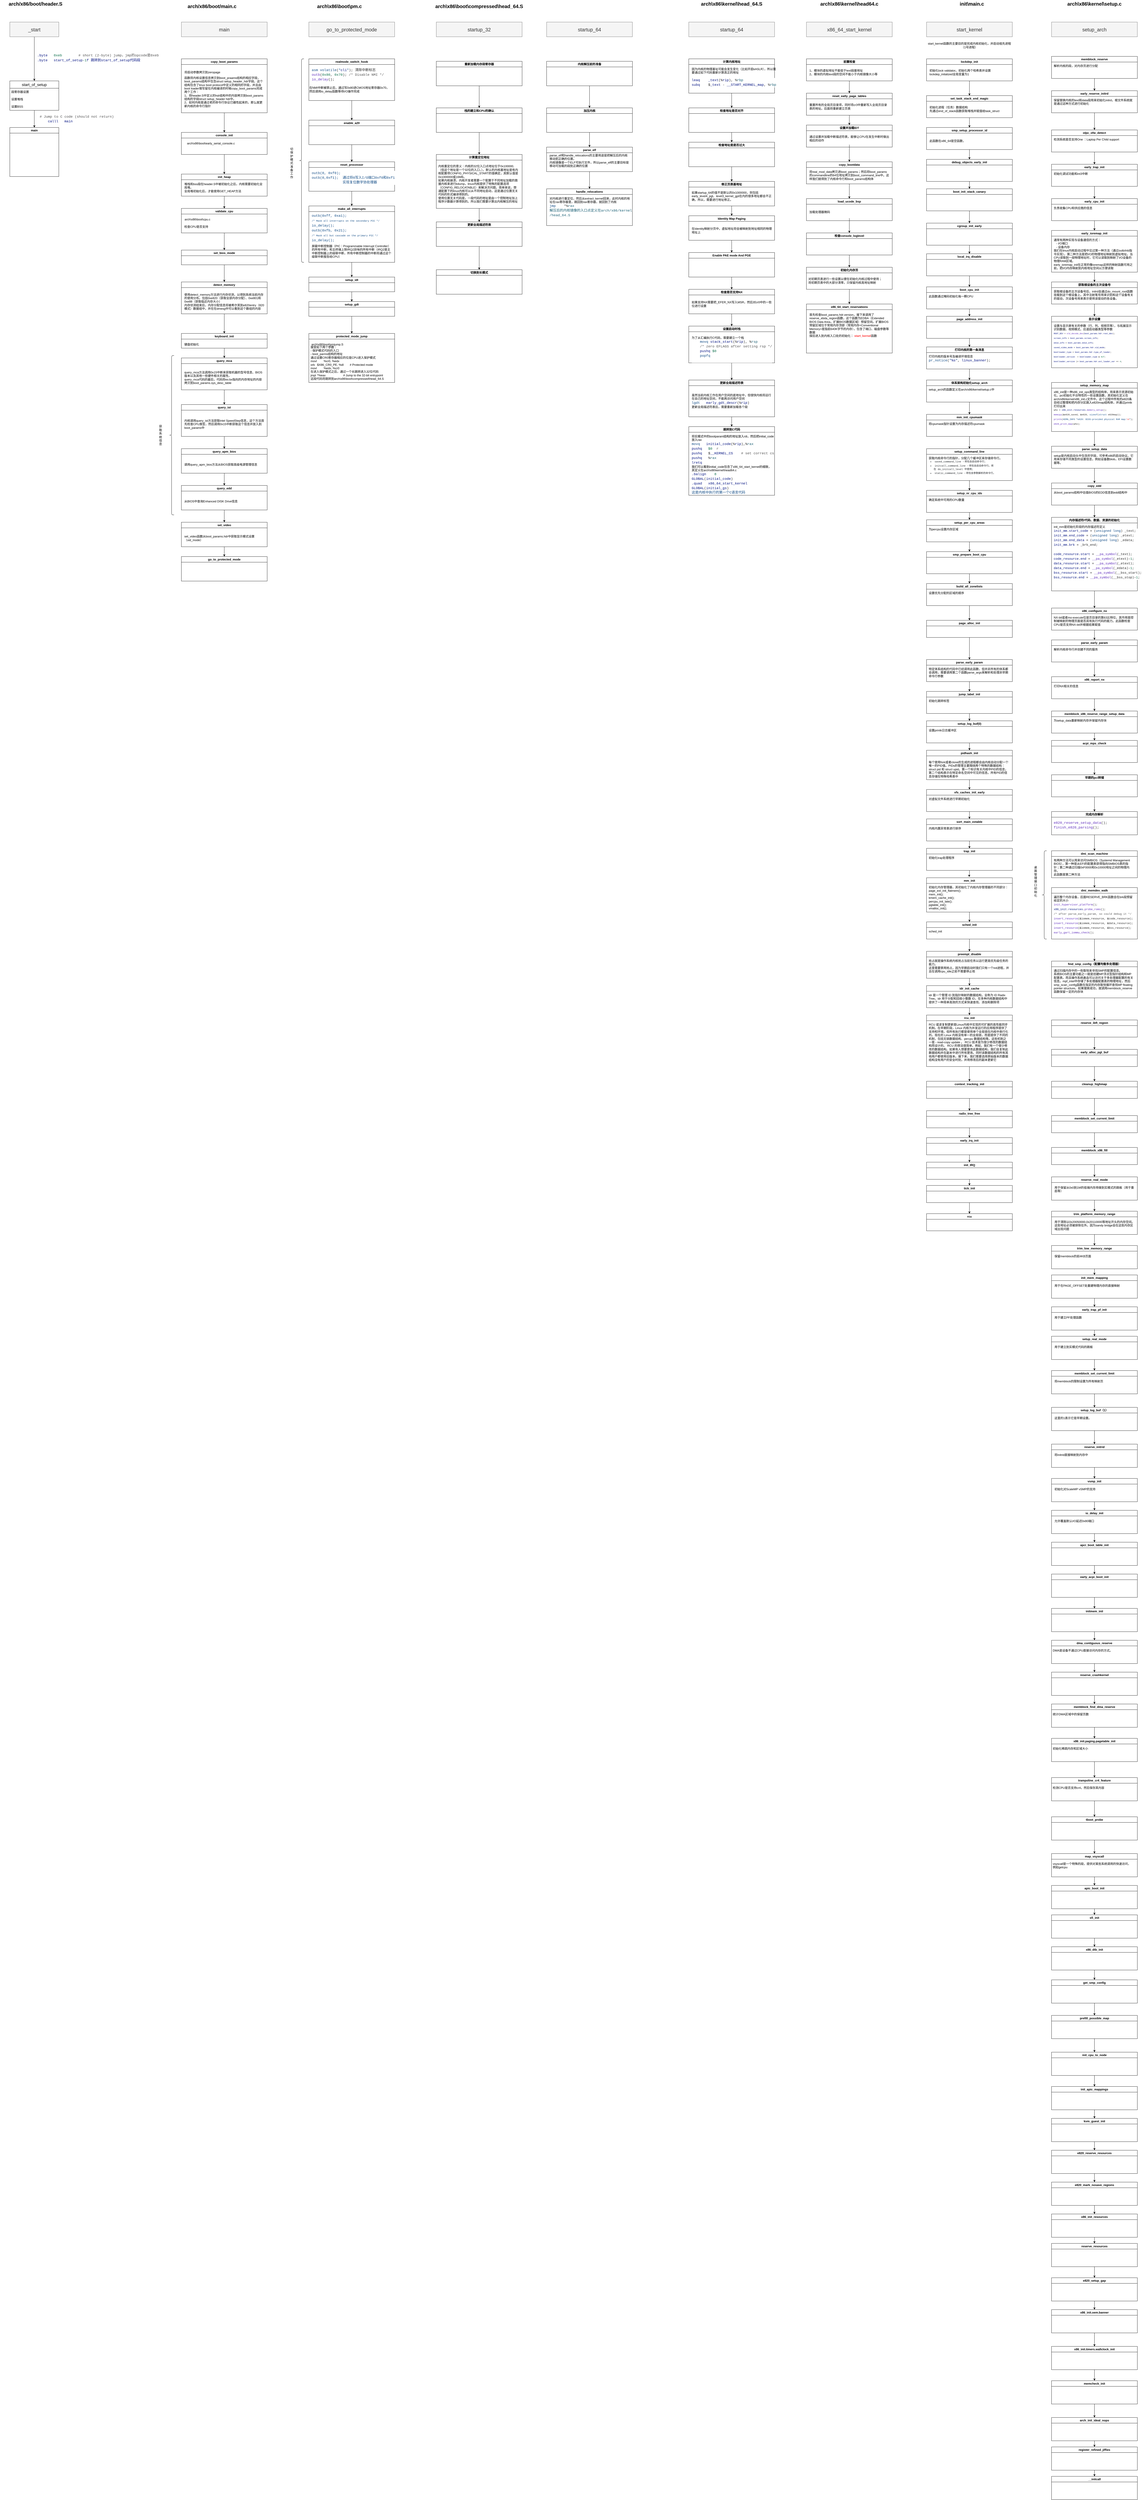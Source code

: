 <mxfile version="24.5.3" type="github">
  <diagram id="wFE0QG_FPsp0jaGvCLVb" name="Page-1">
    <mxGraphModel dx="2074" dy="1106" grid="1" gridSize="10" guides="1" tooltips="1" connect="1" arrows="1" fold="1" page="1" pageScale="1" pageWidth="850" pageHeight="1100" math="0" shadow="0">
      <root>
        <mxCell id="0" />
        <mxCell id="1" parent="0" />
        <mxCell id="jPp7AaR7GWy1GO26mgqh-68" style="edgeStyle=orthogonalEdgeStyle;rounded=0;orthogonalLoop=1;jettySize=auto;html=1;" parent="1" source="jPp7AaR7GWy1GO26mgqh-54" target="jPp7AaR7GWy1GO26mgqh-56" edge="1">
          <mxGeometry relative="1" as="geometry" />
        </mxCell>
        <mxCell id="jPp7AaR7GWy1GO26mgqh-54" value="query_ist" style="swimlane;whiteSpace=wrap;html=1;" parent="1" vertex="1">
          <mxGeometry x="820" y="1730" width="350" height="130" as="geometry" />
        </mxCell>
        <mxCell id="jPp7AaR7GWy1GO26mgqh-55" value="&lt;div&gt;内核调用query_ist方法获取intel SpeedStep信息，这个方法首先检查CPU类型，然后调用0x15中断获取这个信息并放入到boot_params中&lt;/div&gt;" style="text;strokeColor=none;align=left;fillColor=none;html=1;verticalAlign=middle;whiteSpace=wrap;rounded=0;" parent="jPp7AaR7GWy1GO26mgqh-54" vertex="1">
          <mxGeometry x="10" y="30" width="330" height="100" as="geometry" />
        </mxCell>
        <mxCell id="215-eHgmbYdkAp0iwA8i-2" value="&lt;span style=&quot;font-weight: 700;&quot;&gt;&lt;font style=&quot;font-size: 20px;&quot;&gt;arch/x86/boot/header.S&lt;/font&gt;&lt;/span&gt;" style="text;strokeColor=none;align=center;fillColor=none;html=1;verticalAlign=middle;whiteSpace=wrap;rounded=0;" parent="1" vertex="1">
          <mxGeometry x="80" y="80" width="290" height="30" as="geometry" />
        </mxCell>
        <mxCell id="jPp7AaR7GWy1GO26mgqh-19" style="edgeStyle=orthogonalEdgeStyle;rounded=0;orthogonalLoop=1;jettySize=auto;html=1;entryX=0.5;entryY=0;entryDx=0;entryDy=0;" parent="1" source="215-eHgmbYdkAp0iwA8i-3" target="jPp7AaR7GWy1GO26mgqh-12" edge="1">
          <mxGeometry relative="1" as="geometry" />
        </mxCell>
        <mxCell id="215-eHgmbYdkAp0iwA8i-3" value="&lt;font style=&quot;font-size: 20px;&quot;&gt;_start&lt;/font&gt;" style="rounded=0;whiteSpace=wrap;html=1;fillColor=#f5f5f5;fontColor=#333333;strokeColor=#666666;" parent="1" vertex="1">
          <mxGeometry x="120" y="170" width="200" height="60" as="geometry" />
        </mxCell>
        <mxCell id="215-eHgmbYdkAp0iwA8i-7" value="main" style="swimlane;whiteSpace=wrap;html=1;" parent="1" vertex="1">
          <mxGeometry x="120" y="600" width="200" height="200" as="geometry" />
        </mxCell>
        <mxCell id="jPp7AaR7GWy1GO26mgqh-20" style="edgeStyle=orthogonalEdgeStyle;rounded=0;orthogonalLoop=1;jettySize=auto;html=1;entryX=0.5;entryY=0;entryDx=0;entryDy=0;" parent="1" source="jPp7AaR7GWy1GO26mgqh-12" target="215-eHgmbYdkAp0iwA8i-7" edge="1">
          <mxGeometry relative="1" as="geometry" />
        </mxCell>
        <mxCell id="jPp7AaR7GWy1GO26mgqh-12" value="&lt;span style=&quot;font-size: medium; text-align: left;&quot;&gt;start_of_setup&lt;/span&gt;" style="swimlane;fontStyle=0;childLayout=stackLayout;horizontal=1;startSize=30;horizontalStack=0;resizeParent=1;resizeParentMax=0;resizeLast=0;collapsible=1;marginBottom=0;whiteSpace=wrap;html=1;" parent="1" vertex="1">
          <mxGeometry x="120" y="410" width="200" height="120" as="geometry" />
        </mxCell>
        <mxCell id="jPp7AaR7GWy1GO26mgqh-13" value="段寄存器设置" style="text;strokeColor=none;fillColor=none;align=left;verticalAlign=middle;spacingLeft=4;spacingRight=4;overflow=hidden;points=[[0,0.5],[1,0.5]];portConstraint=eastwest;rotatable=0;whiteSpace=wrap;html=1;" parent="jPp7AaR7GWy1GO26mgqh-12" vertex="1">
          <mxGeometry y="30" width="200" height="30" as="geometry" />
        </mxCell>
        <mxCell id="jPp7AaR7GWy1GO26mgqh-14" value="设置堆栈" style="text;strokeColor=none;fillColor=none;align=left;verticalAlign=middle;spacingLeft=4;spacingRight=4;overflow=hidden;points=[[0,0.5],[1,0.5]];portConstraint=eastwest;rotatable=0;whiteSpace=wrap;html=1;" parent="jPp7AaR7GWy1GO26mgqh-12" vertex="1">
          <mxGeometry y="60" width="200" height="30" as="geometry" />
        </mxCell>
        <mxCell id="jPp7AaR7GWy1GO26mgqh-15" value="设置BSS" style="text;strokeColor=none;fillColor=none;align=left;verticalAlign=middle;spacingLeft=4;spacingRight=4;overflow=hidden;points=[[0,0.5],[1,0.5]];portConstraint=eastwest;rotatable=0;whiteSpace=wrap;html=1;" parent="jPp7AaR7GWy1GO26mgqh-12" vertex="1">
          <mxGeometry y="90" width="200" height="30" as="geometry" />
        </mxCell>
        <mxCell id="jPp7AaR7GWy1GO26mgqh-21" value="&lt;div style=&quot;color: #292929;background-color: #ffffff;font-family: Consolas, &#39;Courier New&#39;, monospace;font-weight: normal;font-size: 14px;line-height: 19px;white-space: pre;&quot;&gt;&lt;div&gt;&lt;span style=&quot;color: #515151;&quot;&gt;# Jump to C code (should not return)&lt;/span&gt;&lt;/div&gt;&lt;div&gt;&lt;span style=&quot;color: #292929;&quot;&gt;&amp;nbsp; &amp;nbsp; &lt;/span&gt;&lt;span style=&quot;color: #001080;&quot;&gt;calll&lt;/span&gt;&lt;span style=&quot;color: #292929;&quot;&gt; &amp;nbsp; &lt;/span&gt;&lt;span style=&quot;color: #001080;&quot;&gt;main&lt;/span&gt;&lt;/div&gt;&lt;/div&gt;" style="text;whiteSpace=wrap;html=1;" parent="1" vertex="1">
          <mxGeometry x="240" y="540" width="310" height="60" as="geometry" />
        </mxCell>
        <mxCell id="jPp7AaR7GWy1GO26mgqh-22" value="&lt;div style=&quot;background-color: rgb(255, 255, 255); line-height: 19px;&quot;&gt;&lt;div style=&quot;&quot;&gt;&lt;span style=&quot;color: rgb(0, 16, 128); font-family: Consolas, &amp;quot;Courier New&amp;quot;, monospace; font-size: 14px; font-weight: normal; white-space: pre;&quot;&gt;.byte&lt;/span&gt;&lt;span style=&quot;color: rgb(41, 41, 41); font-family: Consolas, &amp;quot;Courier New&amp;quot;, monospace; font-size: 14px; font-weight: normal; white-space: pre;&quot;&gt; &amp;nbsp; &lt;/span&gt;&lt;span style=&quot;color: rgb(9, 109, 72); font-family: Consolas, &amp;quot;Courier New&amp;quot;, monospace; font-size: 14px; font-weight: normal; white-space: pre;&quot;&gt;0xeb&lt;/span&gt;&lt;span style=&quot;color: rgb(41, 41, 41); font-family: Consolas, &amp;quot;Courier New&amp;quot;, monospace; font-size: 14px; font-weight: normal; white-space: pre;&quot;&gt; &amp;nbsp; &amp;nbsp; &amp;nbsp; &amp;nbsp;&lt;/span&gt;&lt;span style=&quot;color: rgb(81, 81, 81); font-family: Consolas, &amp;quot;Courier New&amp;quot;, monospace; font-size: 14px; font-weight: normal; white-space: pre;&quot;&gt;# short (2-byte) jump，&lt;/span&gt;&lt;font face=&quot;Consolas, Courier New, monospace&quot; color=&quot;#515151&quot;&gt;&lt;span style=&quot;font-size: 14px; white-space: pre;&quot;&gt;jmp的opcode是0xeb&lt;/span&gt;&lt;/font&gt;&lt;/div&gt;&lt;div style=&quot;&quot;&gt;&lt;span style=&quot;color: rgb(0, 16, 128); font-family: Consolas, &amp;quot;Courier New&amp;quot;, monospace; font-size: 14px; font-weight: normal; white-space: pre;&quot;&gt;.byte&lt;/span&gt;&lt;span style=&quot;color: rgb(41, 41, 41); font-family: Consolas, &amp;quot;Courier New&amp;quot;, monospace; font-size: 14px; font-weight: normal; white-space: pre;&quot;&gt; &amp;nbsp; &lt;/span&gt;&lt;span style=&quot;color: rgb(0, 16, 128); font-family: Consolas, &amp;quot;Courier New&amp;quot;, monospace; font-size: 14px; font-weight: normal; white-space: pre;&quot;&gt;start_of_setup&lt;/span&gt;&lt;span style=&quot;color: rgb(9, 109, 72); font-family: Consolas, &amp;quot;Courier New&amp;quot;, monospace; font-size: 14px; font-weight: normal; white-space: pre;&quot;&gt;-1&lt;/span&gt;&lt;span style=&quot;color: rgb(0, 16, 128); font-family: Consolas, &amp;quot;Courier New&amp;quot;, monospace; font-size: 14px; font-weight: normal; white-space: pre;&quot;&gt;f &lt;/span&gt;&lt;font face=&quot;Consolas, Courier New, monospace&quot; color=&quot;#001080&quot;&gt;&lt;span style=&quot;font-size: 14px; white-space: pre;&quot;&gt;跳转到start_of_setup代码段&lt;/span&gt;&lt;/font&gt;&lt;/div&gt;&lt;/div&gt;" style="text;whiteSpace=wrap;html=1;" parent="1" vertex="1">
          <mxGeometry x="230" y="290" width="500" height="60" as="geometry" />
        </mxCell>
        <mxCell id="jPp7AaR7GWy1GO26mgqh-23" value="&lt;span style=&quot;font-weight: 700;&quot;&gt;&lt;font style=&quot;font-size: 20px;&quot;&gt;arch/x86/boot/main.c&lt;/font&gt;&lt;/span&gt;" style="text;strokeColor=none;align=center;fillColor=none;html=1;verticalAlign=middle;whiteSpace=wrap;rounded=0;" parent="1" vertex="1">
          <mxGeometry x="800" y="90" width="290" height="30" as="geometry" />
        </mxCell>
        <mxCell id="jPp7AaR7GWy1GO26mgqh-24" value="&lt;font style=&quot;font-size: 20px;&quot;&gt;main&lt;/font&gt;" style="rounded=0;whiteSpace=wrap;html=1;fillColor=#f5f5f5;fontColor=#333333;strokeColor=#666666;" parent="1" vertex="1">
          <mxGeometry x="820" y="170" width="350" height="60" as="geometry" />
        </mxCell>
        <mxCell id="jPp7AaR7GWy1GO26mgqh-34" style="edgeStyle=orthogonalEdgeStyle;rounded=0;orthogonalLoop=1;jettySize=auto;html=1;" parent="1" source="jPp7AaR7GWy1GO26mgqh-25" target="jPp7AaR7GWy1GO26mgqh-30" edge="1">
          <mxGeometry relative="1" as="geometry" />
        </mxCell>
        <mxCell id="jPp7AaR7GWy1GO26mgqh-25" value="copy_boot_params" style="swimlane;whiteSpace=wrap;html=1;" parent="1" vertex="1">
          <mxGeometry x="820" y="320" width="350" height="220" as="geometry" />
        </mxCell>
        <mxCell id="jPp7AaR7GWy1GO26mgqh-26" value="将启动参数拷贝到zeropage" style="text;html=1;align=center;verticalAlign=middle;resizable=0;points=[];autosize=1;strokeColor=none;fillColor=none;" parent="jPp7AaR7GWy1GO26mgqh-25" vertex="1">
          <mxGeometry y="40" width="170" height="30" as="geometry" />
        </mxCell>
        <mxCell id="jPp7AaR7GWy1GO26mgqh-28" value="函数将内核设置信息拷贝到boot_praams结构的相应字段，boot_params结构中包含struct setup_header_hdr字段。这个结构包含了linux boot protocol中定义的相同的字段，并且由boot loader填写留在内核编译的时候copy_boot_params完成两个工作：&lt;div&gt;1、将header.S中定义的hdr结构中的内容拷贝到boot_params结构的字段struct setup_header hdr中。&lt;/div&gt;&lt;div&gt;2、如何内核是通过老的命令行协议已婚性起来的，那么就更新内核的命令行指针&lt;/div&gt;" style="text;strokeColor=none;align=left;fillColor=none;html=1;verticalAlign=middle;whiteSpace=wrap;rounded=0;" parent="jPp7AaR7GWy1GO26mgqh-25" vertex="1">
          <mxGeometry x="10" y="70" width="330" height="130" as="geometry" />
        </mxCell>
        <mxCell id="jPp7AaR7GWy1GO26mgqh-38" style="edgeStyle=orthogonalEdgeStyle;rounded=0;orthogonalLoop=1;jettySize=auto;html=1;entryX=0.5;entryY=0;entryDx=0;entryDy=0;" parent="1" source="jPp7AaR7GWy1GO26mgqh-30" target="jPp7AaR7GWy1GO26mgqh-35" edge="1">
          <mxGeometry relative="1" as="geometry" />
        </mxCell>
        <mxCell id="jPp7AaR7GWy1GO26mgqh-30" value="console_init" style="swimlane;whiteSpace=wrap;html=1;" parent="1" vertex="1">
          <mxGeometry x="820" y="620" width="350" height="90" as="geometry" />
        </mxCell>
        <mxCell id="jPp7AaR7GWy1GO26mgqh-31" value="arch\x86\boot\early_serial_console.c" style="text;html=1;align=center;verticalAlign=middle;resizable=0;points=[];autosize=1;strokeColor=none;fillColor=none;" parent="jPp7AaR7GWy1GO26mgqh-30" vertex="1">
          <mxGeometry x="10" y="30" width="220" height="30" as="geometry" />
        </mxCell>
        <mxCell id="n0Vx_WlOkcHuKILNx8sB-11" style="edgeStyle=orthogonalEdgeStyle;rounded=0;orthogonalLoop=1;jettySize=auto;html=1;entryX=0.5;entryY=0;entryDx=0;entryDy=0;" parent="1" source="jPp7AaR7GWy1GO26mgqh-35" target="jPp7AaR7GWy1GO26mgqh-39" edge="1">
          <mxGeometry relative="1" as="geometry" />
        </mxCell>
        <mxCell id="jPp7AaR7GWy1GO26mgqh-35" value="init_heap" style="swimlane;whiteSpace=wrap;html=1;" parent="1" vertex="1">
          <mxGeometry x="820" y="790" width="350" height="90" as="geometry" />
        </mxCell>
        <mxCell id="jPp7AaR7GWy1GO26mgqh-37" value="堆栈和bss段在header.S中被初始化之后，内核需要初始化全局堆。&lt;div&gt;全局堆初始化后，才能使用GET_HEAP方法&lt;/div&gt;" style="text;strokeColor=none;align=left;fillColor=none;html=1;verticalAlign=middle;whiteSpace=wrap;rounded=0;" parent="jPp7AaR7GWy1GO26mgqh-35" vertex="1">
          <mxGeometry x="10" y="20" width="330" height="70" as="geometry" />
        </mxCell>
        <mxCell id="jPp7AaR7GWy1GO26mgqh-45" style="edgeStyle=orthogonalEdgeStyle;rounded=0;orthogonalLoop=1;jettySize=auto;html=1;entryX=0.5;entryY=0;entryDx=0;entryDy=0;" parent="1" source="jPp7AaR7GWy1GO26mgqh-39" target="jPp7AaR7GWy1GO26mgqh-42" edge="1">
          <mxGeometry relative="1" as="geometry" />
        </mxCell>
        <mxCell id="jPp7AaR7GWy1GO26mgqh-39" value="validate_cpu" style="swimlane;whiteSpace=wrap;html=1;" parent="1" vertex="1">
          <mxGeometry x="820" y="930" width="350" height="100" as="geometry" />
        </mxCell>
        <mxCell id="jPp7AaR7GWy1GO26mgqh-41" value="arch\x86\boot\cpu.c" style="text;html=1;align=center;verticalAlign=middle;resizable=0;points=[];autosize=1;strokeColor=none;fillColor=none;" parent="jPp7AaR7GWy1GO26mgqh-39" vertex="1">
          <mxGeometry y="30" width="130" height="30" as="geometry" />
        </mxCell>
        <mxCell id="jPp7AaR7GWy1GO26mgqh-40" value="检查CPU是否支持" style="text;strokeColor=none;align=left;fillColor=none;html=1;verticalAlign=middle;whiteSpace=wrap;rounded=0;" parent="jPp7AaR7GWy1GO26mgqh-39" vertex="1">
          <mxGeometry x="10" y="60" width="330" height="30" as="geometry" />
        </mxCell>
        <mxCell id="jPp7AaR7GWy1GO26mgqh-50" style="edgeStyle=orthogonalEdgeStyle;rounded=0;orthogonalLoop=1;jettySize=auto;html=1;entryX=0.5;entryY=0;entryDx=0;entryDy=0;" parent="1" source="jPp7AaR7GWy1GO26mgqh-42" target="jPp7AaR7GWy1GO26mgqh-46" edge="1">
          <mxGeometry relative="1" as="geometry" />
        </mxCell>
        <mxCell id="jPp7AaR7GWy1GO26mgqh-42" value="set_bios_mode" style="swimlane;whiteSpace=wrap;html=1;" parent="1" vertex="1">
          <mxGeometry x="820" y="1100" width="350" height="60" as="geometry" />
        </mxCell>
        <mxCell id="jPp7AaR7GWy1GO26mgqh-46" value="detect_memory" style="swimlane;whiteSpace=wrap;html=1;" parent="1" vertex="1">
          <mxGeometry x="820" y="1230" width="350" height="130" as="geometry" />
        </mxCell>
        <mxCell id="jPp7AaR7GWy1GO26mgqh-47" value="使用detect_memory方法进行内存侦测，以得到系统当前内存的使用分布。包括0xe820（获取全部内存分配）、0xe801和0xe88（获取临近内存大小）&lt;div&gt;内存侦测结束后，内存分配信息将被希尔芙到e820entry（820模式）数据组中，并在在dmesg中可以看到这个数组的内容&lt;/div&gt;" style="text;strokeColor=none;align=left;fillColor=none;html=1;verticalAlign=middle;whiteSpace=wrap;rounded=0;" parent="jPp7AaR7GWy1GO26mgqh-46" vertex="1">
          <mxGeometry x="10" y="30" width="330" height="100" as="geometry" />
        </mxCell>
        <mxCell id="jPp7AaR7GWy1GO26mgqh-64" style="edgeStyle=orthogonalEdgeStyle;rounded=0;orthogonalLoop=1;jettySize=auto;html=1;" parent="1" source="jPp7AaR7GWy1GO26mgqh-48" target="jPp7AaR7GWy1GO26mgqh-52" edge="1">
          <mxGeometry relative="1" as="geometry" />
        </mxCell>
        <mxCell id="jPp7AaR7GWy1GO26mgqh-48" value="keyboard_init" style="swimlane;whiteSpace=wrap;html=1;" parent="1" vertex="1">
          <mxGeometry x="820" y="1440" width="350" height="60" as="geometry" />
        </mxCell>
        <mxCell id="jPp7AaR7GWy1GO26mgqh-49" value="键盘初始化" style="text;strokeColor=none;align=left;fillColor=none;html=1;verticalAlign=middle;whiteSpace=wrap;rounded=0;" parent="jPp7AaR7GWy1GO26mgqh-48" vertex="1">
          <mxGeometry x="10" y="30" width="330" height="30" as="geometry" />
        </mxCell>
        <mxCell id="jPp7AaR7GWy1GO26mgqh-51" style="edgeStyle=orthogonalEdgeStyle;rounded=0;orthogonalLoop=1;jettySize=auto;html=1;entryX=0.5;entryY=0;entryDx=0;entryDy=0;" parent="1" source="jPp7AaR7GWy1GO26mgqh-47" target="jPp7AaR7GWy1GO26mgqh-48" edge="1">
          <mxGeometry relative="1" as="geometry" />
        </mxCell>
        <mxCell id="jPp7AaR7GWy1GO26mgqh-69" style="edgeStyle=orthogonalEdgeStyle;rounded=0;orthogonalLoop=1;jettySize=auto;html=1;entryX=0.5;entryY=0;entryDx=0;entryDy=0;" parent="1" source="jPp7AaR7GWy1GO26mgqh-56" target="jPp7AaR7GWy1GO26mgqh-58" edge="1">
          <mxGeometry relative="1" as="geometry" />
        </mxCell>
        <mxCell id="jPp7AaR7GWy1GO26mgqh-56" value="query_apm_bios" style="swimlane;whiteSpace=wrap;html=1;" parent="1" vertex="1">
          <mxGeometry x="820" y="1910" width="350" height="100" as="geometry" />
        </mxCell>
        <mxCell id="jPp7AaR7GWy1GO26mgqh-57" value="&lt;div&gt;调用query_apm_bios方法从BIOS获取高级电源管理信息&lt;/div&gt;" style="text;strokeColor=none;align=left;fillColor=none;html=1;verticalAlign=middle;whiteSpace=wrap;rounded=0;" parent="jPp7AaR7GWy1GO26mgqh-56" vertex="1">
          <mxGeometry x="10" y="30" width="330" height="70" as="geometry" />
        </mxCell>
        <mxCell id="jPp7AaR7GWy1GO26mgqh-72" style="edgeStyle=orthogonalEdgeStyle;rounded=0;orthogonalLoop=1;jettySize=auto;html=1;entryX=0.5;entryY=0;entryDx=0;entryDy=0;" parent="1" source="jPp7AaR7GWy1GO26mgqh-58" target="jPp7AaR7GWy1GO26mgqh-70" edge="1">
          <mxGeometry relative="1" as="geometry" />
        </mxCell>
        <mxCell id="jPp7AaR7GWy1GO26mgqh-58" value="query_edd" style="swimlane;whiteSpace=wrap;html=1;" parent="1" vertex="1">
          <mxGeometry x="820" y="2060" width="350" height="100" as="geometry" />
        </mxCell>
        <mxCell id="jPp7AaR7GWy1GO26mgqh-59" value="&lt;div&gt;从BIOS中查询Enhanced DISK Drive信息&lt;/div&gt;" style="text;strokeColor=none;align=left;fillColor=none;html=1;verticalAlign=middle;whiteSpace=wrap;rounded=0;" parent="jPp7AaR7GWy1GO26mgqh-58" vertex="1">
          <mxGeometry x="10" y="30" width="330" height="70" as="geometry" />
        </mxCell>
        <mxCell id="jPp7AaR7GWy1GO26mgqh-67" style="edgeStyle=orthogonalEdgeStyle;rounded=0;orthogonalLoop=1;jettySize=auto;html=1;entryX=0.5;entryY=0;entryDx=0;entryDy=0;" parent="1" source="jPp7AaR7GWy1GO26mgqh-52" target="jPp7AaR7GWy1GO26mgqh-54" edge="1">
          <mxGeometry relative="1" as="geometry" />
        </mxCell>
        <mxCell id="jPp7AaR7GWy1GO26mgqh-52" value="query_mca" style="swimlane;whiteSpace=wrap;html=1;" parent="1" vertex="1">
          <mxGeometry x="820" y="1540" width="350" height="130" as="geometry" />
        </mxCell>
        <mxCell id="jPp7AaR7GWy1GO26mgqh-53" value="&lt;div&gt;query_mca方法调用0x15中断来获取机器的型号信息、BIOS版本以及其他一些硬件相关的属性。&lt;/div&gt;&lt;div&gt;query_mca代码的最后，代码将es:bx指向的内存地址的内容拷贝到boot_params.sys_desc_table&lt;/div&gt;" style="text;strokeColor=none;align=left;fillColor=none;html=1;verticalAlign=middle;whiteSpace=wrap;rounded=0;" parent="jPp7AaR7GWy1GO26mgqh-52" vertex="1">
          <mxGeometry x="10" y="30" width="330" height="100" as="geometry" />
        </mxCell>
        <mxCell id="n0Vx_WlOkcHuKILNx8sB-1" style="edgeStyle=orthogonalEdgeStyle;rounded=0;orthogonalLoop=1;jettySize=auto;html=1;" parent="1" source="jPp7AaR7GWy1GO26mgqh-70" target="jPp7AaR7GWy1GO26mgqh-75" edge="1">
          <mxGeometry relative="1" as="geometry" />
        </mxCell>
        <mxCell id="jPp7AaR7GWy1GO26mgqh-70" value="set_video" style="swimlane;whiteSpace=wrap;html=1;" parent="1" vertex="1">
          <mxGeometry x="820" y="2210" width="350" height="100" as="geometry" />
        </mxCell>
        <mxCell id="jPp7AaR7GWy1GO26mgqh-71" value="&lt;div&gt;set_video函数从boot_params.hdr中获取显示模式设置（vid_mode）&lt;/div&gt;" style="text;strokeColor=none;align=left;fillColor=none;html=1;verticalAlign=middle;whiteSpace=wrap;rounded=0;" parent="jPp7AaR7GWy1GO26mgqh-70" vertex="1">
          <mxGeometry x="10" y="30" width="330" height="70" as="geometry" />
        </mxCell>
        <mxCell id="jPp7AaR7GWy1GO26mgqh-73" value="" style="shape=curlyBracket;whiteSpace=wrap;html=1;rounded=1;labelPosition=left;verticalLabelPosition=middle;align=right;verticalAlign=middle;" parent="1" vertex="1">
          <mxGeometry x="770" y="1530" width="20" height="650" as="geometry" />
        </mxCell>
        <mxCell id="jPp7AaR7GWy1GO26mgqh-61" value="获取系统信息" style="text;strokeColor=none;align=center;fillColor=none;html=1;verticalAlign=middle;whiteSpace=wrap;rounded=0;" parent="1" vertex="1">
          <mxGeometry x="730" y="1840" width="10" height="30" as="geometry" />
        </mxCell>
        <mxCell id="jPp7AaR7GWy1GO26mgqh-75" value="go_to_protected_mode" style="swimlane;whiteSpace=wrap;html=1;" parent="1" vertex="1">
          <mxGeometry x="820" y="2350" width="350" height="100" as="geometry" />
        </mxCell>
        <mxCell id="n0Vx_WlOkcHuKILNx8sB-2" value="&lt;font style=&quot;font-size: 20px;&quot;&gt;go_to_protected_mode&lt;/font&gt;" style="rounded=0;whiteSpace=wrap;html=1;fillColor=#f5f5f5;fontColor=#333333;strokeColor=#666666;" parent="1" vertex="1">
          <mxGeometry x="1340" y="170" width="350" height="60" as="geometry" />
        </mxCell>
        <mxCell id="n0Vx_WlOkcHuKILNx8sB-13" style="edgeStyle=orthogonalEdgeStyle;rounded=0;orthogonalLoop=1;jettySize=auto;html=1;entryX=0.5;entryY=0;entryDx=0;entryDy=0;" parent="1" source="n0Vx_WlOkcHuKILNx8sB-3" target="n0Vx_WlOkcHuKILNx8sB-8" edge="1">
          <mxGeometry relative="1" as="geometry" />
        </mxCell>
        <mxCell id="n0Vx_WlOkcHuKILNx8sB-3" value="realmode_switch_hook" style="swimlane;whiteSpace=wrap;html=1;" parent="1" vertex="1">
          <mxGeometry x="1340" y="320" width="350" height="170" as="geometry" />
        </mxCell>
        <mxCell id="n0Vx_WlOkcHuKILNx8sB-4" value="&lt;div style=&quot;color: rgb(41, 41, 41); background-color: rgb(255, 255, 255); font-family: Consolas, &amp;quot;Courier New&amp;quot;, monospace; font-size: 14px; line-height: 19px; white-space-collapse: preserve;&quot;&gt;&lt;div style=&quot;&quot;&gt;&lt;span style=&quot;color: #0f4a85;&quot;&gt;asm&lt;/span&gt; &lt;span style=&quot;color: #0f4a85;&quot;&gt;volatile&lt;/span&gt;(&lt;span style=&quot;color: #0f4a85;&quot;&gt;&quot;&lt;/span&gt;&lt;span style=&quot;color: #001080;&quot;&gt;cli&lt;/span&gt;&lt;span style=&quot;color: #0f4a85;&quot;&gt;&quot;&lt;/span&gt;); 清除中断标志&lt;/div&gt;&lt;div style=&quot;&quot;&gt;&lt;span style=&quot;color: rgb(94, 44, 188);&quot;&gt;outb&lt;/span&gt;(&lt;span style=&quot;color: rgb(9, 109, 72);&quot;&gt;0x80&lt;/span&gt;, &lt;span style=&quot;color: rgb(9, 109, 72);&quot;&gt;0x70&lt;/span&gt;);&lt;span style=&quot;color: rgb(81, 81, 81);&quot;&gt; /* Disable NMI */&lt;/span&gt;&lt;/div&gt;&lt;div&gt;&lt;span style=&quot;color: #5e2cbc;&quot;&gt;io_delay&lt;/span&gt;();&lt;/div&gt;&lt;/div&gt;" style="text;html=1;align=left;verticalAlign=middle;resizable=0;points=[];autosize=1;strokeColor=none;fillColor=none;" parent="n0Vx_WlOkcHuKILNx8sB-3" vertex="1">
          <mxGeometry x="10" y="30" width="290" height="70" as="geometry" />
        </mxCell>
        <mxCell id="n0Vx_WlOkcHuKILNx8sB-6" value="在NMI中断被禁止后，通过写0x80进CMOS地址寄存器0x70，然后调用io_delay函数等待I/O操作完成" style="text;strokeColor=none;align=left;fillColor=none;html=1;verticalAlign=middle;whiteSpace=wrap;rounded=0;" parent="n0Vx_WlOkcHuKILNx8sB-3" vertex="1">
          <mxGeometry y="110" width="335" height="30" as="geometry" />
        </mxCell>
        <mxCell id="n0Vx_WlOkcHuKILNx8sB-21" style="edgeStyle=orthogonalEdgeStyle;rounded=0;orthogonalLoop=1;jettySize=auto;html=1;entryX=0.5;entryY=0;entryDx=0;entryDy=0;" parent="1" source="n0Vx_WlOkcHuKILNx8sB-8" target="n0Vx_WlOkcHuKILNx8sB-12" edge="1">
          <mxGeometry relative="1" as="geometry" />
        </mxCell>
        <mxCell id="n0Vx_WlOkcHuKILNx8sB-8" value="enable_a20" style="swimlane;whiteSpace=wrap;html=1;" parent="1" vertex="1">
          <mxGeometry x="1340" y="570" width="350" height="100" as="geometry" />
        </mxCell>
        <mxCell id="n0Vx_WlOkcHuKILNx8sB-22" style="edgeStyle=orthogonalEdgeStyle;rounded=0;orthogonalLoop=1;jettySize=auto;html=1;entryX=0.5;entryY=0;entryDx=0;entryDy=0;" parent="1" source="n0Vx_WlOkcHuKILNx8sB-12" target="n0Vx_WlOkcHuKILNx8sB-15" edge="1">
          <mxGeometry relative="1" as="geometry" />
        </mxCell>
        <mxCell id="n0Vx_WlOkcHuKILNx8sB-12" value="reset_processor" style="swimlane;whiteSpace=wrap;html=1;" parent="1" vertex="1">
          <mxGeometry x="1340" y="740" width="350" height="120" as="geometry" />
        </mxCell>
        <mxCell id="n0Vx_WlOkcHuKILNx8sB-14" value="&lt;div style=&quot;background-color: rgb(255, 255, 255); font-family: Consolas, &amp;quot;Courier New&amp;quot;, monospace; font-size: 14px; line-height: 19px; white-space-collapse: preserve;&quot;&gt;&lt;div style=&quot;&quot;&gt;&lt;font color=&quot;#0f4a85&quot;&gt;outb(0, 0xf0);&lt;/font&gt;&lt;/div&gt;&lt;div style=&quot;&quot;&gt;&lt;font color=&quot;#0f4a85&quot;&gt;outb(0,0xf1);  通过将0写入I/O端口0xf0和0xf1&lt;/font&gt;&lt;/div&gt;&lt;div style=&quot;&quot;&gt;&lt;font color=&quot;#0f4a85&quot;&gt;               实现复位数字协处理器&lt;/font&gt;&lt;/div&gt;&lt;/div&gt;" style="text;html=1;align=left;verticalAlign=middle;resizable=0;points=[];autosize=1;strokeColor=none;fillColor=none;" parent="n0Vx_WlOkcHuKILNx8sB-12" vertex="1">
          <mxGeometry x="10" y="30" width="340" height="70" as="geometry" />
        </mxCell>
        <mxCell id="n0Vx_WlOkcHuKILNx8sB-30" style="edgeStyle=orthogonalEdgeStyle;rounded=0;orthogonalLoop=1;jettySize=auto;html=1;entryX=0.5;entryY=0;entryDx=0;entryDy=0;" parent="1" source="n0Vx_WlOkcHuKILNx8sB-15" target="n0Vx_WlOkcHuKILNx8sB-25" edge="1">
          <mxGeometry relative="1" as="geometry" />
        </mxCell>
        <mxCell id="n0Vx_WlOkcHuKILNx8sB-15" value="make_all_interrupts" style="swimlane;whiteSpace=wrap;html=1;" parent="1" vertex="1">
          <mxGeometry x="1340" y="920" width="350" height="230" as="geometry" />
        </mxCell>
        <mxCell id="n0Vx_WlOkcHuKILNx8sB-16" value="&lt;div style=&quot;background-color: rgb(255, 255, 255); line-height: 19px;&quot;&gt;&lt;div style=&quot;&quot;&gt;&lt;font face=&quot;Consolas, Courier New, monospace&quot; color=&quot;#0f4a85&quot;&gt;&lt;span style=&quot;font-size: 14px; white-space-collapse: preserve;&quot;&gt;outb(0xff, 0xa1);&lt;/span&gt;&lt;/font&gt;&lt;/div&gt;&lt;div style=&quot;&quot;&gt;&lt;font style=&quot;font-size: 10px;&quot; face=&quot;Consolas, Courier New, monospace&quot; color=&quot;#0f4a85&quot;&gt;&lt;span style=&quot;white-space-collapse: preserve;&quot;&gt;/* Mask all interrupts on the secondary PIC */&lt;/span&gt;&lt;/font&gt;&lt;/div&gt;&lt;div style=&quot;&quot;&gt;&lt;font face=&quot;Consolas, Courier New, monospace&quot; color=&quot;#0f4a85&quot;&gt;&lt;span style=&quot;font-size: 14px; white-space-collapse: preserve;&quot;&gt;io_delay();&lt;br&gt;outb(0xfb, 0x21);&#x9;&lt;/span&gt;&lt;/font&gt;&lt;/div&gt;&lt;div style=&quot;&quot;&gt;&lt;font face=&quot;Consolas, Courier New, monospace&quot; color=&quot;#0f4a85&quot;&gt;&lt;span style=&quot;white-space-collapse: preserve;&quot;&gt;&lt;font style=&quot;font-size: 10px;&quot;&gt;/* Mask all but cascade on the primary PIC */&lt;br&gt;&lt;/font&gt;&lt;span style=&quot;font-size: 14px;&quot;&gt;io_delay();&lt;/span&gt;&lt;/span&gt;&lt;/font&gt;&lt;/div&gt;&lt;div style=&quot;&quot;&gt;&lt;/div&gt;&lt;/div&gt;" style="text;html=1;align=left;verticalAlign=middle;resizable=0;points=[];autosize=1;strokeColor=none;fillColor=none;" parent="n0Vx_WlOkcHuKILNx8sB-15" vertex="1">
          <mxGeometry x="10" y="25" width="280" height="130" as="geometry" />
        </mxCell>
        <mxCell id="n0Vx_WlOkcHuKILNx8sB-20" value="屏蔽中断控制器（PIC：Programmable Interrupt Controller）的所有中断，和主终端上除IRQ2异味的所有中断（IRQ2是主中断控制器上的级联中断，所有中断控制器的中断将通过这个级联中断报告给CPU）" style="text;strokeColor=none;align=left;fillColor=none;html=1;verticalAlign=middle;whiteSpace=wrap;rounded=0;" parent="n0Vx_WlOkcHuKILNx8sB-15" vertex="1">
          <mxGeometry x="10" y="170" width="330" height="30" as="geometry" />
        </mxCell>
        <mxCell id="n0Vx_WlOkcHuKILNx8sB-23" value="" style="shape=curlyBracket;whiteSpace=wrap;html=1;rounded=1;labelPosition=left;verticalLabelPosition=middle;align=right;verticalAlign=middle;" parent="1" vertex="1">
          <mxGeometry x="1300" y="320" width="20" height="830" as="geometry" />
        </mxCell>
        <mxCell id="n0Vx_WlOkcHuKILNx8sB-24" value="切保护模式准备工作" style="text;strokeColor=none;align=center;fillColor=none;html=1;verticalAlign=middle;whiteSpace=wrap;rounded=0;" parent="1" vertex="1">
          <mxGeometry x="1265" y="730" width="10" height="30" as="geometry" />
        </mxCell>
        <mxCell id="n0Vx_WlOkcHuKILNx8sB-31" style="edgeStyle=orthogonalEdgeStyle;rounded=0;orthogonalLoop=1;jettySize=auto;html=1;entryX=0.5;entryY=0;entryDx=0;entryDy=0;" parent="1" source="n0Vx_WlOkcHuKILNx8sB-25" target="n0Vx_WlOkcHuKILNx8sB-26" edge="1">
          <mxGeometry relative="1" as="geometry" />
        </mxCell>
        <mxCell id="n0Vx_WlOkcHuKILNx8sB-25" value="setup_idt" style="swimlane;whiteSpace=wrap;html=1;" parent="1" vertex="1">
          <mxGeometry x="1340" y="1210" width="350" height="60" as="geometry" />
        </mxCell>
        <mxCell id="n0Vx_WlOkcHuKILNx8sB-32" style="edgeStyle=orthogonalEdgeStyle;rounded=0;orthogonalLoop=1;jettySize=auto;html=1;entryX=0.5;entryY=0;entryDx=0;entryDy=0;" parent="1" source="n0Vx_WlOkcHuKILNx8sB-26" target="n0Vx_WlOkcHuKILNx8sB-27" edge="1">
          <mxGeometry relative="1" as="geometry" />
        </mxCell>
        <mxCell id="n0Vx_WlOkcHuKILNx8sB-26" value="setup_gdt" style="swimlane;whiteSpace=wrap;html=1;" parent="1" vertex="1">
          <mxGeometry x="1340" y="1310" width="350" height="60" as="geometry" />
        </mxCell>
        <mxCell id="n0Vx_WlOkcHuKILNx8sB-27" value="protected_mode_jump" style="swimlane;whiteSpace=wrap;html=1;" parent="1" vertex="1">
          <mxGeometry x="1340" y="1440" width="350" height="200" as="geometry" />
        </mxCell>
        <mxCell id="n0Vx_WlOkcHuKILNx8sB-28" value="arch\x86\boot\pmjump.S" style="text;html=1;align=center;verticalAlign=middle;resizable=0;points=[];autosize=1;strokeColor=none;fillColor=none;" parent="n0Vx_WlOkcHuKILNx8sB-27" vertex="1">
          <mxGeometry y="30" width="150" height="30" as="geometry" />
        </mxCell>
        <mxCell id="n0Vx_WlOkcHuKILNx8sB-29" value="接受如下两个参数：&lt;div&gt;- 保护模式代码的入口&lt;/div&gt;&lt;div&gt;- boot_parms结构的地址&lt;/div&gt;&lt;div&gt;通过设置CR0寄存器相应的位是CPU进入保护模式&lt;/div&gt;&lt;div&gt;&lt;div&gt;&lt;span style=&quot;white-space: normal;&quot;&gt;movl&lt;span style=&quot;white-space:pre&quot;&gt;&#x9;&lt;/span&gt;%cr0, %edx&lt;/span&gt;&lt;/div&gt;&lt;div&gt;&lt;span style=&quot;white-space: normal;&quot;&gt;orb&lt;span style=&quot;white-space:pre&quot;&gt;&#x9;&lt;/span&gt;$X86_CR0_PE, %dl&lt;span style=&quot;white-space:pre&quot;&gt;&#x9;&lt;/span&gt;# Protected mode&lt;/span&gt;&lt;/div&gt;&lt;div&gt;&lt;span style=&quot;white-space: normal;&quot;&gt;movl&lt;span style=&quot;white-space:pre&quot;&gt;&#x9;&lt;/span&gt;%edx, %cr0&lt;/span&gt;&lt;/div&gt;&lt;/div&gt;&lt;div&gt;在进入保护模式之后，通过一个长跳转进入32位代码&lt;/div&gt;&lt;div&gt;jmpl&lt;span style=&quot;white-space:pre&quot;&gt;&#x9;&lt;/span&gt;*%eax&lt;span style=&quot;white-space:pre&quot;&gt;&#x9;&#x9;&#x9;&lt;/span&gt;# Jump to the 32-bit entrypoint&lt;br&gt;&lt;/div&gt;&lt;div&gt;这段代码将跳转到arch\x86\boot\compressed\head_64.S&lt;/div&gt;" style="text;strokeColor=none;align=left;fillColor=none;html=1;verticalAlign=middle;whiteSpace=wrap;rounded=0;" parent="n0Vx_WlOkcHuKILNx8sB-27" vertex="1">
          <mxGeometry x="5" y="60" width="330" height="120" as="geometry" />
        </mxCell>
        <mxCell id="n0Vx_WlOkcHuKILNx8sB-33" value="&lt;span style=&quot;font-size: 20px;&quot;&gt;&lt;b&gt;arch\x86\boot\pm.c&lt;/b&gt;&lt;/span&gt;" style="text;strokeColor=none;align=center;fillColor=none;html=1;verticalAlign=middle;whiteSpace=wrap;rounded=0;" parent="1" vertex="1">
          <mxGeometry x="1320" y="90" width="290" height="30" as="geometry" />
        </mxCell>
        <mxCell id="n0Vx_WlOkcHuKILNx8sB-34" value="&lt;span style=&quot;font-size: 20px;&quot;&gt;&lt;b&gt;arch\x86\boot\compressed\head_64.S&lt;/b&gt;&lt;/span&gt;" style="text;strokeColor=none;align=center;fillColor=none;html=1;verticalAlign=middle;whiteSpace=wrap;rounded=0;" parent="1" vertex="1">
          <mxGeometry x="1890" y="90" width="290" height="30" as="geometry" />
        </mxCell>
        <mxCell id="n0Vx_WlOkcHuKILNx8sB-35" value="&lt;font style=&quot;font-size: 20px;&quot;&gt;startup_32&lt;/font&gt;" style="rounded=0;whiteSpace=wrap;html=1;fillColor=#f5f5f5;fontColor=#333333;strokeColor=#666666;" parent="1" vertex="1">
          <mxGeometry x="1860" y="170" width="350" height="60" as="geometry" />
        </mxCell>
        <mxCell id="n0Vx_WlOkcHuKILNx8sB-40" style="edgeStyle=orthogonalEdgeStyle;rounded=0;orthogonalLoop=1;jettySize=auto;html=1;" parent="1" source="n0Vx_WlOkcHuKILNx8sB-36" target="n0Vx_WlOkcHuKILNx8sB-37" edge="1">
          <mxGeometry relative="1" as="geometry" />
        </mxCell>
        <mxCell id="n0Vx_WlOkcHuKILNx8sB-36" value="重新加载内存段寄存器" style="swimlane;whiteSpace=wrap;html=1;" parent="1" vertex="1">
          <mxGeometry x="1860" y="330" width="350" height="100" as="geometry" />
        </mxCell>
        <mxCell id="n0Vx_WlOkcHuKILNx8sB-41" style="edgeStyle=orthogonalEdgeStyle;rounded=0;orthogonalLoop=1;jettySize=auto;html=1;entryX=0.5;entryY=0;entryDx=0;entryDy=0;" parent="1" source="n0Vx_WlOkcHuKILNx8sB-37" target="n0Vx_WlOkcHuKILNx8sB-38" edge="1">
          <mxGeometry relative="1" as="geometry" />
        </mxCell>
        <mxCell id="n0Vx_WlOkcHuKILNx8sB-37" value="栈的建立和CPU的确认" style="swimlane;whiteSpace=wrap;html=1;" parent="1" vertex="1">
          <mxGeometry x="1860" y="520" width="350" height="100" as="geometry" />
        </mxCell>
        <mxCell id="n0Vx_WlOkcHuKILNx8sB-44" style="edgeStyle=orthogonalEdgeStyle;rounded=0;orthogonalLoop=1;jettySize=auto;html=1;entryX=0.5;entryY=0;entryDx=0;entryDy=0;" parent="1" source="n0Vx_WlOkcHuKILNx8sB-38" target="n0Vx_WlOkcHuKILNx8sB-42" edge="1">
          <mxGeometry relative="1" as="geometry" />
        </mxCell>
        <mxCell id="n0Vx_WlOkcHuKILNx8sB-38" value="计算重定位地址" style="swimlane;whiteSpace=wrap;html=1;" parent="1" vertex="1">
          <mxGeometry x="1860" y="710" width="350" height="220" as="geometry" />
        </mxCell>
        <mxCell id="n0Vx_WlOkcHuKILNx8sB-39" value="内核重定位的意义：内核的32位入口点地址位于0x100000,（但这个地址是一个32位的入口，）。默认的内核基地址是有内核配置项CONFIG_PHYSICAL_START的值确定，其默认值是0x1000000或16MB。&lt;div&gt;如果内核崩溃，内核开发者需要一个配置于不同地址加载的救援内核来进行kdump，linux内核提供了特殊的配置选项（CONFIG_RELOCATABLE）来解决次问题。简单来说，想通配置下的linux内核可以从不同地址启动，这是通过位置无关代码的形式编译得到的。&lt;/div&gt;&lt;div&gt;使用位置无关代码是，一段代码的地址是由一个控制地址加上程序计数器计算得到的。所以我们需要计算出内核解压的地址&lt;/div&gt;" style="text;strokeColor=none;align=left;fillColor=none;html=1;verticalAlign=middle;whiteSpace=wrap;rounded=0;" parent="n0Vx_WlOkcHuKILNx8sB-38" vertex="1">
          <mxGeometry x="6" y="35" width="330" height="170" as="geometry" />
        </mxCell>
        <mxCell id="n0Vx_WlOkcHuKILNx8sB-45" style="edgeStyle=orthogonalEdgeStyle;rounded=0;orthogonalLoop=1;jettySize=auto;html=1;entryX=0.5;entryY=0;entryDx=0;entryDy=0;" parent="1" source="n0Vx_WlOkcHuKILNx8sB-42" target="n0Vx_WlOkcHuKILNx8sB-43" edge="1">
          <mxGeometry relative="1" as="geometry" />
        </mxCell>
        <mxCell id="n0Vx_WlOkcHuKILNx8sB-42" value="更新全局描述符表" style="swimlane;whiteSpace=wrap;html=1;" parent="1" vertex="1">
          <mxGeometry x="1860" y="985" width="350" height="100" as="geometry" />
        </mxCell>
        <mxCell id="n0Vx_WlOkcHuKILNx8sB-43" value="切换到长模式" style="swimlane;whiteSpace=wrap;html=1;" parent="1" vertex="1">
          <mxGeometry x="1860" y="1180" width="350" height="100" as="geometry" />
        </mxCell>
        <mxCell id="n0Vx_WlOkcHuKILNx8sB-46" value="&lt;font style=&quot;font-size: 20px;&quot;&gt;startup_64&lt;/font&gt;" style="rounded=0;whiteSpace=wrap;html=1;fillColor=#f5f5f5;fontColor=#333333;strokeColor=#666666;" parent="1" vertex="1">
          <mxGeometry x="2310" y="170" width="350" height="60" as="geometry" />
        </mxCell>
        <mxCell id="n0Vx_WlOkcHuKILNx8sB-51" style="edgeStyle=orthogonalEdgeStyle;rounded=0;orthogonalLoop=1;jettySize=auto;html=1;" parent="1" source="n0Vx_WlOkcHuKILNx8sB-47" target="n0Vx_WlOkcHuKILNx8sB-48" edge="1">
          <mxGeometry relative="1" as="geometry" />
        </mxCell>
        <mxCell id="n0Vx_WlOkcHuKILNx8sB-47" value="内核解压前的准备" style="swimlane;whiteSpace=wrap;html=1;" parent="1" vertex="1">
          <mxGeometry x="2310" y="330" width="350" height="100" as="geometry" />
        </mxCell>
        <mxCell id="n0Vx_WlOkcHuKILNx8sB-52" style="edgeStyle=orthogonalEdgeStyle;rounded=0;orthogonalLoop=1;jettySize=auto;html=1;entryX=0.5;entryY=0;entryDx=0;entryDy=0;" parent="1" source="n0Vx_WlOkcHuKILNx8sB-48" target="n0Vx_WlOkcHuKILNx8sB-49" edge="1">
          <mxGeometry relative="1" as="geometry" />
        </mxCell>
        <mxCell id="n0Vx_WlOkcHuKILNx8sB-48" value="加压内核" style="swimlane;whiteSpace=wrap;html=1;" parent="1" vertex="1">
          <mxGeometry x="2310" y="520" width="350" height="100" as="geometry" />
        </mxCell>
        <mxCell id="n0Vx_WlOkcHuKILNx8sB-53" style="edgeStyle=orthogonalEdgeStyle;rounded=0;orthogonalLoop=1;jettySize=auto;html=1;entryX=0.5;entryY=0;entryDx=0;entryDy=0;" parent="1" source="n0Vx_WlOkcHuKILNx8sB-49" target="n0Vx_WlOkcHuKILNx8sB-50" edge="1">
          <mxGeometry relative="1" as="geometry" />
        </mxCell>
        <mxCell id="n0Vx_WlOkcHuKILNx8sB-49" value="parse_elf" style="swimlane;whiteSpace=wrap;html=1;" parent="1" vertex="1">
          <mxGeometry x="2310" y="680" width="350" height="100" as="geometry" />
        </mxCell>
        <mxCell id="n0Vx_WlOkcHuKILNx8sB-54" value="&lt;div&gt;parse_elf和handle_relocations的主要用途是把解压后的内核移动到正确的位置。&lt;/div&gt;&lt;div&gt;内核镜像是一个ELF可执行文件，所以parse_elf的主要目标是移动可加载的段到正确的位置&lt;/div&gt;" style="text;strokeColor=none;align=left;fillColor=none;html=1;verticalAlign=middle;whiteSpace=wrap;rounded=0;" parent="n0Vx_WlOkcHuKILNx8sB-49" vertex="1">
          <mxGeometry x="10" y="20" width="330" height="70" as="geometry" />
        </mxCell>
        <mxCell id="n0Vx_WlOkcHuKILNx8sB-50" value="handle_relocations" style="swimlane;whiteSpace=wrap;html=1;" parent="1" vertex="1">
          <mxGeometry x="2310" y="850" width="350" height="150" as="geometry" />
        </mxCell>
        <mxCell id="n0Vx_WlOkcHuKILNx8sB-55" value="&lt;div&gt;对内核进行重定位，然后从extract_kernel回来，此时内核的地址在rax寄存器里，跳回到rax寄存器，就回到了内核&lt;/div&gt;&lt;div&gt;&lt;div style=&quot;color: rgb(41, 41, 41); background-color: rgb(255, 255, 255); font-family: Consolas, &amp;quot;Courier New&amp;quot;, monospace; font-size: 14px; line-height: 19px; white-space: pre;&quot;&gt;&lt;span style=&quot;color: #0f4a85;&quot;&gt;jmp &amp;nbsp; &amp;nbsp;&lt;/span&gt;*%&lt;span style=&quot;color: #185e73;&quot;&gt;rax&lt;/span&gt;&lt;/div&gt;&lt;/div&gt;&lt;div style=&quot;background-color: rgb(255, 255, 255); font-family: Consolas, &amp;quot;Courier New&amp;quot;, monospace; font-size: 14px; line-height: 19px; white-space: pre;&quot;&gt;&lt;font color=&quot;#185e73&quot;&gt;解压后的内核镜像的入口点定义在arch/x86/kernel&lt;/font&gt;&lt;/div&gt;&lt;div style=&quot;background-color: rgb(255, 255, 255); font-family: Consolas, &amp;quot;Courier New&amp;quot;, monospace; font-size: 14px; line-height: 19px; white-space: pre;&quot;&gt;&lt;font color=&quot;#185e73&quot;&gt;/head_64.S&lt;/font&gt;&lt;/div&gt;" style="text;strokeColor=none;align=left;fillColor=none;html=1;verticalAlign=middle;whiteSpace=wrap;rounded=0;" parent="n0Vx_WlOkcHuKILNx8sB-50" vertex="1">
          <mxGeometry x="10" y="40" width="330" height="70" as="geometry" />
        </mxCell>
        <mxCell id="xLDLfK03S4XXTLqaUx2n-1" value="&lt;span style=&quot;font-size: 20px;&quot;&gt;&lt;b&gt;arch\x86\kernel\head_64.S&lt;/b&gt;&lt;/span&gt;" style="text;strokeColor=none;align=center;fillColor=none;html=1;verticalAlign=middle;whiteSpace=wrap;rounded=0;" parent="1" vertex="1">
          <mxGeometry x="2920" y="80" width="290" height="30" as="geometry" />
        </mxCell>
        <mxCell id="xLDLfK03S4XXTLqaUx2n-2" value="&lt;font style=&quot;font-size: 20px;&quot;&gt;startup_64&lt;/font&gt;" style="rounded=0;whiteSpace=wrap;html=1;fillColor=#f5f5f5;fontColor=#333333;strokeColor=#666666;" parent="1" vertex="1">
          <mxGeometry x="2890" y="170" width="350" height="60" as="geometry" />
        </mxCell>
        <mxCell id="xLDLfK03S4XXTLqaUx2n-18" style="edgeStyle=orthogonalEdgeStyle;rounded=0;orthogonalLoop=1;jettySize=auto;html=1;entryX=0.5;entryY=0;entryDx=0;entryDy=0;" parent="1" source="xLDLfK03S4XXTLqaUx2n-3" target="xLDLfK03S4XXTLqaUx2n-6" edge="1">
          <mxGeometry relative="1" as="geometry" />
        </mxCell>
        <mxCell id="xLDLfK03S4XXTLqaUx2n-3" value="计算内核地址" style="swimlane;whiteSpace=wrap;html=1;" parent="1" vertex="1">
          <mxGeometry x="2890" y="320" width="350" height="140" as="geometry" />
        </mxCell>
        <mxCell id="xLDLfK03S4XXTLqaUx2n-4" value="&lt;div&gt;因为内核的物理基址可能会发生变化（比如开启kASLR），所以需要通过如下代码重新计算真正的地址&lt;/div&gt;&lt;div&gt;&lt;br&gt;&lt;/div&gt;&lt;div&gt;&lt;div style=&quot;color: rgb(41, 41, 41); background-color: rgb(255, 255, 255); font-family: Consolas, &amp;quot;Courier New&amp;quot;, monospace; font-size: 14px; line-height: 19px; white-space: pre;&quot;&gt;&lt;div&gt;&lt;span style=&quot;color: #001080;&quot;&gt;leaq&lt;/span&gt; &amp;nbsp; &amp;nbsp;&lt;span style=&quot;color: #001080;&quot;&gt;_text&lt;/span&gt;(%&lt;span style=&quot;color: #001080;&quot;&gt;rip&lt;/span&gt;), %&lt;span style=&quot;color: #185e73;&quot;&gt;rbp&lt;/span&gt;&lt;/div&gt;&lt;div&gt;&lt;span style=&quot;color: #001080;&quot;&gt;subq&lt;/span&gt; &amp;nbsp; &amp;nbsp;$&lt;span style=&quot;color: #001080;&quot;&gt;_text&lt;/span&gt; - &lt;span style=&quot;color: #001080;&quot;&gt;__START_KERNEL_map&lt;/span&gt;, %&lt;span style=&quot;color: #185e73;&quot;&gt;rbp&lt;/span&gt;&lt;/div&gt;&lt;/div&gt;&lt;/div&gt;" style="text;strokeColor=none;align=left;fillColor=none;html=1;verticalAlign=middle;whiteSpace=wrap;rounded=0;" parent="xLDLfK03S4XXTLqaUx2n-3" vertex="1">
          <mxGeometry x="10" y="40" width="330" height="70" as="geometry" />
        </mxCell>
        <mxCell id="xLDLfK03S4XXTLqaUx2n-19" style="edgeStyle=orthogonalEdgeStyle;rounded=0;orthogonalLoop=1;jettySize=auto;html=1;entryX=0.5;entryY=0;entryDx=0;entryDy=0;" parent="1" source="xLDLfK03S4XXTLqaUx2n-6" target="xLDLfK03S4XXTLqaUx2n-9" edge="1">
          <mxGeometry relative="1" as="geometry" />
        </mxCell>
        <mxCell id="xLDLfK03S4XXTLqaUx2n-6" value="检查地址是否对齐" style="swimlane;whiteSpace=wrap;html=1;" parent="1" vertex="1">
          <mxGeometry x="2890" y="520" width="350" height="100" as="geometry" />
        </mxCell>
        <mxCell id="xLDLfK03S4XXTLqaUx2n-20" style="edgeStyle=orthogonalEdgeStyle;rounded=0;orthogonalLoop=1;jettySize=auto;html=1;entryX=0.5;entryY=0;entryDx=0;entryDy=0;" parent="1" source="xLDLfK03S4XXTLqaUx2n-9" target="xLDLfK03S4XXTLqaUx2n-10" edge="1">
          <mxGeometry relative="1" as="geometry" />
        </mxCell>
        <mxCell id="xLDLfK03S4XXTLqaUx2n-9" value="检查地址是是否过大" style="swimlane;whiteSpace=wrap;html=1;" parent="1" vertex="1">
          <mxGeometry x="2890" y="660" width="350" height="100" as="geometry" />
        </mxCell>
        <mxCell id="xLDLfK03S4XXTLqaUx2n-21" style="edgeStyle=orthogonalEdgeStyle;rounded=0;orthogonalLoop=1;jettySize=auto;html=1;" parent="1" source="xLDLfK03S4XXTLqaUx2n-10" target="xLDLfK03S4XXTLqaUx2n-12" edge="1">
          <mxGeometry relative="1" as="geometry" />
        </mxCell>
        <mxCell id="xLDLfK03S4XXTLqaUx2n-10" value="修正页表基地址" style="swimlane;whiteSpace=wrap;html=1;" parent="1" vertex="1">
          <mxGeometry x="2890" y="820" width="350" height="100" as="geometry">
            <mxRectangle x="2890" y="820" width="120" height="30" as="alternateBounds" />
          </mxGeometry>
        </mxCell>
        <mxCell id="xLDLfK03S4XXTLqaUx2n-11" value="&lt;div&gt;如果startup_64的值不是默认的0x1000000，则包括early_level4_pgt、level3_kernel_gpt在内的很多地址都会不正确，所以，需要进行地址修正。&lt;/div&gt;" style="text;strokeColor=none;align=left;fillColor=none;html=1;verticalAlign=middle;whiteSpace=wrap;rounded=0;" parent="xLDLfK03S4XXTLqaUx2n-10" vertex="1">
          <mxGeometry x="10" y="25" width="330" height="70" as="geometry" />
        </mxCell>
        <mxCell id="xLDLfK03S4XXTLqaUx2n-22" style="edgeStyle=orthogonalEdgeStyle;rounded=0;orthogonalLoop=1;jettySize=auto;html=1;entryX=0.5;entryY=0;entryDx=0;entryDy=0;" parent="1" source="xLDLfK03S4XXTLqaUx2n-12" target="xLDLfK03S4XXTLqaUx2n-14" edge="1">
          <mxGeometry relative="1" as="geometry" />
        </mxCell>
        <mxCell id="xLDLfK03S4XXTLqaUx2n-12" value="Identity Map Paging" style="swimlane;whiteSpace=wrap;html=1;" parent="1" vertex="1">
          <mxGeometry x="2890" y="960" width="350" height="100" as="geometry" />
        </mxCell>
        <mxCell id="xLDLfK03S4XXTLqaUx2n-13" value="&lt;div&gt;在Identity映射分页中，虚拟地址将会被映射到地址相同的物理地址上&lt;/div&gt;" style="text;strokeColor=none;align=left;fillColor=none;html=1;verticalAlign=middle;whiteSpace=wrap;rounded=0;" parent="xLDLfK03S4XXTLqaUx2n-12" vertex="1">
          <mxGeometry x="10" y="25" width="330" height="70" as="geometry" />
        </mxCell>
        <mxCell id="xLDLfK03S4XXTLqaUx2n-23" style="edgeStyle=orthogonalEdgeStyle;rounded=0;orthogonalLoop=1;jettySize=auto;html=1;entryX=0.5;entryY=0;entryDx=0;entryDy=0;" parent="1" source="xLDLfK03S4XXTLqaUx2n-14" target="xLDLfK03S4XXTLqaUx2n-16" edge="1">
          <mxGeometry relative="1" as="geometry" />
        </mxCell>
        <mxCell id="xLDLfK03S4XXTLqaUx2n-14" value="Enable PAE mode And PGE" style="swimlane;whiteSpace=wrap;html=1;" parent="1" vertex="1">
          <mxGeometry x="2890" y="1110" width="350" height="100" as="geometry" />
        </mxCell>
        <mxCell id="xLDLfK03S4XXTLqaUx2n-26" style="edgeStyle=orthogonalEdgeStyle;rounded=0;orthogonalLoop=1;jettySize=auto;html=1;" parent="1" source="xLDLfK03S4XXTLqaUx2n-16" target="xLDLfK03S4XXTLqaUx2n-24" edge="1">
          <mxGeometry relative="1" as="geometry" />
        </mxCell>
        <mxCell id="xLDLfK03S4XXTLqaUx2n-16" value="检查是否支持NX" style="swimlane;whiteSpace=wrap;html=1;" parent="1" vertex="1">
          <mxGeometry x="2890" y="1260" width="350" height="100" as="geometry" />
        </mxCell>
        <mxCell id="xLDLfK03S4XXTLqaUx2n-17" value="&lt;div&gt;如果支持NX需要把_EFER_NX写入MSR，然后对cr0中的一些位进行设置&lt;/div&gt;" style="text;strokeColor=none;align=left;fillColor=none;html=1;verticalAlign=middle;whiteSpace=wrap;rounded=0;" parent="xLDLfK03S4XXTLqaUx2n-16" vertex="1">
          <mxGeometry x="10" y="25" width="330" height="70" as="geometry" />
        </mxCell>
        <mxCell id="xLDLfK03S4XXTLqaUx2n-31" style="edgeStyle=orthogonalEdgeStyle;rounded=0;orthogonalLoop=1;jettySize=auto;html=1;entryX=0.5;entryY=0;entryDx=0;entryDy=0;" parent="1" source="xLDLfK03S4XXTLqaUx2n-24" target="xLDLfK03S4XXTLqaUx2n-27" edge="1">
          <mxGeometry relative="1" as="geometry" />
        </mxCell>
        <mxCell id="xLDLfK03S4XXTLqaUx2n-24" value="设置启动时栈" style="swimlane;whiteSpace=wrap;html=1;" parent="1" vertex="1">
          <mxGeometry x="2890" y="1410" width="350" height="150" as="geometry" />
        </mxCell>
        <mxCell id="xLDLfK03S4XXTLqaUx2n-25" value="&lt;div&gt;为了从汇编执行C代码，需要建立一个栈&lt;/div&gt;&lt;div&gt;&lt;div style=&quot;color: rgb(41, 41, 41); background-color: rgb(255, 255, 255); font-family: Consolas, &amp;quot;Courier New&amp;quot;, monospace; font-size: 14px; line-height: 19px; white-space: pre;&quot;&gt;&lt;div&gt;&lt;span style=&quot;color: #0f4a85;&quot;&gt;&amp;nbsp; &amp;nbsp; movq &lt;/span&gt;&lt;span style=&quot;color: #001080;&quot;&gt;stack_start&lt;/span&gt;(%&lt;span style=&quot;color: #001080;&quot;&gt;rip&lt;/span&gt;), %&lt;span style=&quot;color: #185e73;&quot;&gt;rsp&lt;/span&gt;&lt;/div&gt;&lt;div&gt;&amp;nbsp; &amp;nbsp; &lt;span style=&quot;color: #515151;&quot;&gt;/* zero EFLAGS after setting rsp */&lt;/span&gt;&lt;/div&gt;&lt;div&gt;&amp;nbsp; &amp;nbsp; &lt;span style=&quot;color: #001080;&quot;&gt;pushq&lt;/span&gt; &lt;span style=&quot;color: #096d48;&quot;&gt;$0&lt;/span&gt;&lt;/div&gt;&lt;div&gt;&lt;span style=&quot;color: #0f4a85;&quot;&gt;&amp;nbsp; &amp;nbsp; popfq&lt;/span&gt;&lt;/div&gt;&lt;br&gt;&lt;/div&gt;&lt;/div&gt;" style="text;strokeColor=none;align=left;fillColor=none;html=1;verticalAlign=middle;whiteSpace=wrap;rounded=0;" parent="xLDLfK03S4XXTLqaUx2n-24" vertex="1">
          <mxGeometry x="10" y="60" width="330" height="70" as="geometry" />
        </mxCell>
        <mxCell id="xLDLfK03S4XXTLqaUx2n-32" style="edgeStyle=orthogonalEdgeStyle;rounded=0;orthogonalLoop=1;jettySize=auto;html=1;entryX=0.5;entryY=0;entryDx=0;entryDy=0;" parent="1" source="xLDLfK03S4XXTLqaUx2n-27" target="xLDLfK03S4XXTLqaUx2n-29" edge="1">
          <mxGeometry relative="1" as="geometry" />
        </mxCell>
        <mxCell id="xLDLfK03S4XXTLqaUx2n-27" value="更新全局描述符表" style="swimlane;whiteSpace=wrap;html=1;" parent="1" vertex="1">
          <mxGeometry x="2890" y="1630" width="350" height="150" as="geometry" />
        </mxCell>
        <mxCell id="xLDLfK03S4XXTLqaUx2n-28" value="&lt;div&gt;虽然当前内核工作在用户空间的底地址中，但很快内核将运行在自己的地址空间，不能再访问用户空间&lt;/div&gt;&lt;div&gt;&lt;div style=&quot;color: rgb(41, 41, 41); background-color: rgb(255, 255, 255); font-family: Consolas, &amp;quot;Courier New&amp;quot;, monospace; font-size: 14px; line-height: 19px; white-space: pre;&quot;&gt;&lt;span style=&quot;color: #0f4a85;&quot;&gt;lgdt &amp;nbsp; &lt;/span&gt;&lt;span style=&quot;color: #001080;&quot;&gt;early_gdt_descr&lt;/span&gt;(%&lt;span style=&quot;color: #001080;&quot;&gt;rip&lt;/span&gt;)&lt;/div&gt;&lt;/div&gt;&lt;div&gt;更新全局描述符表后，需要重新加载各个段&lt;/div&gt;&lt;div&gt;&lt;div style=&quot;color: rgb(41, 41, 41); background-color: rgb(255, 255, 255); font-family: Consolas, &amp;quot;Courier New&amp;quot;, monospace; font-size: 14px; line-height: 19px; white-space: pre;&quot;&gt;&lt;br&gt;&lt;/div&gt;&lt;/div&gt;" style="text;strokeColor=none;align=left;fillColor=none;html=1;verticalAlign=middle;whiteSpace=wrap;rounded=0;" parent="xLDLfK03S4XXTLqaUx2n-27" vertex="1">
          <mxGeometry x="10" y="60" width="330" height="70" as="geometry" />
        </mxCell>
        <mxCell id="xLDLfK03S4XXTLqaUx2n-29" value="跳转到C代码" style="swimlane;whiteSpace=wrap;html=1;" parent="1" vertex="1">
          <mxGeometry x="2890" y="1820" width="350" height="280" as="geometry" />
        </mxCell>
        <mxCell id="xLDLfK03S4XXTLqaUx2n-30" value="&lt;div&gt;&lt;span style=&quot;background-color: rgb(251, 251, 251);&quot;&gt;将实模式中的bootparam结构的地址放入rdi，然后把initial_code放入rax&lt;/span&gt;&lt;/div&gt;&lt;div&gt;&lt;div style=&quot;color: rgb(41, 41, 41); background-color: rgb(255, 255, 255); font-family: Consolas, &amp;quot;Courier New&amp;quot;, monospace; font-size: 14px; line-height: 19px; white-space: pre;&quot;&gt;&lt;div&gt;&lt;span style=&quot;color: #0f4a85;&quot;&gt;movq &amp;nbsp; &lt;/span&gt;&lt;span style=&quot;color: #001080;&quot;&gt;initial_code&lt;/span&gt;(%&lt;span style=&quot;color: #001080;&quot;&gt;rip&lt;/span&gt;),%&lt;span style=&quot;color: #185e73;&quot;&gt;rax&lt;/span&gt;&lt;/div&gt;&lt;div&gt;&lt;span style=&quot;color: #001080;&quot;&gt;pushq&lt;/span&gt; &amp;nbsp; &lt;span style=&quot;color: #096d48;&quot;&gt;$0&lt;/span&gt; &amp;nbsp;&lt;span style=&quot;color: #515151;&quot;&gt;r&lt;/span&gt;&lt;/div&gt;&lt;div&gt;&lt;span style=&quot;color: #001080;&quot;&gt;pushq&lt;/span&gt; &amp;nbsp; $&lt;span style=&quot;color: #001080;&quot;&gt;__KERNEL_CS&lt;/span&gt; &amp;nbsp; &amp;nbsp;&lt;span style=&quot;color: #515151;&quot;&gt;# set correct cs&lt;/span&gt;&lt;/div&gt;&lt;div&gt;&lt;span style=&quot;color: rgb(0, 16, 128);&quot;&gt;pushq&lt;/span&gt; &amp;nbsp; %&lt;span style=&quot;color: rgb(24, 94, 115);&quot;&gt;rax&lt;/span&gt; &lt;/div&gt;&lt;div&gt;&lt;span style=&quot;color: #001080;&quot;&gt;lretq&lt;/span&gt;&lt;/div&gt;&lt;/div&gt;&lt;/div&gt;&lt;div&gt;&lt;span style=&quot;background-color: rgb(251, 251, 251);&quot;&gt;我们可以看到initial_code包含了&lt;/span&gt;&lt;span style=&quot;background-color: initial;&quot;&gt;x86_64_start_kernel的细致，其定义在&lt;/span&gt;&lt;span style=&quot;background-color: initial;&quot;&gt;arch\x86\kernel\head64.c&lt;/span&gt;&lt;/div&gt;&lt;div&gt;&lt;div style=&quot;color: rgb(41, 41, 41); background-color: rgb(255, 255, 255); font-family: Consolas, &amp;quot;Courier New&amp;quot;, monospace; font-size: 14px; line-height: 19px; white-space: pre;&quot;&gt;&lt;div&gt;&lt;span style=&quot;color: #001080;&quot;&gt;.balign&lt;/span&gt; &amp;nbsp; &amp;nbsp;&lt;span style=&quot;color: #096d48;&quot;&gt;8&lt;/span&gt;&lt;/div&gt;&lt;div&gt;&lt;span style=&quot;color: #001080;&quot;&gt;GLOBAL&lt;/span&gt;(&lt;span style=&quot;color: #001080;&quot;&gt;initial_code&lt;/span&gt;)&lt;/div&gt;&lt;div&gt;&lt;span style=&quot;color: #001080;&quot;&gt;.quad&lt;/span&gt; &amp;nbsp; &lt;span style=&quot;color: #001080;&quot;&gt;x86_64_start_kernel&lt;/span&gt;&lt;/div&gt;&lt;div&gt;&lt;span style=&quot;color: #001080;&quot;&gt;GLOBAL&lt;/span&gt;(&lt;span style=&quot;color: #001080;&quot;&gt;initial_gs&lt;/span&gt;)&lt;/div&gt;&lt;/div&gt;&lt;/div&gt;&lt;div&gt;&lt;span style=&quot;background-color: rgb(255, 255, 255); color: rgb(15, 74, 133); font-family: Consolas, &amp;quot;Courier New&amp;quot;, monospace; font-size: 14px; white-space: pre;&quot;&gt;这是内核中执行的第一个C语言代码&amp;nbsp; &lt;/span&gt;&lt;/div&gt;" style="text;strokeColor=none;align=left;fillColor=none;html=1;verticalAlign=middle;whiteSpace=wrap;rounded=0;" parent="xLDLfK03S4XXTLqaUx2n-29" vertex="1">
          <mxGeometry x="10" y="40" width="330" height="230" as="geometry" />
        </mxCell>
        <mxCell id="xLDLfK03S4XXTLqaUx2n-33" value="&lt;span style=&quot;font-size: 20px;&quot;&gt;&lt;b&gt;arch\x86\kernel\head64.c&lt;/b&gt;&lt;/span&gt;" style="text;strokeColor=none;align=center;fillColor=none;html=1;verticalAlign=middle;whiteSpace=wrap;rounded=0;" parent="1" vertex="1">
          <mxGeometry x="3400" y="80" width="290" height="30" as="geometry" />
        </mxCell>
        <mxCell id="xLDLfK03S4XXTLqaUx2n-34" value="&lt;font style=&quot;font-size: 20px;&quot;&gt;x86_64_start_kernel&lt;/font&gt;" style="rounded=0;whiteSpace=wrap;html=1;fillColor=#f5f5f5;fontColor=#333333;strokeColor=#666666;" parent="1" vertex="1">
          <mxGeometry x="3370" y="170" width="350" height="60" as="geometry" />
        </mxCell>
        <mxCell id="xLDLfK03S4XXTLqaUx2n-49" style="edgeStyle=orthogonalEdgeStyle;rounded=0;orthogonalLoop=1;jettySize=auto;html=1;entryX=0.5;entryY=0;entryDx=0;entryDy=0;" parent="1" source="xLDLfK03S4XXTLqaUx2n-35" target="xLDLfK03S4XXTLqaUx2n-37" edge="1">
          <mxGeometry relative="1" as="geometry" />
        </mxCell>
        <mxCell id="xLDLfK03S4XXTLqaUx2n-35" value="前置检查" style="swimlane;whiteSpace=wrap;html=1;" parent="1" vertex="1">
          <mxGeometry x="3370" y="320" width="350" height="90" as="geometry" />
        </mxCell>
        <mxCell id="xLDLfK03S4XXTLqaUx2n-36" value="1、模块的虚拟地址不能低于text段基地址&lt;div&gt;2、模块的内核text段的空间不能小于内核镜像大小等&lt;/div&gt;" style="text;strokeColor=none;align=left;fillColor=none;html=1;verticalAlign=middle;whiteSpace=wrap;rounded=0;" parent="xLDLfK03S4XXTLqaUx2n-35" vertex="1">
          <mxGeometry x="10" y="30" width="330" height="50" as="geometry" />
        </mxCell>
        <mxCell id="xLDLfK03S4XXTLqaUx2n-50" style="edgeStyle=orthogonalEdgeStyle;rounded=0;orthogonalLoop=1;jettySize=auto;html=1;entryX=0.5;entryY=0;entryDx=0;entryDy=0;" parent="1" source="xLDLfK03S4XXTLqaUx2n-37" target="xLDLfK03S4XXTLqaUx2n-39" edge="1">
          <mxGeometry relative="1" as="geometry" />
        </mxCell>
        <mxCell id="xLDLfK03S4XXTLqaUx2n-37" value="reset_eatly_page_tables" style="swimlane;whiteSpace=wrap;html=1;" parent="1" vertex="1">
          <mxGeometry x="3370" y="460" width="350" height="90" as="geometry" />
        </mxCell>
        <mxCell id="xLDLfK03S4XXTLqaUx2n-38" value="重置所有的全局页目录项，同时项cr3中重新写入全局页目录表的地址。后面将重新建立页表" style="text;strokeColor=none;align=left;fillColor=none;html=1;verticalAlign=middle;whiteSpace=wrap;rounded=0;" parent="xLDLfK03S4XXTLqaUx2n-37" vertex="1">
          <mxGeometry x="10" y="30" width="330" height="50" as="geometry" />
        </mxCell>
        <mxCell id="xLDLfK03S4XXTLqaUx2n-39" value="设置并加载IDT" style="swimlane;whiteSpace=wrap;html=1;" parent="1" vertex="1">
          <mxGeometry x="3370" y="590" width="350" height="90" as="geometry" />
        </mxCell>
        <mxCell id="xLDLfK03S4XXTLqaUx2n-40" value="通过设置并加载中断描述符表，能够让CPU在发生中断时做出相应的动作" style="text;strokeColor=none;align=left;fillColor=none;html=1;verticalAlign=middle;whiteSpace=wrap;rounded=0;" parent="xLDLfK03S4XXTLqaUx2n-39" vertex="1">
          <mxGeometry x="10" y="30" width="330" height="50" as="geometry" />
        </mxCell>
        <mxCell id="xLDLfK03S4XXTLqaUx2n-52" style="edgeStyle=orthogonalEdgeStyle;rounded=0;orthogonalLoop=1;jettySize=auto;html=1;" parent="1" source="xLDLfK03S4XXTLqaUx2n-41" target="xLDLfK03S4XXTLqaUx2n-43" edge="1">
          <mxGeometry relative="1" as="geometry" />
        </mxCell>
        <mxCell id="xLDLfK03S4XXTLqaUx2n-41" value="copy_bootdata" style="swimlane;whiteSpace=wrap;html=1;" parent="1" vertex="1">
          <mxGeometry x="3370" y="740" width="350" height="90" as="geometry" />
        </mxCell>
        <mxCell id="xLDLfK03S4XXTLqaUx2n-42" value="将real_mod_data拷贝进boot_params；然后将boot_params的commandline的64位地址拷贝到boot_command_line中。这样我们就得到了内核命令行和boot_params结构体" style="text;strokeColor=none;align=left;fillColor=none;html=1;verticalAlign=middle;whiteSpace=wrap;rounded=0;" parent="xLDLfK03S4XXTLqaUx2n-41" vertex="1">
          <mxGeometry x="10" y="30" width="330" height="50" as="geometry" />
        </mxCell>
        <mxCell id="xLDLfK03S4XXTLqaUx2n-43" value="load_ucode_bsp" style="swimlane;whiteSpace=wrap;html=1;" parent="1" vertex="1">
          <mxGeometry x="3370" y="890" width="350" height="90" as="geometry" />
        </mxCell>
        <mxCell id="xLDLfK03S4XXTLqaUx2n-44" value="加载处理器微码" style="text;strokeColor=none;align=left;fillColor=none;html=1;verticalAlign=middle;whiteSpace=wrap;rounded=0;" parent="xLDLfK03S4XXTLqaUx2n-43" vertex="1">
          <mxGeometry x="10" y="30" width="330" height="50" as="geometry" />
        </mxCell>
        <mxCell id="xLDLfK03S4XXTLqaUx2n-54" style="edgeStyle=orthogonalEdgeStyle;rounded=0;orthogonalLoop=1;jettySize=auto;html=1;entryX=0.5;entryY=0;entryDx=0;entryDy=0;" parent="1" source="xLDLfK03S4XXTLqaUx2n-45" target="xLDLfK03S4XXTLqaUx2n-47" edge="1">
          <mxGeometry relative="1" as="geometry" />
        </mxCell>
        <mxCell id="xLDLfK03S4XXTLqaUx2n-45" value="检查console_loglevel" style="swimlane;whiteSpace=wrap;html=1;" parent="1" vertex="1">
          <mxGeometry x="3370" y="1030" width="350" height="90" as="geometry" />
        </mxCell>
        <mxCell id="xLDLfK03S4XXTLqaUx2n-57" style="edgeStyle=orthogonalEdgeStyle;rounded=0;orthogonalLoop=1;jettySize=auto;html=1;entryX=0.5;entryY=0;entryDx=0;entryDy=0;" parent="1" source="xLDLfK03S4XXTLqaUx2n-47" target="xLDLfK03S4XXTLqaUx2n-55" edge="1">
          <mxGeometry relative="1" as="geometry" />
        </mxCell>
        <mxCell id="xLDLfK03S4XXTLqaUx2n-47" value="初始化内存页" style="swimlane;whiteSpace=wrap;html=1;" parent="1" vertex="1">
          <mxGeometry x="3370" y="1170" width="350" height="90" as="geometry" />
        </mxCell>
        <mxCell id="xLDLfK03S4XXTLqaUx2n-48" value="&lt;div&gt;对初期页表进行一些设置以便在初始化内核过程中使用；&lt;/div&gt;&lt;div&gt;将初期页表中的大部分清零，只保留内核高地址映射&lt;/div&gt;" style="text;strokeColor=none;align=left;fillColor=none;html=1;verticalAlign=middle;whiteSpace=wrap;rounded=0;" parent="xLDLfK03S4XXTLqaUx2n-47" vertex="1">
          <mxGeometry x="6" y="20" width="330" height="70" as="geometry" />
        </mxCell>
        <mxCell id="xLDLfK03S4XXTLqaUx2n-51" style="edgeStyle=orthogonalEdgeStyle;rounded=0;orthogonalLoop=1;jettySize=auto;html=1;" parent="1" source="xLDLfK03S4XXTLqaUx2n-40" target="xLDLfK03S4XXTLqaUx2n-41" edge="1">
          <mxGeometry relative="1" as="geometry" />
        </mxCell>
        <mxCell id="xLDLfK03S4XXTLqaUx2n-53" style="edgeStyle=orthogonalEdgeStyle;rounded=0;orthogonalLoop=1;jettySize=auto;html=1;entryX=0.5;entryY=0;entryDx=0;entryDy=0;" parent="1" source="xLDLfK03S4XXTLqaUx2n-44" target="xLDLfK03S4XXTLqaUx2n-45" edge="1">
          <mxGeometry relative="1" as="geometry" />
        </mxCell>
        <mxCell id="xLDLfK03S4XXTLqaUx2n-55" value="x86_64_start_reservations" style="swimlane;whiteSpace=wrap;html=1;align=center;" parent="1" vertex="1">
          <mxGeometry x="3370" y="1320" width="350" height="200" as="geometry" />
        </mxCell>
        <mxCell id="xLDLfK03S4XXTLqaUx2n-56" value="&lt;div&gt;首先检查boot_params.hdr.version，接下来调用了reserve_ebda_region函数，这个函数为EDBA（Extended BIOS Data Area，扩展BIOS数据区域）预留空间。扩展BIOS预留区域位于常规内存顶部（常规内存&amp;lt;Conventional Memory&amp;gt;是指前640K字节的内存），包含了端口、磁盘参数等数据&lt;/div&gt;&lt;div&gt;探后进入到内核入口处的初始化： &lt;b&gt;&lt;font color=&quot;#ff3333&quot;&gt;start_kernel&lt;/font&gt;&lt;/b&gt;函数&lt;/div&gt;" style="text;strokeColor=none;align=left;fillColor=none;html=1;verticalAlign=top;whiteSpace=wrap;rounded=0;" parent="xLDLfK03S4XXTLqaUx2n-55" vertex="1">
          <mxGeometry x="10" y="30" width="330" height="170" as="geometry" />
        </mxCell>
        <mxCell id="xLDLfK03S4XXTLqaUx2n-60" value="&lt;span style=&quot;font-size: 20px;&quot;&gt;&lt;b&gt;init\main.c&lt;/b&gt;&lt;/span&gt;" style="text;strokeColor=none;align=center;fillColor=none;html=1;verticalAlign=middle;whiteSpace=wrap;rounded=0;" parent="1" vertex="1">
          <mxGeometry x="3900" y="80" width="290" height="30" as="geometry" />
        </mxCell>
        <mxCell id="xLDLfK03S4XXTLqaUx2n-61" value="&lt;font style=&quot;font-size: 20px;&quot;&gt;start_kernel&lt;/font&gt;" style="rounded=0;whiteSpace=wrap;html=1;fillColor=#f5f5f5;fontColor=#333333;strokeColor=#666666;" parent="1" vertex="1">
          <mxGeometry x="3860" y="170" width="350" height="60" as="geometry" />
        </mxCell>
        <mxCell id="xLDLfK03S4XXTLqaUx2n-63" value="start_kernel函数的主要目的是完成内核初始化，并启动祖先进程（1号进程）" style="text;strokeColor=none;align=center;fillColor=none;html=1;verticalAlign=middle;whiteSpace=wrap;rounded=0;" parent="1" vertex="1">
          <mxGeometry x="3860" y="250" width="350" height="30" as="geometry" />
        </mxCell>
        <mxCell id="xLDLfK03S4XXTLqaUx2n-75" style="edgeStyle=orthogonalEdgeStyle;rounded=0;orthogonalLoop=1;jettySize=auto;html=1;entryX=0.5;entryY=0;entryDx=0;entryDy=0;" parent="1" source="xLDLfK03S4XXTLqaUx2n-64" target="xLDLfK03S4XXTLqaUx2n-66" edge="1">
          <mxGeometry relative="1" as="geometry" />
        </mxCell>
        <mxCell id="xLDLfK03S4XXTLqaUx2n-64" value="lockdep_init" style="swimlane;whiteSpace=wrap;html=1;" parent="1" vertex="1">
          <mxGeometry x="3860" y="320" width="350" height="90" as="geometry" />
        </mxCell>
        <mxCell id="xLDLfK03S4XXTLqaUx2n-65" value="初始化lock validator。初始化两个哈希表并设置lockdep_initalized全局变量为1" style="text;strokeColor=none;align=left;fillColor=none;html=1;verticalAlign=middle;whiteSpace=wrap;rounded=0;" parent="xLDLfK03S4XXTLqaUx2n-64" vertex="1">
          <mxGeometry x="10" y="30" width="330" height="50" as="geometry" />
        </mxCell>
        <mxCell id="xLDLfK03S4XXTLqaUx2n-76" style="edgeStyle=orthogonalEdgeStyle;rounded=0;orthogonalLoop=1;jettySize=auto;html=1;" parent="1" source="xLDLfK03S4XXTLqaUx2n-66" target="xLDLfK03S4XXTLqaUx2n-68" edge="1">
          <mxGeometry relative="1" as="geometry" />
        </mxCell>
        <mxCell id="xLDLfK03S4XXTLqaUx2n-66" value="set_task_stack_end_magic" style="swimlane;whiteSpace=wrap;html=1;" parent="1" vertex="1">
          <mxGeometry x="3860" y="470" width="350" height="90" as="geometry" />
        </mxCell>
        <mxCell id="xLDLfK03S4XXTLqaUx2n-67" value="初始化进程（任务）数据结构&lt;div&gt;先通过end_of_stack函数获取堆栈并赋值给task_struct&lt;/div&gt;" style="text;strokeColor=none;align=left;fillColor=none;html=1;verticalAlign=middle;whiteSpace=wrap;rounded=0;" parent="xLDLfK03S4XXTLqaUx2n-66" vertex="1">
          <mxGeometry x="10" y="30" width="330" height="50" as="geometry" />
        </mxCell>
        <mxCell id="xLDLfK03S4XXTLqaUx2n-77" style="edgeStyle=orthogonalEdgeStyle;rounded=0;orthogonalLoop=1;jettySize=auto;html=1;" parent="1" source="xLDLfK03S4XXTLqaUx2n-68" target="xLDLfK03S4XXTLqaUx2n-70" edge="1">
          <mxGeometry relative="1" as="geometry" />
        </mxCell>
        <mxCell id="xLDLfK03S4XXTLqaUx2n-68" value="smp_setup_processor_id" style="swimlane;whiteSpace=wrap;html=1;" parent="1" vertex="1">
          <mxGeometry x="3860" y="600" width="350" height="90" as="geometry" />
        </mxCell>
        <mxCell id="xLDLfK03S4XXTLqaUx2n-69" value="此函数在x86_64是空函数，" style="text;strokeColor=none;align=left;fillColor=none;html=1;verticalAlign=middle;whiteSpace=wrap;rounded=0;" parent="xLDLfK03S4XXTLqaUx2n-68" vertex="1">
          <mxGeometry x="10" y="30" width="330" height="50" as="geometry" />
        </mxCell>
        <mxCell id="xLDLfK03S4XXTLqaUx2n-78" style="edgeStyle=orthogonalEdgeStyle;rounded=0;orthogonalLoop=1;jettySize=auto;html=1;" parent="1" source="xLDLfK03S4XXTLqaUx2n-70" target="xLDLfK03S4XXTLqaUx2n-72" edge="1">
          <mxGeometry relative="1" as="geometry" />
        </mxCell>
        <mxCell id="xLDLfK03S4XXTLqaUx2n-70" value="debug_objects_early_init" style="swimlane;whiteSpace=wrap;html=1;" parent="1" vertex="1">
          <mxGeometry x="3860" y="730" width="350" height="90" as="geometry" />
        </mxCell>
        <mxCell id="xLDLfK03S4XXTLqaUx2n-79" style="edgeStyle=orthogonalEdgeStyle;rounded=0;orthogonalLoop=1;jettySize=auto;html=1;entryX=0.5;entryY=0;entryDx=0;entryDy=0;" parent="1" source="xLDLfK03S4XXTLqaUx2n-72" target="xLDLfK03S4XXTLqaUx2n-73" edge="1">
          <mxGeometry relative="1" as="geometry" />
        </mxCell>
        <mxCell id="xLDLfK03S4XXTLqaUx2n-72" value="boot_init_stack_canary" style="swimlane;whiteSpace=wrap;html=1;" parent="1" vertex="1">
          <mxGeometry x="3860" y="850" width="350" height="90" as="geometry" />
        </mxCell>
        <mxCell id="xLDLfK03S4XXTLqaUx2n-80" style="edgeStyle=orthogonalEdgeStyle;rounded=0;orthogonalLoop=1;jettySize=auto;html=1;entryX=0.5;entryY=0;entryDx=0;entryDy=0;" parent="1" source="xLDLfK03S4XXTLqaUx2n-73" target="xLDLfK03S4XXTLqaUx2n-74" edge="1">
          <mxGeometry relative="1" as="geometry" />
        </mxCell>
        <mxCell id="xLDLfK03S4XXTLqaUx2n-73" value="cgroup_init_early" style="swimlane;whiteSpace=wrap;html=1;" parent="1" vertex="1">
          <mxGeometry x="3860" y="990" width="350" height="90" as="geometry" />
        </mxCell>
        <mxCell id="xLDLfK03S4XXTLqaUx2n-89" style="edgeStyle=orthogonalEdgeStyle;rounded=0;orthogonalLoop=1;jettySize=auto;html=1;entryX=0.5;entryY=0;entryDx=0;entryDy=0;" parent="1" source="xLDLfK03S4XXTLqaUx2n-74" target="xLDLfK03S4XXTLqaUx2n-81" edge="1">
          <mxGeometry relative="1" as="geometry" />
        </mxCell>
        <mxCell id="xLDLfK03S4XXTLqaUx2n-74" value="local_irq_disable" style="swimlane;whiteSpace=wrap;html=1;" parent="1" vertex="1">
          <mxGeometry x="3860" y="1115" width="350" height="90" as="geometry" />
        </mxCell>
        <mxCell id="xLDLfK03S4XXTLqaUx2n-90" style="edgeStyle=orthogonalEdgeStyle;rounded=0;orthogonalLoop=1;jettySize=auto;html=1;entryX=0.5;entryY=0;entryDx=0;entryDy=0;" parent="1" source="xLDLfK03S4XXTLqaUx2n-81" target="xLDLfK03S4XXTLqaUx2n-83" edge="1">
          <mxGeometry relative="1" as="geometry" />
        </mxCell>
        <mxCell id="xLDLfK03S4XXTLqaUx2n-81" value="boot_cpu_init" style="swimlane;whiteSpace=wrap;html=1;" parent="1" vertex="1">
          <mxGeometry x="3860" y="1250" width="350" height="90" as="geometry" />
        </mxCell>
        <mxCell id="xLDLfK03S4XXTLqaUx2n-82" value="此函数通过掩码初始化每一颗CPU" style="text;strokeColor=none;align=left;fillColor=none;html=1;verticalAlign=top;whiteSpace=wrap;rounded=0;" parent="xLDLfK03S4XXTLqaUx2n-81" vertex="1">
          <mxGeometry x="7" y="25" width="330" height="70" as="geometry" />
        </mxCell>
        <mxCell id="xLDLfK03S4XXTLqaUx2n-91" style="edgeStyle=orthogonalEdgeStyle;rounded=0;orthogonalLoop=1;jettySize=auto;html=1;" parent="1" source="xLDLfK03S4XXTLqaUx2n-83" target="xLDLfK03S4XXTLqaUx2n-85" edge="1">
          <mxGeometry relative="1" as="geometry" />
        </mxCell>
        <mxCell id="xLDLfK03S4XXTLqaUx2n-83" value="page_address_init" style="swimlane;whiteSpace=wrap;html=1;" parent="1" vertex="1">
          <mxGeometry x="3860" y="1370" width="350" height="90" as="geometry" />
        </mxCell>
        <mxCell id="xLDLfK03S4XXTLqaUx2n-92" style="edgeStyle=orthogonalEdgeStyle;rounded=0;orthogonalLoop=1;jettySize=auto;html=1;entryX=0.5;entryY=0;entryDx=0;entryDy=0;" parent="1" source="xLDLfK03S4XXTLqaUx2n-85" target="xLDLfK03S4XXTLqaUx2n-87" edge="1">
          <mxGeometry relative="1" as="geometry" />
        </mxCell>
        <mxCell id="xLDLfK03S4XXTLqaUx2n-85" value="打印内核的第一条消息" style="swimlane;whiteSpace=wrap;html=1;" parent="1" vertex="1">
          <mxGeometry x="3860" y="1495" width="350" height="90" as="geometry" />
        </mxCell>
        <mxCell id="xLDLfK03S4XXTLqaUx2n-86" value="打印内核的版本号及编译环境信息&lt;div&gt;&lt;div style=&quot;color: rgb(41, 41, 41); background-color: rgb(255, 255, 255); font-family: Consolas, &amp;quot;Courier New&amp;quot;, monospace; font-size: 14px; line-height: 19px; white-space: pre;&quot;&gt;&lt;span style=&quot;color: #0f4a85;&quot;&gt;pr_notice&lt;/span&gt;(&lt;span style=&quot;color: #0f4a85;&quot;&gt;&quot;&lt;/span&gt;&lt;span style=&quot;color: #001080;&quot;&gt;%s&lt;/span&gt;&lt;span style=&quot;color: #0f4a85;&quot;&gt;&quot;&lt;/span&gt;, &lt;span style=&quot;color: #001080;&quot;&gt;linux_banner&lt;/span&gt;);&lt;/div&gt;&lt;/div&gt;" style="text;strokeColor=none;align=left;fillColor=none;html=1;verticalAlign=top;whiteSpace=wrap;rounded=0;" parent="xLDLfK03S4XXTLqaUx2n-85" vertex="1">
          <mxGeometry x="7" y="25" width="330" height="70" as="geometry" />
        </mxCell>
        <mxCell id="BI63Ks_uq0-yI5f1lpsg-1" style="edgeStyle=orthogonalEdgeStyle;rounded=0;orthogonalLoop=1;jettySize=auto;html=1;entryX=0.5;entryY=0;entryDx=0;entryDy=0;" parent="1" source="xLDLfK03S4XXTLqaUx2n-87" target="rLRGQqVOm3wpY2ALPgQe-1" edge="1">
          <mxGeometry relative="1" as="geometry" />
        </mxCell>
        <mxCell id="xLDLfK03S4XXTLqaUx2n-87" value="体系架构初始化setup_arch" style="swimlane;whiteSpace=wrap;html=1;" parent="1" vertex="1">
          <mxGeometry x="3860" y="1630" width="350" height="90" as="geometry" />
        </mxCell>
        <mxCell id="xLDLfK03S4XXTLqaUx2n-88" value="setup_arch的函数定义在arch/x86/kernel/setup.c中" style="text;strokeColor=none;align=left;fillColor=none;html=1;verticalAlign=top;whiteSpace=wrap;rounded=0;" parent="xLDLfK03S4XXTLqaUx2n-87" vertex="1">
          <mxGeometry x="7" y="25" width="330" height="70" as="geometry" />
        </mxCell>
        <mxCell id="xLDLfK03S4XXTLqaUx2n-93" value="&lt;font style=&quot;font-size: 20px;&quot;&gt;setup_arch&lt;/font&gt;" style="rounded=0;whiteSpace=wrap;html=1;fillColor=#f5f5f5;fontColor=#333333;strokeColor=#666666;" parent="1" vertex="1">
          <mxGeometry x="4370" y="170" width="350" height="60" as="geometry" />
        </mxCell>
        <mxCell id="xLDLfK03S4XXTLqaUx2n-94" value="&lt;span style=&quot;font-size: 20px;&quot;&gt;&lt;b&gt;arch\x86\kernel\setup.c&lt;/b&gt;&lt;/span&gt;" style="text;strokeColor=none;align=center;fillColor=none;html=1;verticalAlign=middle;whiteSpace=wrap;rounded=0;" parent="1" vertex="1">
          <mxGeometry x="4400" y="80" width="290" height="30" as="geometry" />
        </mxCell>
        <mxCell id="xLDLfK03S4XXTLqaUx2n-114" style="edgeStyle=orthogonalEdgeStyle;rounded=0;orthogonalLoop=1;jettySize=auto;html=1;entryX=0.5;entryY=0;entryDx=0;entryDy=0;" parent="1" source="xLDLfK03S4XXTLqaUx2n-95" target="xLDLfK03S4XXTLqaUx2n-97" edge="1">
          <mxGeometry relative="1" as="geometry" />
        </mxCell>
        <mxCell id="xLDLfK03S4XXTLqaUx2n-95" value="memblock_reserve" style="swimlane;whiteSpace=wrap;html=1;" parent="1" vertex="1">
          <mxGeometry x="4370" y="310" width="350" height="90" as="geometry" />
        </mxCell>
        <mxCell id="xLDLfK03S4XXTLqaUx2n-96" value="解析内核的段，对内存页进行分配" style="text;strokeColor=none;align=left;fillColor=none;html=1;verticalAlign=top;whiteSpace=wrap;rounded=0;" parent="xLDLfK03S4XXTLqaUx2n-95" vertex="1">
          <mxGeometry x="7" y="25" width="330" height="70" as="geometry" />
        </mxCell>
        <mxCell id="xLDLfK03S4XXTLqaUx2n-115" style="edgeStyle=orthogonalEdgeStyle;rounded=0;orthogonalLoop=1;jettySize=auto;html=1;" parent="1" source="xLDLfK03S4XXTLqaUx2n-97" target="xLDLfK03S4XXTLqaUx2n-99" edge="1">
          <mxGeometry relative="1" as="geometry" />
        </mxCell>
        <mxCell id="xLDLfK03S4XXTLqaUx2n-97" value="early_reserve_initrd" style="swimlane;whiteSpace=wrap;html=1;" parent="1" vertex="1">
          <mxGeometry x="4370" y="450" width="350" height="90" as="geometry" />
        </mxCell>
        <mxCell id="xLDLfK03S4XXTLqaUx2n-98" value="保留替换内核的text和data段用来初始化initrd，根文件系统就是通过这种方式进行初始化" style="text;strokeColor=none;align=left;fillColor=none;html=1;verticalAlign=top;whiteSpace=wrap;rounded=0;" parent="xLDLfK03S4XXTLqaUx2n-97" vertex="1">
          <mxGeometry x="7" y="25" width="330" height="70" as="geometry" />
        </mxCell>
        <mxCell id="xLDLfK03S4XXTLqaUx2n-116" style="edgeStyle=orthogonalEdgeStyle;rounded=0;orthogonalLoop=1;jettySize=auto;html=1;entryX=0.5;entryY=0;entryDx=0;entryDy=0;" parent="1" source="xLDLfK03S4XXTLqaUx2n-99" target="xLDLfK03S4XXTLqaUx2n-101" edge="1">
          <mxGeometry relative="1" as="geometry" />
        </mxCell>
        <mxCell id="xLDLfK03S4XXTLqaUx2n-99" value="olpc_ofw_detect" style="swimlane;whiteSpace=wrap;html=1;" parent="1" vertex="1">
          <mxGeometry x="4370" y="610" width="350" height="90" as="geometry" />
        </mxCell>
        <mxCell id="xLDLfK03S4XXTLqaUx2n-100" value="检测系统是否支持One ：Laptop Per Child support" style="text;strokeColor=none;align=left;fillColor=none;html=1;verticalAlign=top;whiteSpace=wrap;rounded=0;" parent="xLDLfK03S4XXTLqaUx2n-99" vertex="1">
          <mxGeometry x="7" y="25" width="330" height="70" as="geometry" />
        </mxCell>
        <mxCell id="xLDLfK03S4XXTLqaUx2n-117" style="edgeStyle=orthogonalEdgeStyle;rounded=0;orthogonalLoop=1;jettySize=auto;html=1;" parent="1" source="xLDLfK03S4XXTLqaUx2n-101" target="xLDLfK03S4XXTLqaUx2n-103" edge="1">
          <mxGeometry relative="1" as="geometry" />
        </mxCell>
        <mxCell id="xLDLfK03S4XXTLqaUx2n-101" value="early_trap_init" style="swimlane;whiteSpace=wrap;html=1;" parent="1" vertex="1">
          <mxGeometry x="4370" y="750" width="350" height="90" as="geometry" />
        </mxCell>
        <mxCell id="xLDLfK03S4XXTLqaUx2n-102" value="初始化调试功能和int3中断" style="text;strokeColor=none;align=left;fillColor=none;html=1;verticalAlign=top;whiteSpace=wrap;rounded=0;" parent="xLDLfK03S4XXTLqaUx2n-101" vertex="1">
          <mxGeometry x="7" y="25" width="330" height="70" as="geometry" />
        </mxCell>
        <mxCell id="xLDLfK03S4XXTLqaUx2n-118" style="edgeStyle=orthogonalEdgeStyle;rounded=0;orthogonalLoop=1;jettySize=auto;html=1;entryX=0.5;entryY=0;entryDx=0;entryDy=0;" parent="1" source="xLDLfK03S4XXTLqaUx2n-103" target="xLDLfK03S4XXTLqaUx2n-105" edge="1">
          <mxGeometry relative="1" as="geometry" />
        </mxCell>
        <mxCell id="xLDLfK03S4XXTLqaUx2n-103" value="early_cpu_init" style="swimlane;whiteSpace=wrap;html=1;" parent="1" vertex="1">
          <mxGeometry x="4370" y="890" width="350" height="90" as="geometry" />
        </mxCell>
        <mxCell id="xLDLfK03S4XXTLqaUx2n-104" value="负责收集CPU和供应商的信息" style="text;strokeColor=none;align=left;fillColor=none;html=1;verticalAlign=top;whiteSpace=wrap;rounded=0;" parent="xLDLfK03S4XXTLqaUx2n-103" vertex="1">
          <mxGeometry x="7" y="25" width="330" height="70" as="geometry" />
        </mxCell>
        <mxCell id="xLDLfK03S4XXTLqaUx2n-119" style="edgeStyle=orthogonalEdgeStyle;rounded=0;orthogonalLoop=1;jettySize=auto;html=1;" parent="1" source="xLDLfK03S4XXTLqaUx2n-105" target="xLDLfK03S4XXTLqaUx2n-107" edge="1">
          <mxGeometry relative="1" as="geometry" />
        </mxCell>
        <mxCell id="xLDLfK03S4XXTLqaUx2n-105" value="early_ioremap_init" style="swimlane;whiteSpace=wrap;html=1;" parent="1" vertex="1">
          <mxGeometry x="4370" y="1020" width="350" height="170" as="geometry" />
        </mxCell>
        <mxCell id="xLDLfK03S4XXTLqaUx2n-106" value="通常有两种实现与设备通信的方式：&lt;div&gt;&amp;nbsp; &amp;nbsp;- I/O端口&lt;/div&gt;&lt;div&gt;&amp;nbsp; &amp;nbsp;- 设备内存&lt;/div&gt;&lt;div&gt;我们在linux内核启动过程中见过第一种方法（通过outb/inb指令实现&lt;span style=&quot;background-color: initial;&quot;&gt;）。第二种方法是把I/O的物理地址映射到虚拟地址。当CPU读取到一段物理地址时，它可以读取到映射了I/O设备的物理RAM区域。&lt;/span&gt;&lt;/div&gt;&lt;div&gt;&lt;span style=&quot;background-color: initial;&quot;&gt;early_ioremap_init在正常的像ioremap这样的映射函数可用之前，把I/O内存映射到内核地址空间以方便读取&lt;/span&gt;&lt;/div&gt;" style="text;strokeColor=none;align=left;fillColor=none;html=1;verticalAlign=top;whiteSpace=wrap;rounded=0;" parent="xLDLfK03S4XXTLqaUx2n-105" vertex="1">
          <mxGeometry x="7" y="25" width="330" height="145" as="geometry" />
        </mxCell>
        <mxCell id="xLDLfK03S4XXTLqaUx2n-120" style="edgeStyle=orthogonalEdgeStyle;rounded=0;orthogonalLoop=1;jettySize=auto;html=1;entryX=0.5;entryY=0;entryDx=0;entryDy=0;" parent="1" source="xLDLfK03S4XXTLqaUx2n-107" target="xLDLfK03S4XXTLqaUx2n-110" edge="1">
          <mxGeometry relative="1" as="geometry" />
        </mxCell>
        <mxCell id="xLDLfK03S4XXTLqaUx2n-107" value="获取根设备的主次设备号" style="swimlane;whiteSpace=wrap;html=1;" parent="1" vertex="1">
          <mxGeometry x="4370" y="1230" width="350" height="90" as="geometry" />
        </mxCell>
        <mxCell id="xLDLfK03S4XXTLqaUx2n-108" value="&lt;div&gt;获取根设备的主次设备号后，initrd会通过do_mount_root函数挂载到这个根设备上。其中注射笔号用来识别和这个设备有关的驱动，次设备号用来表示使用该驱动的各设备。&lt;/div&gt;" style="text;strokeColor=none;align=left;fillColor=none;html=1;verticalAlign=top;whiteSpace=wrap;rounded=0;" parent="xLDLfK03S4XXTLqaUx2n-107" vertex="1">
          <mxGeometry x="7" y="25" width="330" height="65" as="geometry" />
        </mxCell>
        <mxCell id="xLDLfK03S4XXTLqaUx2n-121" style="edgeStyle=orthogonalEdgeStyle;rounded=0;orthogonalLoop=1;jettySize=auto;html=1;" parent="1" source="xLDLfK03S4XXTLqaUx2n-110" target="xLDLfK03S4XXTLqaUx2n-112" edge="1">
          <mxGeometry relative="1" as="geometry" />
        </mxCell>
        <mxCell id="xLDLfK03S4XXTLqaUx2n-110" value="显示设置" style="swimlane;whiteSpace=wrap;html=1;" parent="1" vertex="1">
          <mxGeometry x="4370" y="1370" width="350" height="210" as="geometry" />
        </mxCell>
        <mxCell id="xLDLfK03S4XXTLqaUx2n-111" value="&lt;div&gt;设置与显示屏有关的参数（行、列、视频页等），与拓展显示识别数据、视频模式、应道启动器类型等参数&lt;/div&gt;&lt;div&gt;&lt;div style=&quot;color: rgb(41, 41, 41); background-color: rgb(255, 255, 255); font-family: Consolas, &amp;quot;Courier New&amp;quot;, monospace; line-height: 19px; white-space: pre;&quot;&gt;&lt;div style=&quot;&quot;&gt;&lt;font style=&quot;font-size: 8px;&quot;&gt;&lt;span style=&quot;color: rgb(0, 16, 128);&quot;&gt;ROOT_DEV&lt;/span&gt; &lt;span style=&quot;color: rgb(0, 0, 0);&quot;&gt;=&lt;/span&gt; &lt;span style=&quot;color: rgb(94, 44, 188);&quot;&gt;old_decode_dev&lt;/span&gt;(&lt;span style=&quot;color: rgb(0, 16, 128);&quot;&gt;boot_params&lt;/span&gt;.&lt;span style=&quot;color: rgb(0, 16, 128);&quot;&gt;hdr&lt;/span&gt;.&lt;span style=&quot;color: rgb(0, 16, 128);&quot;&gt;root_dev&lt;/span&gt;);&lt;/font&gt;&lt;/div&gt;&lt;div style=&quot;&quot;&gt;&lt;font style=&quot;font-size: 8px;&quot;&gt;&lt;span style=&quot;color: rgb(0, 16, 128);&quot;&gt;screen_info&lt;/span&gt; &lt;span style=&quot;color: rgb(0, 0, 0);&quot;&gt;=&lt;/span&gt; &lt;span style=&quot;color: rgb(0, 16, 128);&quot;&gt;boot_params&lt;/span&gt;.&lt;span style=&quot;color: rgb(0, 16, 128);&quot;&gt;screen_info&lt;/span&gt;;&lt;/font&gt;&lt;/div&gt;&lt;div style=&quot;&quot;&gt;&lt;font style=&quot;font-size: 8px;&quot;&gt;&lt;span style=&quot;color: #001080;&quot;&gt;edid_info&lt;/span&gt; &lt;span style=&quot;color: #000000;&quot;&gt;=&lt;/span&gt; &lt;span style=&quot;color: #001080;&quot;&gt;boot_params&lt;/span&gt;.&lt;span style=&quot;color: #001080;&quot;&gt;edid_info&lt;/span&gt;;&lt;/font&gt;&lt;/div&gt;&lt;div style=&quot;&quot;&gt;&lt;div style=&quot;line-height: 19px;&quot;&gt;&lt;div style=&quot;&quot;&gt;&lt;font style=&quot;font-size: 8px;&quot;&gt;&lt;span style=&quot;color: #001080;&quot;&gt;saved_video_mode&lt;/span&gt; &lt;span style=&quot;color: #000000;&quot;&gt;=&lt;/span&gt; &lt;span style=&quot;color: #001080;&quot;&gt;boot_params&lt;/span&gt;.&lt;span style=&quot;color: #001080;&quot;&gt;hdr&lt;/span&gt;.&lt;span style=&quot;color: #001080;&quot;&gt;vid_mode&lt;/span&gt;;&lt;/font&gt;&lt;/div&gt;&lt;div style=&quot;&quot;&gt;&lt;font style=&quot;font-size: 8px;&quot;&gt;&lt;span style=&quot;color: #001080;&quot;&gt;bootloader_type&lt;/span&gt; &lt;span style=&quot;color: #000000;&quot;&gt;=&lt;/span&gt; &lt;span style=&quot;color: #001080;&quot;&gt;boot_params&lt;/span&gt;.&lt;span style=&quot;color: #001080;&quot;&gt;hdr&lt;/span&gt;.&lt;span style=&quot;color: #001080;&quot;&gt;type_of_loader&lt;/span&gt;;&lt;/font&gt;&lt;/div&gt;&lt;div style=&quot;&quot;&gt;&lt;div style=&quot;line-height: 19px;&quot;&gt;&lt;div style=&quot;&quot;&gt;&lt;font style=&quot;font-size: 8px;&quot;&gt;&lt;span style=&quot;color: #001080;&quot;&gt;bootloader_version&lt;/span&gt; &amp;nbsp;&lt;span style=&quot;color: #000000;&quot;&gt;=&lt;/span&gt; &lt;span style=&quot;color: #001080;&quot;&gt;bootloader_type&lt;/span&gt; &lt;span style=&quot;color: #000000;&quot;&gt;&amp;amp;&lt;/span&gt; &lt;span style=&quot;color: #096d48;&quot;&gt;0xf&lt;/span&gt;;&lt;/font&gt;&lt;/div&gt;&lt;div style=&quot;&quot;&gt;&lt;font style=&quot;font-size: 8px;&quot;&gt;&lt;span style=&quot;color: rgb(0, 16, 128);&quot;&gt;bootloader_version&lt;/span&gt; &lt;span style=&quot;color: rgb(0, 0, 0);&quot;&gt;|=&lt;/span&gt; &lt;span style=&quot;color: rgb(0, 16, 128);&quot;&gt;boot_params&lt;/span&gt;.&lt;span style=&quot;color: rgb(0, 16, 128);&quot;&gt;hdr&lt;/span&gt;.&lt;span style=&quot;color: rgb(0, 16, 128);&quot;&gt;ext_loader_ver&lt;/span&gt; &lt;span style=&quot;color: rgb(0, 0, 0);&quot;&gt;&amp;lt;&amp;lt;&lt;/span&gt; &lt;span style=&quot;color: rgb(9, 109, 72);&quot;&gt;4&lt;/span&gt;;&lt;/font&gt;&lt;/div&gt;&lt;/div&gt;&lt;/div&gt;&lt;/div&gt;&lt;/div&gt;&lt;/div&gt;&lt;/div&gt;" style="text;strokeColor=none;align=left;fillColor=none;html=1;verticalAlign=top;whiteSpace=wrap;rounded=0;" parent="xLDLfK03S4XXTLqaUx2n-110" vertex="1">
          <mxGeometry x="7" y="25" width="330" height="185" as="geometry" />
        </mxCell>
        <mxCell id="xLDLfK03S4XXTLqaUx2n-126" style="edgeStyle=orthogonalEdgeStyle;rounded=0;orthogonalLoop=1;jettySize=auto;html=1;entryX=0.5;entryY=0;entryDx=0;entryDy=0;" parent="1" source="xLDLfK03S4XXTLqaUx2n-112" target="xLDLfK03S4XXTLqaUx2n-122" edge="1">
          <mxGeometry relative="1" as="geometry" />
        </mxCell>
        <mxCell id="xLDLfK03S4XXTLqaUx2n-112" value="setup_memory_map" style="swimlane;whiteSpace=wrap;html=1;" parent="1" vertex="1">
          <mxGeometry x="4370" y="1640" width="350" height="200" as="geometry" />
        </mxCell>
        <mxCell id="xLDLfK03S4XXTLqaUx2n-113" value="&lt;div&gt;x86_init是一种x86_init_ops类型的结构体，用来表示资源初始化、pci初始化平台特性的一些设置函数，其初始化定义在arch/x86/kernel/x86_init.c文件中。这个过程中所有的e820条目经过整理和把内存分区跳入e820map结构体，并通过printk打印出来&lt;/div&gt;&lt;div style=&quot;font-size: 9px;&quot;&gt;&lt;div style=&quot;color: rgb(41, 41, 41); background-color: rgb(255, 255, 255); font-family: Consolas, &amp;quot;Courier New&amp;quot;, monospace; line-height: 19px; white-space: pre;&quot;&gt;&lt;div&gt;who &lt;span style=&quot;color: #000000;&quot;&gt;=&lt;/span&gt; &lt;span style=&quot;color: #001080;&quot;&gt;x86_init&lt;/span&gt;.&lt;span style=&quot;color: #001080;&quot;&gt;resources&lt;/span&gt;.&lt;span style=&quot;color: #5e2cbc;&quot;&gt;memory_setup&lt;/span&gt;();&lt;/div&gt;&lt;div&gt;&lt;span style=&quot;color: #5e2cbc;&quot;&gt;memcpy&lt;/span&gt;(&lt;span style=&quot;color: #000000;&quot;&gt;&amp;amp;&lt;/span&gt;e820_saved, &lt;span style=&quot;color: #000000;&quot;&gt;&amp;amp;&lt;/span&gt;e820, &lt;span style=&quot;color: #0f4a85;&quot;&gt;sizeof&lt;/span&gt;(&lt;span style=&quot;color: #0f4a85;&quot;&gt;struct&lt;/span&gt; e820map));&lt;/div&gt;&lt;div&gt;&lt;span style=&quot;color: #5e2cbc;&quot;&gt;printk&lt;/span&gt;(&lt;span style=&quot;color: #0f4a85;&quot;&gt;KERN_INFO&lt;/span&gt; &lt;span style=&quot;color: #0f4a85;&quot;&gt;&quot;e820: BIOS-provided physical RAM map:&lt;/span&gt;&lt;span style=&quot;color: #ee0000;&quot;&gt;\n&lt;/span&gt;&lt;span style=&quot;color: #0f4a85;&quot;&gt;&quot;&lt;/span&gt;);&lt;/div&gt;&lt;div&gt;&lt;span style=&quot;color: #5e2cbc;&quot;&gt;e820_print_map&lt;/span&gt;(who);&lt;/div&gt;&lt;/div&gt;&lt;/div&gt;" style="text;strokeColor=none;align=left;fillColor=none;html=1;verticalAlign=top;whiteSpace=wrap;rounded=0;" parent="xLDLfK03S4XXTLqaUx2n-112" vertex="1">
          <mxGeometry x="7" y="25" width="330" height="165" as="geometry" />
        </mxCell>
        <mxCell id="xLDLfK03S4XXTLqaUx2n-127" style="edgeStyle=orthogonalEdgeStyle;rounded=0;orthogonalLoop=1;jettySize=auto;html=1;entryX=0.5;entryY=0;entryDx=0;entryDy=0;" parent="1" source="xLDLfK03S4XXTLqaUx2n-122" target="xLDLfK03S4XXTLqaUx2n-124" edge="1">
          <mxGeometry relative="1" as="geometry" />
        </mxCell>
        <mxCell id="xLDLfK03S4XXTLqaUx2n-122" value="parse_setup_data" style="swimlane;whiteSpace=wrap;html=1;" parent="1" vertex="1">
          <mxGeometry x="4370" y="1900" width="350" height="90" as="geometry" />
        </mxCell>
        <mxCell id="xLDLfK03S4XXTLqaUx2n-123" value="&lt;div&gt;setup是内核启动头中包含的字段，可参考x86的启动协议。它用来存储不同类型的设置信息，例如设备数blob，EFI设置数据等。&lt;/div&gt;" style="text;strokeColor=none;align=left;fillColor=none;html=1;verticalAlign=top;whiteSpace=wrap;rounded=0;" parent="xLDLfK03S4XXTLqaUx2n-122" vertex="1">
          <mxGeometry x="7" y="25" width="330" height="65" as="geometry" />
        </mxCell>
        <mxCell id="xLDLfK03S4XXTLqaUx2n-171" style="edgeStyle=orthogonalEdgeStyle;rounded=0;orthogonalLoop=1;jettySize=auto;html=1;entryX=0.5;entryY=0;entryDx=0;entryDy=0;" parent="1" source="xLDLfK03S4XXTLqaUx2n-124" target="xLDLfK03S4XXTLqaUx2n-128" edge="1">
          <mxGeometry relative="1" as="geometry" />
        </mxCell>
        <mxCell id="xLDLfK03S4XXTLqaUx2n-124" value="copy_edd" style="swimlane;whiteSpace=wrap;html=1;" parent="1" vertex="1">
          <mxGeometry x="4370" y="2050" width="350" height="90" as="geometry" />
        </mxCell>
        <mxCell id="xLDLfK03S4XXTLqaUx2n-125" value="&lt;div&gt;从boot_params结构中估值BIOS的EDD信息到edd结构中&lt;/div&gt;" style="text;strokeColor=none;align=left;fillColor=none;html=1;verticalAlign=top;whiteSpace=wrap;rounded=0;" parent="xLDLfK03S4XXTLqaUx2n-124" vertex="1">
          <mxGeometry x="7" y="25" width="330" height="65" as="geometry" />
        </mxCell>
        <mxCell id="xLDLfK03S4XXTLqaUx2n-172" style="edgeStyle=orthogonalEdgeStyle;rounded=0;orthogonalLoop=1;jettySize=auto;html=1;entryX=0.5;entryY=0;entryDx=0;entryDy=0;" parent="1" source="xLDLfK03S4XXTLqaUx2n-128" target="xLDLfK03S4XXTLqaUx2n-131" edge="1">
          <mxGeometry relative="1" as="geometry" />
        </mxCell>
        <mxCell id="xLDLfK03S4XXTLqaUx2n-128" value="内存描述符/代码、数据、资源的初始化" style="swimlane;whiteSpace=wrap;html=1;" parent="1" vertex="1">
          <mxGeometry x="4370" y="2190" width="350" height="300" as="geometry" />
        </mxCell>
        <mxCell id="xLDLfK03S4XXTLqaUx2n-129" value="&lt;div&gt;init_mm是初始化阶段的内存描述符定义&lt;/div&gt;&lt;div style=&quot;font-size: 13px;&quot;&gt;&lt;div style=&quot;color: rgb(41, 41, 41); background-color: rgb(255, 255, 255); font-family: Consolas, &amp;quot;Courier New&amp;quot;, monospace; line-height: 19px; white-space: pre;&quot;&gt;&lt;div&gt;&lt;span style=&quot;color: #001080;&quot;&gt;init_mm&lt;/span&gt;.&lt;span style=&quot;color: #001080;&quot;&gt;start_code&lt;/span&gt; &lt;span style=&quot;color: #000000;&quot;&gt;=&lt;/span&gt; (&lt;span style=&quot;color: #0f4a85;&quot;&gt;unsigned&lt;/span&gt; &lt;span style=&quot;color: #0f4a85;&quot;&gt;long&lt;/span&gt;) _text;&lt;/div&gt;&lt;div&gt;&lt;span style=&quot;color: #001080;&quot;&gt;init_mm&lt;/span&gt;.&lt;span style=&quot;color: #001080;&quot;&gt;end_code&lt;/span&gt; &lt;span style=&quot;color: #000000;&quot;&gt;=&lt;/span&gt; (&lt;span style=&quot;color: #0f4a85;&quot;&gt;unsigned&lt;/span&gt; &lt;span style=&quot;color: #0f4a85;&quot;&gt;long&lt;/span&gt;) _etext;&lt;/div&gt;&lt;div&gt;&lt;span style=&quot;color: #001080;&quot;&gt;init_mm&lt;/span&gt;.&lt;span style=&quot;color: #001080;&quot;&gt;end_data&lt;/span&gt; &lt;span style=&quot;color: #000000;&quot;&gt;=&lt;/span&gt; (&lt;span style=&quot;color: #0f4a85;&quot;&gt;unsigned&lt;/span&gt; &lt;span style=&quot;color: #0f4a85;&quot;&gt;long&lt;/span&gt;) _edata;&lt;/div&gt;&lt;div&gt;&lt;span style=&quot;color: #001080;&quot;&gt;init_mm&lt;/span&gt;.&lt;span style=&quot;color: #001080;&quot;&gt;brk&lt;/span&gt; &lt;span style=&quot;color: #000000;&quot;&gt;=&lt;/span&gt; _brk_end;&lt;/div&gt;&lt;br&gt;&lt;div&gt;&lt;span style=&quot;color: #001080;&quot;&gt;code_resource&lt;/span&gt;.&lt;span style=&quot;color: #001080;&quot;&gt;start&lt;/span&gt; &lt;span style=&quot;color: #000000;&quot;&gt;=&lt;/span&gt; &lt;span style=&quot;color: #5e2cbc;&quot;&gt;__pa_symbol&lt;/span&gt;(_text);&lt;/div&gt;&lt;div&gt;&lt;span style=&quot;color: #001080;&quot;&gt;code_resource&lt;/span&gt;.&lt;span style=&quot;color: #001080;&quot;&gt;end&lt;/span&gt; &lt;span style=&quot;color: #000000;&quot;&gt;=&lt;/span&gt; &lt;span style=&quot;color: #5e2cbc;&quot;&gt;__pa_symbol&lt;/span&gt;(_etext)&lt;span style=&quot;color: #000000;&quot;&gt;-&lt;/span&gt;&lt;span style=&quot;color: #096d48;&quot;&gt;1&lt;/span&gt;;&lt;/div&gt;&lt;div&gt;&lt;span style=&quot;color: #001080;&quot;&gt;data_resource&lt;/span&gt;.&lt;span style=&quot;color: #001080;&quot;&gt;start&lt;/span&gt; &lt;span style=&quot;color: #000000;&quot;&gt;=&lt;/span&gt; &lt;span style=&quot;color: #5e2cbc;&quot;&gt;__pa_symbol&lt;/span&gt;(_etext);&lt;/div&gt;&lt;div&gt;&lt;span style=&quot;color: #001080;&quot;&gt;data_resource&lt;/span&gt;.&lt;span style=&quot;color: #001080;&quot;&gt;end&lt;/span&gt; &lt;span style=&quot;color: #000000;&quot;&gt;=&lt;/span&gt; &lt;span style=&quot;color: #5e2cbc;&quot;&gt;__pa_symbol&lt;/span&gt;(_edata)&lt;span style=&quot;color: #000000;&quot;&gt;-&lt;/span&gt;&lt;span style=&quot;color: #096d48;&quot;&gt;1&lt;/span&gt;;&lt;/div&gt;&lt;div&gt;&lt;span style=&quot;color: #001080;&quot;&gt;bss_resource&lt;/span&gt;.&lt;span style=&quot;color: #001080;&quot;&gt;start&lt;/span&gt; &lt;span style=&quot;color: #000000;&quot;&gt;=&lt;/span&gt; &lt;span style=&quot;color: #5e2cbc;&quot;&gt;__pa_symbol&lt;/span&gt;(__bss_start);&lt;/div&gt;&lt;div&gt;&lt;span style=&quot;color: #001080;&quot;&gt;bss_resource&lt;/span&gt;.&lt;span style=&quot;color: #001080;&quot;&gt;end&lt;/span&gt; &lt;span style=&quot;color: #000000;&quot;&gt;=&lt;/span&gt; &lt;span style=&quot;color: #5e2cbc;&quot;&gt;__pa_symbol&lt;/span&gt;(__bss_stop)&lt;span style=&quot;color: #000000;&quot;&gt;-&lt;/span&gt;&lt;span style=&quot;color: #096d48;&quot;&gt;1&lt;/span&gt;;&lt;/div&gt;&lt;/div&gt;&lt;/div&gt;" style="text;strokeColor=none;align=left;fillColor=none;html=1;verticalAlign=top;whiteSpace=wrap;rounded=0;" parent="xLDLfK03S4XXTLqaUx2n-128" vertex="1">
          <mxGeometry x="7" y="25" width="330" height="245" as="geometry" />
        </mxCell>
        <mxCell id="xLDLfK03S4XXTLqaUx2n-173" style="edgeStyle=orthogonalEdgeStyle;rounded=0;orthogonalLoop=1;jettySize=auto;html=1;" parent="1" source="xLDLfK03S4XXTLqaUx2n-131" target="xLDLfK03S4XXTLqaUx2n-133" edge="1">
          <mxGeometry relative="1" as="geometry" />
        </mxCell>
        <mxCell id="xLDLfK03S4XXTLqaUx2n-131" value="x86_configure_nx" style="swimlane;whiteSpace=wrap;html=1;startSize=23;" parent="1" vertex="1">
          <mxGeometry x="4370" y="2560" width="350" height="90" as="geometry" />
        </mxCell>
        <mxCell id="xLDLfK03S4XXTLqaUx2n-132" value="&lt;div&gt;NX-bit或者mo-execute位是页目录的第63比特位，其作用是控制被映射的物理页面是否具有执行代码的能力。此函数检查CPU是否支持NX-bit并根据结果赋值&lt;/div&gt;" style="text;strokeColor=none;align=left;fillColor=none;html=1;verticalAlign=top;whiteSpace=wrap;rounded=0;" parent="xLDLfK03S4XXTLqaUx2n-131" vertex="1">
          <mxGeometry x="7" y="25" width="330" height="65" as="geometry" />
        </mxCell>
        <mxCell id="xLDLfK03S4XXTLqaUx2n-174" style="edgeStyle=orthogonalEdgeStyle;rounded=0;orthogonalLoop=1;jettySize=auto;html=1;entryX=0.5;entryY=0;entryDx=0;entryDy=0;" parent="1" source="xLDLfK03S4XXTLqaUx2n-133" target="xLDLfK03S4XXTLqaUx2n-135" edge="1">
          <mxGeometry relative="1" as="geometry" />
        </mxCell>
        <mxCell id="xLDLfK03S4XXTLqaUx2n-133" value="parse_early_param" style="swimlane;whiteSpace=wrap;html=1;startSize=23;" parent="1" vertex="1">
          <mxGeometry x="4370" y="2690" width="350" height="90" as="geometry" />
        </mxCell>
        <mxCell id="xLDLfK03S4XXTLqaUx2n-134" value="解析内核命令行并创建不同的服务" style="text;strokeColor=none;align=left;fillColor=none;html=1;verticalAlign=top;whiteSpace=wrap;rounded=0;" parent="xLDLfK03S4XXTLqaUx2n-133" vertex="1">
          <mxGeometry x="7" y="25" width="330" height="65" as="geometry" />
        </mxCell>
        <mxCell id="xLDLfK03S4XXTLqaUx2n-175" style="edgeStyle=orthogonalEdgeStyle;rounded=0;orthogonalLoop=1;jettySize=auto;html=1;entryX=0.5;entryY=0;entryDx=0;entryDy=0;" parent="1" source="xLDLfK03S4XXTLqaUx2n-135" target="xLDLfK03S4XXTLqaUx2n-137" edge="1">
          <mxGeometry relative="1" as="geometry" />
        </mxCell>
        <mxCell id="xLDLfK03S4XXTLqaUx2n-135" value="x86_report_nx" style="swimlane;whiteSpace=wrap;html=1;startSize=23;" parent="1" vertex="1">
          <mxGeometry x="4370" y="2840" width="350" height="90" as="geometry" />
        </mxCell>
        <mxCell id="xLDLfK03S4XXTLqaUx2n-136" value="打印NX相关的信息" style="text;strokeColor=none;align=left;fillColor=none;html=1;verticalAlign=top;whiteSpace=wrap;rounded=0;" parent="xLDLfK03S4XXTLqaUx2n-135" vertex="1">
          <mxGeometry x="7" y="25" width="330" height="65" as="geometry" />
        </mxCell>
        <mxCell id="xLDLfK03S4XXTLqaUx2n-176" style="edgeStyle=orthogonalEdgeStyle;rounded=0;orthogonalLoop=1;jettySize=auto;html=1;entryX=0.5;entryY=0;entryDx=0;entryDy=0;" parent="1" source="xLDLfK03S4XXTLqaUx2n-137" target="xLDLfK03S4XXTLqaUx2n-139" edge="1">
          <mxGeometry relative="1" as="geometry" />
        </mxCell>
        <mxCell id="xLDLfK03S4XXTLqaUx2n-137" value="memblock_x86_reserve_range_setup_data" style="swimlane;whiteSpace=wrap;html=1;startSize=23;" parent="1" vertex="1">
          <mxGeometry x="4370" y="2980" width="350" height="90" as="geometry" />
        </mxCell>
        <mxCell id="xLDLfK03S4XXTLqaUx2n-138" value="为setup_data重新映射内存并保留内存块" style="text;strokeColor=none;align=left;fillColor=none;html=1;verticalAlign=top;whiteSpace=wrap;rounded=0;" parent="xLDLfK03S4XXTLqaUx2n-137" vertex="1">
          <mxGeometry x="7" y="25" width="330" height="65" as="geometry" />
        </mxCell>
        <mxCell id="xLDLfK03S4XXTLqaUx2n-177" style="edgeStyle=orthogonalEdgeStyle;rounded=0;orthogonalLoop=1;jettySize=auto;html=1;entryX=0.5;entryY=0;entryDx=0;entryDy=0;" parent="1" source="xLDLfK03S4XXTLqaUx2n-139" target="xLDLfK03S4XXTLqaUx2n-141" edge="1">
          <mxGeometry relative="1" as="geometry" />
        </mxCell>
        <mxCell id="xLDLfK03S4XXTLqaUx2n-139" value="acpi_mps_check" style="swimlane;whiteSpace=wrap;html=1;startSize=23;" parent="1" vertex="1">
          <mxGeometry x="4370" y="3100" width="350" height="90" as="geometry" />
        </mxCell>
        <mxCell id="xLDLfK03S4XXTLqaUx2n-179" style="edgeStyle=orthogonalEdgeStyle;rounded=0;orthogonalLoop=1;jettySize=auto;html=1;entryX=0.5;entryY=0;entryDx=0;entryDy=0;" parent="1" source="xLDLfK03S4XXTLqaUx2n-141" target="xLDLfK03S4XXTLqaUx2n-142" edge="1">
          <mxGeometry relative="1" as="geometry" />
        </mxCell>
        <mxCell id="xLDLfK03S4XXTLqaUx2n-141" value="早期的pci转储" style="swimlane;whiteSpace=wrap;html=1;startSize=23;" parent="1" vertex="1">
          <mxGeometry x="4370" y="3240" width="350" height="90" as="geometry" />
        </mxCell>
        <mxCell id="xLDLfK03S4XXTLqaUx2n-180" style="edgeStyle=orthogonalEdgeStyle;rounded=0;orthogonalLoop=1;jettySize=auto;html=1;entryX=0.5;entryY=0;entryDx=0;entryDy=0;" parent="1" source="xLDLfK03S4XXTLqaUx2n-142" target="xLDLfK03S4XXTLqaUx2n-144" edge="1">
          <mxGeometry relative="1" as="geometry" />
        </mxCell>
        <mxCell id="xLDLfK03S4XXTLqaUx2n-142" value="完成内存解析" style="swimlane;whiteSpace=wrap;html=1;startSize=23;" parent="1" vertex="1">
          <mxGeometry x="4370" y="3390" width="350" height="95" as="geometry" />
        </mxCell>
        <mxCell id="xLDLfK03S4XXTLqaUx2n-143" value="&lt;div style=&quot;color: rgb(41, 41, 41); background-color: rgb(255, 255, 255); font-family: Consolas, &amp;quot;Courier New&amp;quot;, monospace; font-size: 14px; line-height: 19px; white-space: pre;&quot;&gt;&lt;div&gt;&lt;span style=&quot;color: #5e2cbc;&quot;&gt;e820_reserve_setup_data&lt;/span&gt;();&lt;/div&gt;&lt;div&gt;&lt;span style=&quot;color: #5e2cbc;&quot;&gt;finish_e820_parsing&lt;/span&gt;();&lt;/div&gt;&lt;/div&gt;" style="text;strokeColor=none;align=left;fillColor=none;html=1;verticalAlign=top;whiteSpace=wrap;rounded=0;" parent="xLDLfK03S4XXTLqaUx2n-142" vertex="1">
          <mxGeometry x="7" y="30" width="330" height="65" as="geometry" />
        </mxCell>
        <mxCell id="xLDLfK03S4XXTLqaUx2n-181" style="edgeStyle=orthogonalEdgeStyle;rounded=0;orthogonalLoop=1;jettySize=auto;html=1;" parent="1" source="xLDLfK03S4XXTLqaUx2n-144" target="xLDLfK03S4XXTLqaUx2n-146" edge="1">
          <mxGeometry relative="1" as="geometry" />
        </mxCell>
        <mxCell id="xLDLfK03S4XXTLqaUx2n-144" value="dmi_scan_machine" style="swimlane;whiteSpace=wrap;html=1;startSize=23;" parent="1" vertex="1">
          <mxGeometry x="4370" y="3550" width="350" height="110" as="geometry" />
        </mxCell>
        <mxCell id="xLDLfK03S4XXTLqaUx2n-145" value="有两种方法可以用来访问SMBIOS（Systemd Management BIOS），第一种是从EFI的配置表获得指向SMBIOS表的指针；第二种通过扫描0xF0000和0x10000地址之间的物理内存。&lt;div&gt;此函数是第二种方法&lt;/div&gt;" style="text;strokeColor=none;align=left;fillColor=none;html=1;verticalAlign=top;whiteSpace=wrap;rounded=0;" parent="xLDLfK03S4XXTLqaUx2n-144" vertex="1">
          <mxGeometry x="7" y="25" width="330" height="65" as="geometry" />
        </mxCell>
        <mxCell id="xLDLfK03S4XXTLqaUx2n-182" style="edgeStyle=orthogonalEdgeStyle;rounded=0;orthogonalLoop=1;jettySize=auto;html=1;entryX=0.5;entryY=0;entryDx=0;entryDy=0;" parent="1" source="xLDLfK03S4XXTLqaUx2n-146" target="xLDLfK03S4XXTLqaUx2n-150" edge="1">
          <mxGeometry relative="1" as="geometry" />
        </mxCell>
        <mxCell id="xLDLfK03S4XXTLqaUx2n-146" value="dmi_memdev_walk" style="swimlane;whiteSpace=wrap;html=1;startSize=23;" parent="1" vertex="1">
          <mxGeometry x="4370" y="3700" width="350" height="210" as="geometry" />
        </mxCell>
        <mxCell id="xLDLfK03S4XXTLqaUx2n-147" value="遍历整个内存设备，后面RESERVE_BRK函数会在brk段预留给定的大小&lt;div style=&quot;font-size: 11px;&quot;&gt;&lt;div style=&quot;color: rgb(41, 41, 41); background-color: rgb(255, 255, 255); font-family: Consolas, &amp;quot;Courier New&amp;quot;, monospace; line-height: 19px; white-space: pre;&quot;&gt;&lt;div&gt;&lt;span style=&quot;color: #5e2cbc;&quot;&gt;init_hypervisor_platform&lt;/span&gt;();&lt;/div&gt;&lt;div&gt;&lt;span style=&quot;color: #001080;&quot;&gt;x86_init&lt;/span&gt;.&lt;span style=&quot;color: #001080;&quot;&gt;resources&lt;/span&gt;.&lt;span style=&quot;color: #5e2cbc;&quot;&gt;probe_roms&lt;/span&gt;();&lt;/div&gt;&lt;div&gt;&lt;span style=&quot;color: #515151;&quot;&gt;/* after parse_early_param, so could debug it */&lt;/span&gt;&lt;/div&gt;&lt;div&gt;&lt;span style=&quot;color: #5e2cbc;&quot;&gt;insert_resource&lt;/span&gt;(&lt;span style=&quot;color: #000000;&quot;&gt;&amp;amp;&lt;/span&gt;iomem_resource, &lt;span style=&quot;color: #000000;&quot;&gt;&amp;amp;&lt;/span&gt;code_resource);&lt;/div&gt;&lt;div&gt;&lt;span style=&quot;color: #5e2cbc;&quot;&gt;insert_resource&lt;/span&gt;(&lt;span style=&quot;color: #000000;&quot;&gt;&amp;amp;&lt;/span&gt;iomem_resource, &lt;span style=&quot;color: #000000;&quot;&gt;&amp;amp;&lt;/span&gt;data_resource);&lt;/div&gt;&lt;div&gt;&lt;span style=&quot;color: #5e2cbc;&quot;&gt;insert_resource&lt;/span&gt;(&lt;span style=&quot;color: #000000;&quot;&gt;&amp;amp;&lt;/span&gt;iomem_resource, &lt;span style=&quot;color: #000000;&quot;&gt;&amp;amp;&lt;/span&gt;bss_resource);&lt;/div&gt;&lt;div style=&quot;line-height: 19px;&quot;&gt;&lt;span style=&quot;color: #5e2cbc;&quot;&gt;early_gart_iommu_check&lt;/span&gt;();&lt;/div&gt;&lt;/div&gt;&lt;/div&gt;" style="text;strokeColor=none;align=left;fillColor=none;html=1;verticalAlign=top;whiteSpace=wrap;rounded=0;" parent="xLDLfK03S4XXTLqaUx2n-146" vertex="1">
          <mxGeometry x="7" y="25" width="330" height="195" as="geometry" />
        </mxCell>
        <mxCell id="xLDLfK03S4XXTLqaUx2n-148" value="" style="shape=curlyBracket;whiteSpace=wrap;html=1;rounded=1;labelPosition=left;verticalLabelPosition=middle;align=right;verticalAlign=middle;" parent="1" vertex="1">
          <mxGeometry x="4330" y="3550" width="20" height="360" as="geometry" />
        </mxCell>
        <mxCell id="xLDLfK03S4XXTLqaUx2n-149" value="桌面管理接口初始化" style="text;strokeColor=none;align=center;fillColor=none;html=1;verticalAlign=middle;whiteSpace=wrap;rounded=0;" parent="1" vertex="1">
          <mxGeometry x="4300" y="3660" width="10" height="30" as="geometry" />
        </mxCell>
        <mxCell id="xLDLfK03S4XXTLqaUx2n-183" style="edgeStyle=orthogonalEdgeStyle;rounded=0;orthogonalLoop=1;jettySize=auto;html=1;entryX=0.5;entryY=0;entryDx=0;entryDy=0;" parent="1" source="xLDLfK03S4XXTLqaUx2n-150" target="xLDLfK03S4XXTLqaUx2n-153" edge="1">
          <mxGeometry relative="1" as="geometry" />
        </mxCell>
        <mxCell id="xLDLfK03S4XXTLqaUx2n-150" value="find_smp_config（配置均衡多处理器）" style="swimlane;whiteSpace=wrap;html=1;startSize=23;" parent="1" vertex="1">
          <mxGeometry x="4370" y="4000" width="350" height="150" as="geometry" />
        </mxCell>
        <mxCell id="xLDLfK03S4XXTLqaUx2n-151" value="通过扫描内存中的一些取悦来寻找SMP的配置信息。&lt;div&gt;系统BIOS的主要功能之一就是创建MP浮点型指针结构和MP配置表。而且操作系统鼻血可以访问关于多处理器配置的有关信息。mpf_intel中存储了多处理器配置表的物理地址，然后smp_scan_config函数在指定的内存取悦循环查找MP floating pointer structure。如果搜索成功，就调用memblock_reserve函数保留一定的内存块&lt;/div&gt;" style="text;strokeColor=none;align=left;fillColor=none;html=1;verticalAlign=top;whiteSpace=wrap;rounded=0;" parent="xLDLfK03S4XXTLqaUx2n-150" vertex="1">
          <mxGeometry x="7" y="25" width="330" height="65" as="geometry" />
        </mxCell>
        <mxCell id="xLDLfK03S4XXTLqaUx2n-184" style="edgeStyle=orthogonalEdgeStyle;rounded=0;orthogonalLoop=1;jettySize=auto;html=1;entryX=0.5;entryY=0;entryDx=0;entryDy=0;" parent="1" source="xLDLfK03S4XXTLqaUx2n-153" target="xLDLfK03S4XXTLqaUx2n-155" edge="1">
          <mxGeometry relative="1" as="geometry" />
        </mxCell>
        <mxCell id="xLDLfK03S4XXTLqaUx2n-153" value="reserve_ibft_region" style="swimlane;whiteSpace=wrap;html=1;startSize=23;" parent="1" vertex="1">
          <mxGeometry x="4370" y="4240" width="350" height="70" as="geometry" />
        </mxCell>
        <mxCell id="xLDLfK03S4XXTLqaUx2n-185" style="edgeStyle=orthogonalEdgeStyle;rounded=0;orthogonalLoop=1;jettySize=auto;html=1;entryX=0.5;entryY=0;entryDx=0;entryDy=0;" parent="1" source="xLDLfK03S4XXTLqaUx2n-155" target="xLDLfK03S4XXTLqaUx2n-156" edge="1">
          <mxGeometry relative="1" as="geometry" />
        </mxCell>
        <mxCell id="xLDLfK03S4XXTLqaUx2n-155" value="early_alloc_pgt_buf" style="swimlane;whiteSpace=wrap;html=1;startSize=23;" parent="1" vertex="1">
          <mxGeometry x="4370" y="4360" width="350" height="70" as="geometry" />
        </mxCell>
        <mxCell id="xLDLfK03S4XXTLqaUx2n-186" style="edgeStyle=orthogonalEdgeStyle;rounded=0;orthogonalLoop=1;jettySize=auto;html=1;entryX=0.5;entryY=0;entryDx=0;entryDy=0;" parent="1" source="xLDLfK03S4XXTLqaUx2n-156" target="xLDLfK03S4XXTLqaUx2n-157" edge="1">
          <mxGeometry relative="1" as="geometry" />
        </mxCell>
        <mxCell id="xLDLfK03S4XXTLqaUx2n-156" value="cleanup_highmap" style="swimlane;whiteSpace=wrap;html=1;startSize=23;" parent="1" vertex="1">
          <mxGeometry x="4370" y="4490" width="350" height="70" as="geometry" />
        </mxCell>
        <mxCell id="xLDLfK03S4XXTLqaUx2n-187" style="edgeStyle=orthogonalEdgeStyle;rounded=0;orthogonalLoop=1;jettySize=auto;html=1;entryX=0.5;entryY=0;entryDx=0;entryDy=0;" parent="1" source="xLDLfK03S4XXTLqaUx2n-157" target="xLDLfK03S4XXTLqaUx2n-158" edge="1">
          <mxGeometry relative="1" as="geometry" />
        </mxCell>
        <mxCell id="xLDLfK03S4XXTLqaUx2n-157" value="memblock_set_current_limit" style="swimlane;whiteSpace=wrap;html=1;startSize=23;" parent="1" vertex="1">
          <mxGeometry x="4370" y="4630" width="350" height="70" as="geometry" />
        </mxCell>
        <mxCell id="xLDLfK03S4XXTLqaUx2n-188" style="edgeStyle=orthogonalEdgeStyle;rounded=0;orthogonalLoop=1;jettySize=auto;html=1;" parent="1" source="xLDLfK03S4XXTLqaUx2n-158" target="xLDLfK03S4XXTLqaUx2n-159" edge="1">
          <mxGeometry relative="1" as="geometry" />
        </mxCell>
        <mxCell id="xLDLfK03S4XXTLqaUx2n-158" value="memblock_x86_fill" style="swimlane;whiteSpace=wrap;html=1;startSize=23;" parent="1" vertex="1">
          <mxGeometry x="4370" y="4760" width="350" height="70" as="geometry" />
        </mxCell>
        <mxCell id="xLDLfK03S4XXTLqaUx2n-189" style="edgeStyle=orthogonalEdgeStyle;rounded=0;orthogonalLoop=1;jettySize=auto;html=1;entryX=0.5;entryY=0;entryDx=0;entryDy=0;" parent="1" source="xLDLfK03S4XXTLqaUx2n-159" target="xLDLfK03S4XXTLqaUx2n-161" edge="1">
          <mxGeometry relative="1" as="geometry" />
        </mxCell>
        <mxCell id="xLDLfK03S4XXTLqaUx2n-159" value="reserve_real_mode" style="swimlane;whiteSpace=wrap;html=1;startSize=23;" parent="1" vertex="1">
          <mxGeometry x="4370" y="4880" width="350" height="95" as="geometry" />
        </mxCell>
        <mxCell id="xLDLfK03S4XXTLqaUx2n-160" value="用于保留从0x0到1M的低端内存用做到实模式的跳板（用于重启等）" style="text;strokeColor=none;align=left;fillColor=none;html=1;verticalAlign=top;whiteSpace=wrap;rounded=0;" parent="xLDLfK03S4XXTLqaUx2n-159" vertex="1">
          <mxGeometry x="10" y="30" width="330" height="40" as="geometry" />
        </mxCell>
        <mxCell id="xLDLfK03S4XXTLqaUx2n-190" style="edgeStyle=orthogonalEdgeStyle;rounded=0;orthogonalLoop=1;jettySize=auto;html=1;" parent="1" source="xLDLfK03S4XXTLqaUx2n-161" target="xLDLfK03S4XXTLqaUx2n-163" edge="1">
          <mxGeometry relative="1" as="geometry" />
        </mxCell>
        <mxCell id="xLDLfK03S4XXTLqaUx2n-161" value="trim_platform_memory_range" style="swimlane;whiteSpace=wrap;html=1;startSize=23;" parent="1" vertex="1">
          <mxGeometry x="4370" y="5020" width="350" height="95" as="geometry" />
        </mxCell>
        <mxCell id="xLDLfK03S4XXTLqaUx2n-162" value="用于清除以0x20050000,0x20110000等地址开头的内存空间。这些地址必须被排除在外，因为sandy bridge会在这些内存区域出现问题" style="text;strokeColor=none;align=left;fillColor=none;html=1;verticalAlign=top;whiteSpace=wrap;rounded=0;" parent="xLDLfK03S4XXTLqaUx2n-161" vertex="1">
          <mxGeometry x="10" y="30" width="330" height="40" as="geometry" />
        </mxCell>
        <mxCell id="xLDLfK03S4XXTLqaUx2n-191" style="edgeStyle=orthogonalEdgeStyle;rounded=0;orthogonalLoop=1;jettySize=auto;html=1;entryX=0.5;entryY=0;entryDx=0;entryDy=0;" parent="1" source="xLDLfK03S4XXTLqaUx2n-163" target="xLDLfK03S4XXTLqaUx2n-165" edge="1">
          <mxGeometry relative="1" as="geometry" />
        </mxCell>
        <mxCell id="xLDLfK03S4XXTLqaUx2n-163" value="trim_low_memory_range" style="swimlane;whiteSpace=wrap;html=1;startSize=23;" parent="1" vertex="1">
          <mxGeometry x="4370" y="5160" width="350" height="95" as="geometry" />
        </mxCell>
        <mxCell id="xLDLfK03S4XXTLqaUx2n-164" value="保留memblock的前4KB页面" style="text;strokeColor=none;align=left;fillColor=none;html=1;verticalAlign=top;whiteSpace=wrap;rounded=0;" parent="xLDLfK03S4XXTLqaUx2n-163" vertex="1">
          <mxGeometry x="10" y="30" width="330" height="40" as="geometry" />
        </mxCell>
        <mxCell id="xLDLfK03S4XXTLqaUx2n-192" style="edgeStyle=orthogonalEdgeStyle;rounded=0;orthogonalLoop=1;jettySize=auto;html=1;entryX=0.5;entryY=0;entryDx=0;entryDy=0;" parent="1" source="xLDLfK03S4XXTLqaUx2n-165" target="xLDLfK03S4XXTLqaUx2n-167" edge="1">
          <mxGeometry relative="1" as="geometry" />
        </mxCell>
        <mxCell id="xLDLfK03S4XXTLqaUx2n-165" value="init_mem_mapping" style="swimlane;whiteSpace=wrap;html=1;startSize=23;" parent="1" vertex="1">
          <mxGeometry x="4370" y="5280" width="350" height="95" as="geometry" />
        </mxCell>
        <mxCell id="xLDLfK03S4XXTLqaUx2n-166" value="用于在PAGE_OFFSET处重建物理内存的直接映射" style="text;strokeColor=none;align=left;fillColor=none;html=1;verticalAlign=top;whiteSpace=wrap;rounded=0;" parent="xLDLfK03S4XXTLqaUx2n-165" vertex="1">
          <mxGeometry x="10" y="30" width="330" height="40" as="geometry" />
        </mxCell>
        <mxCell id="xLDLfK03S4XXTLqaUx2n-193" style="edgeStyle=orthogonalEdgeStyle;rounded=0;orthogonalLoop=1;jettySize=auto;html=1;entryX=0.5;entryY=0;entryDx=0;entryDy=0;" parent="1" source="xLDLfK03S4XXTLqaUx2n-167" target="xLDLfK03S4XXTLqaUx2n-169" edge="1">
          <mxGeometry relative="1" as="geometry" />
        </mxCell>
        <mxCell id="xLDLfK03S4XXTLqaUx2n-167" value="early_trap_pf_init" style="swimlane;whiteSpace=wrap;html=1;startSize=23;" parent="1" vertex="1">
          <mxGeometry x="4370" y="5410" width="350" height="95" as="geometry" />
        </mxCell>
        <mxCell id="xLDLfK03S4XXTLqaUx2n-168" value="用于建立PF处理函数" style="text;strokeColor=none;align=left;fillColor=none;html=1;verticalAlign=top;whiteSpace=wrap;rounded=0;" parent="xLDLfK03S4XXTLqaUx2n-167" vertex="1">
          <mxGeometry x="10" y="30" width="330" height="40" as="geometry" />
        </mxCell>
        <mxCell id="B23V63-peYjfyN254-Q6-47" style="edgeStyle=orthogonalEdgeStyle;rounded=0;orthogonalLoop=1;jettySize=auto;html=1;entryX=0.5;entryY=0;entryDx=0;entryDy=0;" parent="1" source="xLDLfK03S4XXTLqaUx2n-169" target="B23V63-peYjfyN254-Q6-1" edge="1">
          <mxGeometry relative="1" as="geometry" />
        </mxCell>
        <mxCell id="xLDLfK03S4XXTLqaUx2n-169" value="setup_real_mode" style="swimlane;whiteSpace=wrap;html=1;startSize=23;" parent="1" vertex="1">
          <mxGeometry x="4370" y="5530" width="350" height="95" as="geometry" />
        </mxCell>
        <mxCell id="xLDLfK03S4XXTLqaUx2n-170" value="用于建立到实模式代码的跳板" style="text;strokeColor=none;align=left;fillColor=none;html=1;verticalAlign=top;whiteSpace=wrap;rounded=0;" parent="xLDLfK03S4XXTLqaUx2n-169" vertex="1">
          <mxGeometry x="10" y="30" width="330" height="40" as="geometry" />
        </mxCell>
        <mxCell id="B23V63-peYjfyN254-Q6-48" style="edgeStyle=orthogonalEdgeStyle;rounded=0;orthogonalLoop=1;jettySize=auto;html=1;" parent="1" source="B23V63-peYjfyN254-Q6-1" target="B23V63-peYjfyN254-Q6-3" edge="1">
          <mxGeometry relative="1" as="geometry" />
        </mxCell>
        <mxCell id="B23V63-peYjfyN254-Q6-1" value="memblock_set_current_limit" style="swimlane;whiteSpace=wrap;html=1;startSize=23;" parent="1" vertex="1">
          <mxGeometry x="4370" y="5670" width="350" height="95" as="geometry" />
        </mxCell>
        <mxCell id="B23V63-peYjfyN254-Q6-2" value="将memblock的限制设置为所有映射页" style="text;strokeColor=none;align=left;fillColor=none;html=1;verticalAlign=top;whiteSpace=wrap;rounded=0;" parent="B23V63-peYjfyN254-Q6-1" vertex="1">
          <mxGeometry x="10" y="30" width="330" height="40" as="geometry" />
        </mxCell>
        <mxCell id="B23V63-peYjfyN254-Q6-49" style="edgeStyle=orthogonalEdgeStyle;rounded=0;orthogonalLoop=1;jettySize=auto;html=1;entryX=0.5;entryY=0;entryDx=0;entryDy=0;" parent="1" source="B23V63-peYjfyN254-Q6-3" target="B23V63-peYjfyN254-Q6-5" edge="1">
          <mxGeometry relative="1" as="geometry" />
        </mxCell>
        <mxCell id="B23V63-peYjfyN254-Q6-3" value="setup_log_buf（1）" style="swimlane;whiteSpace=wrap;html=1;startSize=23;" parent="1" vertex="1">
          <mxGeometry x="4370" y="5820" width="350" height="95" as="geometry" />
        </mxCell>
        <mxCell id="B23V63-peYjfyN254-Q6-4" value="这里的1表示它是早期设置。" style="text;strokeColor=none;align=left;fillColor=none;html=1;verticalAlign=top;whiteSpace=wrap;rounded=0;" parent="B23V63-peYjfyN254-Q6-3" vertex="1">
          <mxGeometry x="10" y="30" width="330" height="40" as="geometry" />
        </mxCell>
        <mxCell id="B23V63-peYjfyN254-Q6-50" style="edgeStyle=orthogonalEdgeStyle;rounded=0;orthogonalLoop=1;jettySize=auto;html=1;entryX=0.5;entryY=0;entryDx=0;entryDy=0;" parent="1" source="B23V63-peYjfyN254-Q6-5" target="B23V63-peYjfyN254-Q6-7" edge="1">
          <mxGeometry relative="1" as="geometry" />
        </mxCell>
        <mxCell id="B23V63-peYjfyN254-Q6-5" value="reserve_initrid" style="swimlane;whiteSpace=wrap;html=1;startSize=23;" parent="1" vertex="1">
          <mxGeometry x="4370" y="5970" width="350" height="95" as="geometry" />
        </mxCell>
        <mxCell id="B23V63-peYjfyN254-Q6-6" value="将initrid直接映射到内存中" style="text;strokeColor=none;align=left;fillColor=none;html=1;verticalAlign=top;whiteSpace=wrap;rounded=0;" parent="B23V63-peYjfyN254-Q6-5" vertex="1">
          <mxGeometry x="10" y="30" width="330" height="40" as="geometry" />
        </mxCell>
        <mxCell id="B23V63-peYjfyN254-Q6-51" style="edgeStyle=orthogonalEdgeStyle;rounded=0;orthogonalLoop=1;jettySize=auto;html=1;entryX=0.5;entryY=0;entryDx=0;entryDy=0;" parent="1" source="B23V63-peYjfyN254-Q6-7" target="B23V63-peYjfyN254-Q6-9" edge="1">
          <mxGeometry relative="1" as="geometry" />
        </mxCell>
        <mxCell id="B23V63-peYjfyN254-Q6-7" value="vsmp_init" style="swimlane;whiteSpace=wrap;html=1;startSize=23;" parent="1" vertex="1">
          <mxGeometry x="4370" y="6110" width="350" height="95" as="geometry" />
        </mxCell>
        <mxCell id="B23V63-peYjfyN254-Q6-8" value="初始化对ScaleMP vSMP的支持" style="text;strokeColor=none;align=left;fillColor=none;html=1;verticalAlign=top;whiteSpace=wrap;rounded=0;" parent="B23V63-peYjfyN254-Q6-7" vertex="1">
          <mxGeometry x="10" y="30" width="330" height="40" as="geometry" />
        </mxCell>
        <mxCell id="B23V63-peYjfyN254-Q6-52" style="edgeStyle=orthogonalEdgeStyle;rounded=0;orthogonalLoop=1;jettySize=auto;html=1;entryX=0.5;entryY=0;entryDx=0;entryDy=0;" parent="1" source="B23V63-peYjfyN254-Q6-9" target="B23V63-peYjfyN254-Q6-11" edge="1">
          <mxGeometry relative="1" as="geometry" />
        </mxCell>
        <mxCell id="B23V63-peYjfyN254-Q6-9" value="io_delay_init" style="swimlane;whiteSpace=wrap;html=1;startSize=23;" parent="1" vertex="1">
          <mxGeometry x="4370" y="6240" width="350" height="95" as="geometry" />
        </mxCell>
        <mxCell id="B23V63-peYjfyN254-Q6-10" value="允许覆盖默认I/O延迟0x80端口" style="text;strokeColor=none;align=left;fillColor=none;html=1;verticalAlign=top;whiteSpace=wrap;rounded=0;" parent="B23V63-peYjfyN254-Q6-9" vertex="1">
          <mxGeometry x="10" y="30" width="330" height="40" as="geometry" />
        </mxCell>
        <mxCell id="B23V63-peYjfyN254-Q6-53" style="edgeStyle=orthogonalEdgeStyle;rounded=0;orthogonalLoop=1;jettySize=auto;html=1;entryX=0.5;entryY=0;entryDx=0;entryDy=0;" parent="1" source="B23V63-peYjfyN254-Q6-11" target="B23V63-peYjfyN254-Q6-13" edge="1">
          <mxGeometry relative="1" as="geometry" />
        </mxCell>
        <mxCell id="B23V63-peYjfyN254-Q6-11" value="apci_boot_table_init" style="swimlane;whiteSpace=wrap;html=1;startSize=23;" parent="1" vertex="1">
          <mxGeometry x="4370" y="6370" width="350" height="95" as="geometry" />
        </mxCell>
        <mxCell id="B23V63-peYjfyN254-Q6-55" style="edgeStyle=orthogonalEdgeStyle;rounded=0;orthogonalLoop=1;jettySize=auto;html=1;" parent="1" source="B23V63-peYjfyN254-Q6-13" target="B23V63-peYjfyN254-Q6-14" edge="1">
          <mxGeometry relative="1" as="geometry" />
        </mxCell>
        <mxCell id="B23V63-peYjfyN254-Q6-13" value="early_acpi_boot_init" style="swimlane;whiteSpace=wrap;html=1;startSize=23;" parent="1" vertex="1">
          <mxGeometry x="4370" y="6500" width="350" height="95" as="geometry" />
        </mxCell>
        <mxCell id="B23V63-peYjfyN254-Q6-56" style="edgeStyle=orthogonalEdgeStyle;rounded=0;orthogonalLoop=1;jettySize=auto;html=1;entryX=0.5;entryY=0;entryDx=0;entryDy=0;" parent="1" source="B23V63-peYjfyN254-Q6-14" target="B23V63-peYjfyN254-Q6-15" edge="1">
          <mxGeometry relative="1" as="geometry" />
        </mxCell>
        <mxCell id="B23V63-peYjfyN254-Q6-14" value="initmem_init" style="swimlane;whiteSpace=wrap;html=1;startSize=23;" parent="1" vertex="1">
          <mxGeometry x="4370" y="6640" width="350" height="95" as="geometry" />
        </mxCell>
        <mxCell id="B23V63-peYjfyN254-Q6-57" style="edgeStyle=orthogonalEdgeStyle;rounded=0;orthogonalLoop=1;jettySize=auto;html=1;" parent="1" source="B23V63-peYjfyN254-Q6-15" target="B23V63-peYjfyN254-Q6-17" edge="1">
          <mxGeometry relative="1" as="geometry" />
        </mxCell>
        <mxCell id="B23V63-peYjfyN254-Q6-15" value="dma_contiguous_reserve" style="swimlane;whiteSpace=wrap;html=1;startSize=23;" parent="1" vertex="1">
          <mxGeometry x="4370" y="6770" width="350" height="95" as="geometry" />
        </mxCell>
        <mxCell id="B23V63-peYjfyN254-Q6-16" value="DMA是设备不通过CPU直接访问内存的方式。" style="text;strokeColor=none;align=left;fillColor=none;html=1;verticalAlign=top;whiteSpace=wrap;rounded=0;" parent="B23V63-peYjfyN254-Q6-15" vertex="1">
          <mxGeometry x="3" y="27.5" width="330" height="40" as="geometry" />
        </mxCell>
        <mxCell id="B23V63-peYjfyN254-Q6-58" style="edgeStyle=orthogonalEdgeStyle;rounded=0;orthogonalLoop=1;jettySize=auto;html=1;entryX=0.5;entryY=0;entryDx=0;entryDy=0;" parent="1" source="B23V63-peYjfyN254-Q6-17" target="B23V63-peYjfyN254-Q6-19" edge="1">
          <mxGeometry relative="1" as="geometry" />
        </mxCell>
        <mxCell id="B23V63-peYjfyN254-Q6-17" value="reserve_crashkernel" style="swimlane;whiteSpace=wrap;html=1;startSize=23;" parent="1" vertex="1">
          <mxGeometry x="4370" y="6900" width="350" height="95" as="geometry" />
        </mxCell>
        <mxCell id="B23V63-peYjfyN254-Q6-59" style="edgeStyle=orthogonalEdgeStyle;rounded=0;orthogonalLoop=1;jettySize=auto;html=1;entryX=0.5;entryY=0;entryDx=0;entryDy=0;" parent="1" source="B23V63-peYjfyN254-Q6-19" target="B23V63-peYjfyN254-Q6-21" edge="1">
          <mxGeometry relative="1" as="geometry" />
        </mxCell>
        <mxCell id="B23V63-peYjfyN254-Q6-19" value="memblock_find_dma_reserve" style="swimlane;whiteSpace=wrap;html=1;startSize=23;" parent="1" vertex="1">
          <mxGeometry x="4370" y="7030" width="350" height="95" as="geometry" />
        </mxCell>
        <mxCell id="B23V63-peYjfyN254-Q6-20" value="统计DMA区域中的保留页数" style="text;strokeColor=none;align=left;fillColor=none;html=1;verticalAlign=top;whiteSpace=wrap;rounded=0;" parent="B23V63-peYjfyN254-Q6-19" vertex="1">
          <mxGeometry x="3" y="27.5" width="330" height="40" as="geometry" />
        </mxCell>
        <mxCell id="B23V63-peYjfyN254-Q6-60" style="edgeStyle=orthogonalEdgeStyle;rounded=0;orthogonalLoop=1;jettySize=auto;html=1;entryX=0.5;entryY=0;entryDx=0;entryDy=0;" parent="1" source="B23V63-peYjfyN254-Q6-21" target="B23V63-peYjfyN254-Q6-26" edge="1">
          <mxGeometry relative="1" as="geometry" />
        </mxCell>
        <mxCell id="B23V63-peYjfyN254-Q6-21" value="x86_init.paging.pagetable_init" style="swimlane;whiteSpace=wrap;html=1;startSize=23;" parent="1" vertex="1">
          <mxGeometry x="4370" y="7170" width="350" height="95" as="geometry" />
        </mxCell>
        <mxCell id="B23V63-peYjfyN254-Q6-22" value="初始化稀疏内存和区域大小" style="text;strokeColor=none;align=left;fillColor=none;html=1;verticalAlign=top;whiteSpace=wrap;rounded=0;" parent="B23V63-peYjfyN254-Q6-21" vertex="1">
          <mxGeometry x="3" y="27.5" width="330" height="40" as="geometry" />
        </mxCell>
        <mxCell id="B23V63-peYjfyN254-Q6-62" style="edgeStyle=orthogonalEdgeStyle;rounded=0;orthogonalLoop=1;jettySize=auto;html=1;entryX=0.5;entryY=0;entryDx=0;entryDy=0;" parent="1" source="B23V63-peYjfyN254-Q6-23" target="B23V63-peYjfyN254-Q6-24" edge="1">
          <mxGeometry relative="1" as="geometry" />
        </mxCell>
        <mxCell id="B23V63-peYjfyN254-Q6-23" value="tboot_probe" style="swimlane;whiteSpace=wrap;html=1;startSize=23;" parent="1" vertex="1">
          <mxGeometry x="4370" y="7490" width="350" height="95" as="geometry" />
        </mxCell>
        <mxCell id="B23V63-peYjfyN254-Q6-63" style="edgeStyle=orthogonalEdgeStyle;rounded=0;orthogonalLoop=1;jettySize=auto;html=1;" parent="1" source="B23V63-peYjfyN254-Q6-24" target="B23V63-peYjfyN254-Q6-28" edge="1">
          <mxGeometry relative="1" as="geometry" />
        </mxCell>
        <mxCell id="B23V63-peYjfyN254-Q6-24" value="map_vsyscall" style="swimlane;whiteSpace=wrap;html=1;startSize=23;" parent="1" vertex="1">
          <mxGeometry x="4370" y="7640" width="350" height="95" as="geometry" />
        </mxCell>
        <mxCell id="B23V63-peYjfyN254-Q6-25" value="vsyscall是一个特殊的段，提供对某些系统调用的快速访问，例如getcpu" style="text;strokeColor=none;align=left;fillColor=none;html=1;verticalAlign=top;whiteSpace=wrap;rounded=0;" parent="B23V63-peYjfyN254-Q6-24" vertex="1">
          <mxGeometry x="3" y="27.5" width="330" height="40" as="geometry" />
        </mxCell>
        <mxCell id="B23V63-peYjfyN254-Q6-61" style="edgeStyle=orthogonalEdgeStyle;rounded=0;orthogonalLoop=1;jettySize=auto;html=1;entryX=0.5;entryY=0;entryDx=0;entryDy=0;" parent="1" source="B23V63-peYjfyN254-Q6-26" target="B23V63-peYjfyN254-Q6-23" edge="1">
          <mxGeometry relative="1" as="geometry" />
        </mxCell>
        <mxCell id="B23V63-peYjfyN254-Q6-26" value="trampoline_cr4_feature" style="swimlane;whiteSpace=wrap;html=1;startSize=23;" parent="1" vertex="1">
          <mxGeometry x="4370" y="7330" width="350" height="95" as="geometry" />
        </mxCell>
        <mxCell id="B23V63-peYjfyN254-Q6-27" value="检测CPU是否支持cr4，然后保存其内容" style="text;strokeColor=none;align=left;fillColor=none;html=1;verticalAlign=top;whiteSpace=wrap;rounded=0;" parent="B23V63-peYjfyN254-Q6-26" vertex="1">
          <mxGeometry x="3" y="27.5" width="330" height="40" as="geometry" />
        </mxCell>
        <mxCell id="B23V63-peYjfyN254-Q6-64" style="edgeStyle=orthogonalEdgeStyle;rounded=0;orthogonalLoop=1;jettySize=auto;html=1;" parent="1" source="B23V63-peYjfyN254-Q6-28" target="B23V63-peYjfyN254-Q6-29" edge="1">
          <mxGeometry relative="1" as="geometry" />
        </mxCell>
        <mxCell id="B23V63-peYjfyN254-Q6-28" value="apic_boot_init" style="swimlane;whiteSpace=wrap;html=1;startSize=23;" parent="1" vertex="1">
          <mxGeometry x="4370" y="7770" width="350" height="95" as="geometry" />
        </mxCell>
        <mxCell id="B23V63-peYjfyN254-Q6-65" style="edgeStyle=orthogonalEdgeStyle;rounded=0;orthogonalLoop=1;jettySize=auto;html=1;entryX=0.5;entryY=0;entryDx=0;entryDy=0;" parent="1" source="B23V63-peYjfyN254-Q6-29" target="B23V63-peYjfyN254-Q6-30" edge="1">
          <mxGeometry relative="1" as="geometry" />
        </mxCell>
        <mxCell id="B23V63-peYjfyN254-Q6-29" value="sfi_init" style="swimlane;whiteSpace=wrap;html=1;startSize=23;" parent="1" vertex="1">
          <mxGeometry x="4370" y="7890" width="350" height="95" as="geometry" />
        </mxCell>
        <mxCell id="B23V63-peYjfyN254-Q6-66" style="edgeStyle=orthogonalEdgeStyle;rounded=0;orthogonalLoop=1;jettySize=auto;html=1;" parent="1" source="B23V63-peYjfyN254-Q6-30" target="B23V63-peYjfyN254-Q6-31" edge="1">
          <mxGeometry relative="1" as="geometry" />
        </mxCell>
        <mxCell id="B23V63-peYjfyN254-Q6-30" value="x86_dtb_init" style="swimlane;whiteSpace=wrap;html=1;startSize=23;" parent="1" vertex="1">
          <mxGeometry x="4370" y="8020" width="350" height="95" as="geometry" />
        </mxCell>
        <mxCell id="B23V63-peYjfyN254-Q6-67" style="edgeStyle=orthogonalEdgeStyle;rounded=0;orthogonalLoop=1;jettySize=auto;html=1;" parent="1" source="B23V63-peYjfyN254-Q6-31" target="B23V63-peYjfyN254-Q6-32" edge="1">
          <mxGeometry relative="1" as="geometry" />
        </mxCell>
        <mxCell id="B23V63-peYjfyN254-Q6-31" value="get_smp_config" style="swimlane;whiteSpace=wrap;html=1;startSize=23;" parent="1" vertex="1">
          <mxGeometry x="4370" y="8155" width="350" height="95" as="geometry" />
        </mxCell>
        <mxCell id="B23V63-peYjfyN254-Q6-68" style="edgeStyle=orthogonalEdgeStyle;rounded=0;orthogonalLoop=1;jettySize=auto;html=1;entryX=0.5;entryY=0;entryDx=0;entryDy=0;" parent="1" source="B23V63-peYjfyN254-Q6-32" target="B23V63-peYjfyN254-Q6-33" edge="1">
          <mxGeometry relative="1" as="geometry" />
        </mxCell>
        <mxCell id="B23V63-peYjfyN254-Q6-32" value="prefill_possible_map" style="swimlane;whiteSpace=wrap;html=1;startSize=23;" parent="1" vertex="1">
          <mxGeometry x="4370" y="8300" width="350" height="95" as="geometry" />
        </mxCell>
        <mxCell id="B23V63-peYjfyN254-Q6-69" style="edgeStyle=orthogonalEdgeStyle;rounded=0;orthogonalLoop=1;jettySize=auto;html=1;entryX=0.5;entryY=0;entryDx=0;entryDy=0;" parent="1" source="B23V63-peYjfyN254-Q6-33" target="B23V63-peYjfyN254-Q6-34" edge="1">
          <mxGeometry relative="1" as="geometry" />
        </mxCell>
        <mxCell id="B23V63-peYjfyN254-Q6-33" value="init_cpu_to_node" style="swimlane;whiteSpace=wrap;html=1;startSize=23;" parent="1" vertex="1">
          <mxGeometry x="4370" y="8450" width="350" height="95" as="geometry" />
        </mxCell>
        <mxCell id="B23V63-peYjfyN254-Q6-70" style="edgeStyle=orthogonalEdgeStyle;rounded=0;orthogonalLoop=1;jettySize=auto;html=1;entryX=0.5;entryY=0;entryDx=0;entryDy=0;" parent="1" source="B23V63-peYjfyN254-Q6-34" target="B23V63-peYjfyN254-Q6-35" edge="1">
          <mxGeometry relative="1" as="geometry" />
        </mxCell>
        <mxCell id="B23V63-peYjfyN254-Q6-34" value="init_apic_mappings" style="swimlane;whiteSpace=wrap;html=1;startSize=23;" parent="1" vertex="1">
          <mxGeometry x="4370" y="8590" width="350" height="95" as="geometry" />
        </mxCell>
        <mxCell id="B23V63-peYjfyN254-Q6-71" style="edgeStyle=orthogonalEdgeStyle;rounded=0;orthogonalLoop=1;jettySize=auto;html=1;" parent="1" source="B23V63-peYjfyN254-Q6-35" target="B23V63-peYjfyN254-Q6-36" edge="1">
          <mxGeometry relative="1" as="geometry" />
        </mxCell>
        <mxCell id="B23V63-peYjfyN254-Q6-35" value="kvm_guest_init" style="swimlane;whiteSpace=wrap;html=1;startSize=23;" parent="1" vertex="1">
          <mxGeometry x="4370" y="8720" width="350" height="95" as="geometry" />
        </mxCell>
        <mxCell id="B23V63-peYjfyN254-Q6-72" style="edgeStyle=orthogonalEdgeStyle;rounded=0;orthogonalLoop=1;jettySize=auto;html=1;entryX=0.5;entryY=0;entryDx=0;entryDy=0;" parent="1" source="B23V63-peYjfyN254-Q6-36" target="B23V63-peYjfyN254-Q6-37" edge="1">
          <mxGeometry relative="1" as="geometry" />
        </mxCell>
        <mxCell id="B23V63-peYjfyN254-Q6-36" value="e820_reserve_resources" style="swimlane;whiteSpace=wrap;html=1;startSize=23;" parent="1" vertex="1">
          <mxGeometry x="4370" y="8850" width="350" height="95" as="geometry" />
        </mxCell>
        <mxCell id="B23V63-peYjfyN254-Q6-73" style="edgeStyle=orthogonalEdgeStyle;rounded=0;orthogonalLoop=1;jettySize=auto;html=1;entryX=0.5;entryY=0;entryDx=0;entryDy=0;" parent="1" source="B23V63-peYjfyN254-Q6-37" target="B23V63-peYjfyN254-Q6-38" edge="1">
          <mxGeometry relative="1" as="geometry" />
        </mxCell>
        <mxCell id="B23V63-peYjfyN254-Q6-37" value="e820_mark_nosave_regions" style="swimlane;whiteSpace=wrap;html=1;startSize=23;" parent="1" vertex="1">
          <mxGeometry x="4370" y="8980" width="350" height="95" as="geometry" />
        </mxCell>
        <mxCell id="B23V63-peYjfyN254-Q6-74" style="edgeStyle=orthogonalEdgeStyle;rounded=0;orthogonalLoop=1;jettySize=auto;html=1;entryX=0.5;entryY=0;entryDx=0;entryDy=0;" parent="1" source="B23V63-peYjfyN254-Q6-38" target="B23V63-peYjfyN254-Q6-39" edge="1">
          <mxGeometry relative="1" as="geometry" />
        </mxCell>
        <mxCell id="B23V63-peYjfyN254-Q6-38" value="x86_init_resources" style="swimlane;whiteSpace=wrap;html=1;startSize=23;" parent="1" vertex="1">
          <mxGeometry x="4370" y="9110" width="350" height="95" as="geometry" />
        </mxCell>
        <mxCell id="B23V63-peYjfyN254-Q6-75" style="edgeStyle=orthogonalEdgeStyle;rounded=0;orthogonalLoop=1;jettySize=auto;html=1;entryX=0.5;entryY=0;entryDx=0;entryDy=0;" parent="1" source="B23V63-peYjfyN254-Q6-39" target="B23V63-peYjfyN254-Q6-40" edge="1">
          <mxGeometry relative="1" as="geometry" />
        </mxCell>
        <mxCell id="B23V63-peYjfyN254-Q6-39" value="reserve_resources" style="swimlane;whiteSpace=wrap;html=1;startSize=23;" parent="1" vertex="1">
          <mxGeometry x="4370" y="9230" width="350" height="95" as="geometry" />
        </mxCell>
        <mxCell id="B23V63-peYjfyN254-Q6-76" style="edgeStyle=orthogonalEdgeStyle;rounded=0;orthogonalLoop=1;jettySize=auto;html=1;entryX=0.5;entryY=0;entryDx=0;entryDy=0;" parent="1" source="B23V63-peYjfyN254-Q6-40" target="B23V63-peYjfyN254-Q6-41" edge="1">
          <mxGeometry relative="1" as="geometry" />
        </mxCell>
        <mxCell id="B23V63-peYjfyN254-Q6-40" value="e820_setup_gap" style="swimlane;whiteSpace=wrap;html=1;startSize=23;" parent="1" vertex="1">
          <mxGeometry x="4370" y="9370" width="350" height="95" as="geometry" />
        </mxCell>
        <mxCell id="B23V63-peYjfyN254-Q6-78" style="edgeStyle=orthogonalEdgeStyle;rounded=0;orthogonalLoop=1;jettySize=auto;html=1;" parent="1" source="B23V63-peYjfyN254-Q6-41" target="B23V63-peYjfyN254-Q6-42" edge="1">
          <mxGeometry relative="1" as="geometry" />
        </mxCell>
        <mxCell id="B23V63-peYjfyN254-Q6-41" value="x86_init.oem.banner" style="swimlane;whiteSpace=wrap;html=1;startSize=23;" parent="1" vertex="1">
          <mxGeometry x="4370" y="9500" width="350" height="95" as="geometry" />
        </mxCell>
        <mxCell id="B23V63-peYjfyN254-Q6-79" style="edgeStyle=orthogonalEdgeStyle;rounded=0;orthogonalLoop=1;jettySize=auto;html=1;entryX=0.5;entryY=0;entryDx=0;entryDy=0;" parent="1" source="B23V63-peYjfyN254-Q6-42" target="B23V63-peYjfyN254-Q6-43" edge="1">
          <mxGeometry relative="1" as="geometry" />
        </mxCell>
        <mxCell id="B23V63-peYjfyN254-Q6-42" value="x86_init.timers.wallclock_init" style="swimlane;whiteSpace=wrap;html=1;startSize=23;" parent="1" vertex="1">
          <mxGeometry x="4370" y="9650" width="350" height="95" as="geometry" />
        </mxCell>
        <mxCell id="B23V63-peYjfyN254-Q6-80" style="edgeStyle=orthogonalEdgeStyle;rounded=0;orthogonalLoop=1;jettySize=auto;html=1;entryX=0.5;entryY=0;entryDx=0;entryDy=0;" parent="1" source="B23V63-peYjfyN254-Q6-43" target="B23V63-peYjfyN254-Q6-44" edge="1">
          <mxGeometry relative="1" as="geometry" />
        </mxCell>
        <mxCell id="B23V63-peYjfyN254-Q6-43" value="memcheck_init" style="swimlane;whiteSpace=wrap;html=1;startSize=23;" parent="1" vertex="1">
          <mxGeometry x="4370" y="9790" width="350" height="95" as="geometry" />
        </mxCell>
        <mxCell id="B23V63-peYjfyN254-Q6-81" style="edgeStyle=orthogonalEdgeStyle;rounded=0;orthogonalLoop=1;jettySize=auto;html=1;" parent="1" source="B23V63-peYjfyN254-Q6-44" target="B23V63-peYjfyN254-Q6-45" edge="1">
          <mxGeometry relative="1" as="geometry" />
        </mxCell>
        <mxCell id="B23V63-peYjfyN254-Q6-44" value="arch_init_ideal_nops" style="swimlane;whiteSpace=wrap;html=1;startSize=23;" parent="1" vertex="1">
          <mxGeometry x="4370" y="9940" width="350" height="95" as="geometry" />
        </mxCell>
        <mxCell id="B23V63-peYjfyN254-Q6-82" style="edgeStyle=orthogonalEdgeStyle;rounded=0;orthogonalLoop=1;jettySize=auto;html=1;" parent="1" source="B23V63-peYjfyN254-Q6-45" target="B23V63-peYjfyN254-Q6-46" edge="1">
          <mxGeometry relative="1" as="geometry" />
        </mxCell>
        <mxCell id="B23V63-peYjfyN254-Q6-45" value="register_refined_jiffies" style="swimlane;whiteSpace=wrap;html=1;startSize=23;" parent="1" vertex="1">
          <mxGeometry x="4370" y="10060" width="350" height="95" as="geometry" />
        </mxCell>
        <mxCell id="B23V63-peYjfyN254-Q6-46" value="__initcall" style="swimlane;whiteSpace=wrap;html=1;startSize=23;" parent="1" vertex="1">
          <mxGeometry x="4370" y="10180" width="350" height="95" as="geometry" />
        </mxCell>
        <mxCell id="BI63Ks_uq0-yI5f1lpsg-2" style="edgeStyle=orthogonalEdgeStyle;rounded=0;orthogonalLoop=1;jettySize=auto;html=1;entryX=0.5;entryY=0;entryDx=0;entryDy=0;" parent="1" source="rLRGQqVOm3wpY2ALPgQe-1" target="rLRGQqVOm3wpY2ALPgQe-3" edge="1">
          <mxGeometry relative="1" as="geometry" />
        </mxCell>
        <mxCell id="rLRGQqVOm3wpY2ALPgQe-1" value="mm_init_cpumask" style="swimlane;whiteSpace=wrap;html=1;" parent="1" vertex="1">
          <mxGeometry x="3860" y="1770" width="350" height="90" as="geometry" />
        </mxCell>
        <mxCell id="rLRGQqVOm3wpY2ALPgQe-2" value="将cpumask指针设置为内存描述符cpumask" style="text;strokeColor=none;align=left;fillColor=none;html=1;verticalAlign=top;whiteSpace=wrap;rounded=0;" parent="rLRGQqVOm3wpY2ALPgQe-1" vertex="1">
          <mxGeometry x="7" y="25" width="330" height="65" as="geometry" />
        </mxCell>
        <mxCell id="BI63Ks_uq0-yI5f1lpsg-3" style="edgeStyle=orthogonalEdgeStyle;rounded=0;orthogonalLoop=1;jettySize=auto;html=1;entryX=0.5;entryY=0;entryDx=0;entryDy=0;" parent="1" source="rLRGQqVOm3wpY2ALPgQe-3" target="rLRGQqVOm3wpY2ALPgQe-5" edge="1">
          <mxGeometry relative="1" as="geometry" />
        </mxCell>
        <mxCell id="rLRGQqVOm3wpY2ALPgQe-3" value="setup_command_line" style="swimlane;whiteSpace=wrap;html=1;" parent="1" vertex="1">
          <mxGeometry x="3860" y="1910" width="350" height="130" as="geometry" />
        </mxCell>
        <mxCell id="rLRGQqVOm3wpY2ALPgQe-4" value="获取内核命令行的指针，分配几个缓冲区来存储命令行。&lt;div style=&quot;font-size: 10px;&quot;&gt;&lt;ul style=&quot;box-sizing: border-box; padding-left: 2em; margin-top: 0px; margin-bottom: 16px; color: rgb(31, 35, 40); font-family: -apple-system, BlinkMacSystemFont, &amp;quot;Segoe UI&amp;quot;, &amp;quot;Noto Sans&amp;quot;, Helvetica, Arial, sans-serif, &amp;quot;Apple Color Emoji&amp;quot;, &amp;quot;Segoe UI Emoji&amp;quot;; background-color: rgb(255, 255, 255);&quot; data-immersive-translate-walked=&quot;45189de3-fc48-444f-a3cc-4364bdc870d5&quot; dir=&quot;auto&quot;&gt;&lt;li style=&quot;box-sizing: border-box;&quot; data-immersive-translate-paragraph=&quot;1&quot; data-immersive-translate-walked=&quot;45189de3-fc48-444f-a3cc-4364bdc870d5&quot;&gt;&lt;font style=&quot;box-sizing: border-box; word-break: break-word; font-size: 10px;&quot; lang=&quot;zh-CN&quot; data-immersive-translate-translation-element-mark=&quot;1&quot; class=&quot;notranslate immersive-translate-target-wrapper immersive-translate-state-dual&quot;&gt;&lt;code style=&quot;box-sizing: border-box; font-family: var(--fontStack-monospace, ui-monospace, SFMono-Regular, SF Mono, Menlo, Consolas, Liberation Mono, monospace); padding: 0.2em 0.4em; margin: 0px; white-space-collapse: break-spaces; background-color: var(--bgColor-neutral-muted, var(--color-neutral-muted)); border-radius: 6px;&quot; data-immersive-translate-walked=&quot;45189de3-fc48-444f-a3cc-4364bdc870d5&quot;&gt;saved_command_line&lt;/code&gt;&amp;nbsp;- 将包含启动命令行；&lt;/font&gt;&lt;/li&gt;&lt;li style=&quot;box-sizing: border-box; margin-top: 0.25em;&quot; data-immersive-translate-paragraph=&quot;1&quot; data-immersive-translate-walked=&quot;45189de3-fc48-444f-a3cc-4364bdc870d5&quot;&gt;&lt;font style=&quot;box-sizing: border-box; word-break: break-word; font-size: 10px;&quot; lang=&quot;zh-CN&quot; data-immersive-translate-translation-element-mark=&quot;1&quot; class=&quot;notranslate immersive-translate-target-wrapper immersive-translate-state-dual&quot;&gt;&lt;code style=&quot;box-sizing: border-box; font-family: var(--fontStack-monospace, ui-monospace, SFMono-Regular, SF Mono, Menlo, Consolas, Liberation Mono, monospace); padding: 0.2em 0.4em; margin: 0px; white-space-collapse: break-spaces; background-color: var(--bgColor-neutral-muted, var(--color-neutral-muted)); border-radius: 6px;&quot; data-immersive-translate-walked=&quot;45189de3-fc48-444f-a3cc-4364bdc870d5&quot;&gt;initcall_command_line&lt;/code&gt;&amp;nbsp;- 将包含启动命令行。将在&amp;nbsp;&lt;code style=&quot;box-sizing: border-box; font-family: var(--fontStack-monospace, ui-monospace, SFMono-Regular, SF Mono, Menlo, Consolas, Liberation Mono, monospace); padding: 0.2em 0.4em; margin: 0px; white-space-collapse: break-spaces; background-color: var(--bgColor-neutral-muted, var(--color-neutral-muted)); border-radius: 6px;&quot; data-immersive-translate-walked=&quot;45189de3-fc48-444f-a3cc-4364bdc870d5&quot;&gt;do_initcall_level&lt;/code&gt;&amp;nbsp;中使用；&lt;/font&gt;&lt;/li&gt;&lt;li style=&quot;box-sizing: border-box; margin-top: 0.25em;&quot; data-immersive-translate-paragraph=&quot;1&quot; data-immersive-translate-walked=&quot;45189de3-fc48-444f-a3cc-4364bdc870d5&quot;&gt;&lt;font style=&quot;box-sizing: border-box; word-break: break-word; font-size: 10px;&quot; lang=&quot;zh-CN&quot; data-immersive-translate-translation-element-mark=&quot;1&quot; class=&quot;notranslate immersive-translate-target-wrapper immersive-translate-state-dual&quot;&gt;&lt;code style=&quot;box-sizing: border-box; font-family: var(--fontStack-monospace, ui-monospace, SFMono-Regular, SF Mono, Menlo, Consolas, Liberation Mono, monospace); padding: 0.2em 0.4em; margin: 0px; white-space-collapse: break-spaces; background-color: var(--bgColor-neutral-muted, var(--color-neutral-muted)); border-radius: 6px;&quot; data-immersive-translate-walked=&quot;45189de3-fc48-444f-a3cc-4364bdc870d5&quot;&gt;static_command_line&lt;/code&gt;&amp;nbsp;- 将包含参数解析的命令行。&lt;/font&gt;&lt;/li&gt;&lt;/ul&gt;&lt;/div&gt;" style="text;strokeColor=none;align=left;fillColor=none;html=1;verticalAlign=top;whiteSpace=wrap;rounded=0;" parent="rLRGQqVOm3wpY2ALPgQe-3" vertex="1">
          <mxGeometry x="7" y="25" width="330" height="65" as="geometry" />
        </mxCell>
        <mxCell id="BI63Ks_uq0-yI5f1lpsg-4" style="edgeStyle=orthogonalEdgeStyle;rounded=0;orthogonalLoop=1;jettySize=auto;html=1;" parent="1" source="rLRGQqVOm3wpY2ALPgQe-5" target="rLRGQqVOm3wpY2ALPgQe-7" edge="1">
          <mxGeometry relative="1" as="geometry" />
        </mxCell>
        <mxCell id="rLRGQqVOm3wpY2ALPgQe-5" value="setup_nr_cpu_ids" style="swimlane;whiteSpace=wrap;html=1;" parent="1" vertex="1">
          <mxGeometry x="3860" y="2080" width="350" height="90" as="geometry" />
        </mxCell>
        <mxCell id="rLRGQqVOm3wpY2ALPgQe-6" value="确定系统中可用的CPU数量" style="text;strokeColor=none;align=left;fillColor=none;html=1;verticalAlign=top;whiteSpace=wrap;rounded=0;" parent="rLRGQqVOm3wpY2ALPgQe-5" vertex="1">
          <mxGeometry x="7" y="25" width="330" height="65" as="geometry" />
        </mxCell>
        <mxCell id="BI63Ks_uq0-yI5f1lpsg-5" style="edgeStyle=orthogonalEdgeStyle;rounded=0;orthogonalLoop=1;jettySize=auto;html=1;entryX=0.5;entryY=0;entryDx=0;entryDy=0;" parent="1" source="rLRGQqVOm3wpY2ALPgQe-7" target="rLRGQqVOm3wpY2ALPgQe-9" edge="1">
          <mxGeometry relative="1" as="geometry" />
        </mxCell>
        <mxCell id="rLRGQqVOm3wpY2ALPgQe-7" value="setup_per_cpu_areas" style="swimlane;whiteSpace=wrap;html=1;" parent="1" vertex="1">
          <mxGeometry x="3860" y="2200" width="350" height="90" as="geometry" />
        </mxCell>
        <mxCell id="rLRGQqVOm3wpY2ALPgQe-8" value="为percpu设置内存区域" style="text;strokeColor=none;align=left;fillColor=none;html=1;verticalAlign=top;whiteSpace=wrap;rounded=0;" parent="rLRGQqVOm3wpY2ALPgQe-7" vertex="1">
          <mxGeometry x="7" y="25" width="330" height="65" as="geometry" />
        </mxCell>
        <mxCell id="BI63Ks_uq0-yI5f1lpsg-6" style="edgeStyle=orthogonalEdgeStyle;rounded=0;orthogonalLoop=1;jettySize=auto;html=1;" parent="1" source="rLRGQqVOm3wpY2ALPgQe-9" target="rLRGQqVOm3wpY2ALPgQe-11" edge="1">
          <mxGeometry relative="1" as="geometry" />
        </mxCell>
        <mxCell id="rLRGQqVOm3wpY2ALPgQe-9" value="smp_prepare_boot_cpu" style="swimlane;whiteSpace=wrap;html=1;" parent="1" vertex="1">
          <mxGeometry x="3860" y="2330" width="350" height="90" as="geometry" />
        </mxCell>
        <mxCell id="BI63Ks_uq0-yI5f1lpsg-7" style="edgeStyle=orthogonalEdgeStyle;rounded=0;orthogonalLoop=1;jettySize=auto;html=1;entryX=0.5;entryY=0;entryDx=0;entryDy=0;" parent="1" source="rLRGQqVOm3wpY2ALPgQe-11" target="rLRGQqVOm3wpY2ALPgQe-13" edge="1">
          <mxGeometry relative="1" as="geometry" />
        </mxCell>
        <mxCell id="rLRGQqVOm3wpY2ALPgQe-11" value="build_all_zonelists" style="swimlane;whiteSpace=wrap;html=1;" parent="1" vertex="1">
          <mxGeometry x="3860" y="2460" width="350" height="90" as="geometry" />
        </mxCell>
        <mxCell id="rLRGQqVOm3wpY2ALPgQe-12" value="设置优先分配的区域的顺序" style="text;strokeColor=none;align=left;fillColor=none;html=1;verticalAlign=top;whiteSpace=wrap;rounded=0;" parent="rLRGQqVOm3wpY2ALPgQe-11" vertex="1">
          <mxGeometry x="7" y="25" width="330" height="65" as="geometry" />
        </mxCell>
        <mxCell id="BI63Ks_uq0-yI5f1lpsg-8" style="edgeStyle=orthogonalEdgeStyle;rounded=0;orthogonalLoop=1;jettySize=auto;html=1;" parent="1" source="rLRGQqVOm3wpY2ALPgQe-13" target="rLRGQqVOm3wpY2ALPgQe-15" edge="1">
          <mxGeometry relative="1" as="geometry" />
        </mxCell>
        <mxCell id="rLRGQqVOm3wpY2ALPgQe-13" value="page_alloc_init" style="swimlane;whiteSpace=wrap;html=1;" parent="1" vertex="1">
          <mxGeometry x="3860" y="2610" width="350" height="70" as="geometry" />
        </mxCell>
        <mxCell id="BI63Ks_uq0-yI5f1lpsg-9" style="edgeStyle=orthogonalEdgeStyle;rounded=0;orthogonalLoop=1;jettySize=auto;html=1;entryX=0.5;entryY=0;entryDx=0;entryDy=0;" parent="1" source="rLRGQqVOm3wpY2ALPgQe-15" target="rLRGQqVOm3wpY2ALPgQe-16" edge="1">
          <mxGeometry relative="1" as="geometry" />
        </mxCell>
        <mxCell id="rLRGQqVOm3wpY2ALPgQe-15" value="parse_early_param" style="swimlane;whiteSpace=wrap;html=1;" parent="1" vertex="1">
          <mxGeometry x="3860" y="2770" width="350" height="90" as="geometry" />
        </mxCell>
        <mxCell id="rLRGQqVOm3wpY2ALPgQe-19" value="特定体系结构的代码中已经调用此函数，但并非所有的体系都会调用，需要调用第二个函数parse_args来解析和处理非早期命令行参数" style="text;strokeColor=none;align=left;fillColor=none;html=1;verticalAlign=top;whiteSpace=wrap;rounded=0;" parent="rLRGQqVOm3wpY2ALPgQe-15" vertex="1">
          <mxGeometry x="7" y="25" width="330" height="65" as="geometry" />
        </mxCell>
        <mxCell id="BI63Ks_uq0-yI5f1lpsg-10" style="edgeStyle=orthogonalEdgeStyle;rounded=0;orthogonalLoop=1;jettySize=auto;html=1;entryX=0.5;entryY=0;entryDx=0;entryDy=0;" parent="1" source="rLRGQqVOm3wpY2ALPgQe-16" target="rLRGQqVOm3wpY2ALPgQe-17" edge="1">
          <mxGeometry relative="1" as="geometry" />
        </mxCell>
        <mxCell id="rLRGQqVOm3wpY2ALPgQe-16" value="jump_label_init" style="swimlane;whiteSpace=wrap;html=1;" parent="1" vertex="1">
          <mxGeometry x="3860" y="2900" width="350" height="90" as="geometry" />
        </mxCell>
        <mxCell id="rLRGQqVOm3wpY2ALPgQe-20" value="初始化跳转标签" style="text;strokeColor=none;align=left;fillColor=none;html=1;verticalAlign=top;whiteSpace=wrap;rounded=0;" parent="rLRGQqVOm3wpY2ALPgQe-16" vertex="1">
          <mxGeometry x="7" y="25" width="330" height="65" as="geometry" />
        </mxCell>
        <mxCell id="BI63Ks_uq0-yI5f1lpsg-11" style="edgeStyle=orthogonalEdgeStyle;rounded=0;orthogonalLoop=1;jettySize=auto;html=1;entryX=0.5;entryY=0;entryDx=0;entryDy=0;" parent="1" source="rLRGQqVOm3wpY2ALPgQe-17" target="rLRGQqVOm3wpY2ALPgQe-22" edge="1">
          <mxGeometry relative="1" as="geometry" />
        </mxCell>
        <mxCell id="rLRGQqVOm3wpY2ALPgQe-17" value="setup_log_buf(0)" style="swimlane;whiteSpace=wrap;html=1;" parent="1" vertex="1">
          <mxGeometry x="3860" y="3020" width="350" height="90" as="geometry" />
        </mxCell>
        <mxCell id="rLRGQqVOm3wpY2ALPgQe-21" value="设置printk日志缓冲区" style="text;strokeColor=none;align=left;fillColor=none;html=1;verticalAlign=top;whiteSpace=wrap;rounded=0;" parent="rLRGQqVOm3wpY2ALPgQe-17" vertex="1">
          <mxGeometry x="7" y="25" width="330" height="65" as="geometry" />
        </mxCell>
        <mxCell id="BI63Ks_uq0-yI5f1lpsg-12" style="edgeStyle=orthogonalEdgeStyle;rounded=0;orthogonalLoop=1;jettySize=auto;html=1;" parent="1" source="rLRGQqVOm3wpY2ALPgQe-22" target="rLRGQqVOm3wpY2ALPgQe-23" edge="1">
          <mxGeometry relative="1" as="geometry" />
        </mxCell>
        <mxCell id="rLRGQqVOm3wpY2ALPgQe-22" value="pidhash_init" style="swimlane;whiteSpace=wrap;html=1;" parent="1" vertex="1">
          <mxGeometry x="3860" y="3140" width="350" height="120" as="geometry" />
        </mxCell>
        <mxCell id="rLRGQqVOm3wpY2ALPgQe-18" value="每个使用fork或者clone的生成的进程都会由内核自动分配一个唯一的PID值。PIDs的管理主要围绕两个特殊的数据结构：struct pid 和 struct upid。第一个标识有关内核中PID的信息，第二个结构表示在特定命名空间中可见的信息。所有PID的信息存储在特殊哈希表中" style="text;strokeColor=none;align=left;fillColor=none;html=1;verticalAlign=top;whiteSpace=wrap;rounded=0;" parent="rLRGQqVOm3wpY2ALPgQe-22" vertex="1">
          <mxGeometry x="7" y="35" width="330" height="65" as="geometry" />
        </mxCell>
        <mxCell id="BI63Ks_uq0-yI5f1lpsg-13" style="edgeStyle=orthogonalEdgeStyle;rounded=0;orthogonalLoop=1;jettySize=auto;html=1;" parent="1" source="rLRGQqVOm3wpY2ALPgQe-23" target="rLRGQqVOm3wpY2ALPgQe-25" edge="1">
          <mxGeometry relative="1" as="geometry" />
        </mxCell>
        <mxCell id="rLRGQqVOm3wpY2ALPgQe-23" value="vfs_caches_init_early" style="swimlane;whiteSpace=wrap;html=1;" parent="1" vertex="1">
          <mxGeometry x="3860" y="3300" width="350" height="90" as="geometry" />
        </mxCell>
        <mxCell id="rLRGQqVOm3wpY2ALPgQe-24" value="对虚拟文件系统进行早期初始化" style="text;strokeColor=none;align=left;fillColor=none;html=1;verticalAlign=top;whiteSpace=wrap;rounded=0;" parent="rLRGQqVOm3wpY2ALPgQe-23" vertex="1">
          <mxGeometry x="7" y="25" width="330" height="65" as="geometry" />
        </mxCell>
        <mxCell id="BI63Ks_uq0-yI5f1lpsg-14" style="edgeStyle=orthogonalEdgeStyle;rounded=0;orthogonalLoop=1;jettySize=auto;html=1;entryX=0.5;entryY=0;entryDx=0;entryDy=0;" parent="1" source="rLRGQqVOm3wpY2ALPgQe-25" target="rLRGQqVOm3wpY2ALPgQe-27" edge="1">
          <mxGeometry relative="1" as="geometry" />
        </mxCell>
        <mxCell id="rLRGQqVOm3wpY2ALPgQe-25" value="sort_main_extable" style="swimlane;whiteSpace=wrap;html=1;" parent="1" vertex="1">
          <mxGeometry x="3860" y="3420" width="350" height="90" as="geometry" />
        </mxCell>
        <mxCell id="rLRGQqVOm3wpY2ALPgQe-26" value="内核内置异常表进行排序" style="text;strokeColor=none;align=left;fillColor=none;html=1;verticalAlign=top;whiteSpace=wrap;rounded=0;" parent="rLRGQqVOm3wpY2ALPgQe-25" vertex="1">
          <mxGeometry x="7" y="25" width="330" height="65" as="geometry" />
        </mxCell>
        <mxCell id="rLRGQqVOm3wpY2ALPgQe-27" value="trap_init" style="swimlane;whiteSpace=wrap;html=1;" parent="1" vertex="1">
          <mxGeometry x="3860" y="3540" width="350" height="90" as="geometry" />
        </mxCell>
        <mxCell id="rLRGQqVOm3wpY2ALPgQe-28" value="初始化trap处理程序" style="text;strokeColor=none;align=left;fillColor=none;html=1;verticalAlign=top;whiteSpace=wrap;rounded=0;" parent="rLRGQqVOm3wpY2ALPgQe-27" vertex="1">
          <mxGeometry x="7" y="25" width="330" height="65" as="geometry" />
        </mxCell>
        <mxCell id="BI63Ks_uq0-yI5f1lpsg-16" style="edgeStyle=orthogonalEdgeStyle;rounded=0;orthogonalLoop=1;jettySize=auto;html=1;entryX=0.5;entryY=0;entryDx=0;entryDy=0;" parent="1" source="rLRGQqVOm3wpY2ALPgQe-29" target="rLRGQqVOm3wpY2ALPgQe-31" edge="1">
          <mxGeometry relative="1" as="geometry" />
        </mxCell>
        <mxCell id="rLRGQqVOm3wpY2ALPgQe-29" value="mm_init" style="swimlane;whiteSpace=wrap;html=1;" parent="1" vertex="1">
          <mxGeometry x="3860" y="3660" width="350" height="140" as="geometry" />
        </mxCell>
        <mxCell id="rLRGQqVOm3wpY2ALPgQe-30" value="初始化内存管理器，其初始化了内核内存管理器的不同部分：&lt;div&gt;&lt;div&gt;page_ext_init_flatmem();&lt;/div&gt;&lt;div&gt;mem_init();&lt;/div&gt;&lt;div&gt;kmem_cache_init();&lt;/div&gt;&lt;div&gt;percpu_init_late();&lt;/div&gt;&lt;div&gt;pgtable_init();&lt;/div&gt;&lt;div&gt;vmalloc_init();&lt;/div&gt;&lt;/div&gt;" style="text;strokeColor=none;align=left;fillColor=none;html=1;verticalAlign=top;whiteSpace=wrap;rounded=0;" parent="rLRGQqVOm3wpY2ALPgQe-29" vertex="1">
          <mxGeometry x="7" y="25" width="330" height="65" as="geometry" />
        </mxCell>
        <mxCell id="BI63Ks_uq0-yI5f1lpsg-18" style="edgeStyle=orthogonalEdgeStyle;rounded=0;orthogonalLoop=1;jettySize=auto;html=1;entryX=0.5;entryY=0;entryDx=0;entryDy=0;" parent="1" source="rLRGQqVOm3wpY2ALPgQe-31" target="rLRGQqVOm3wpY2ALPgQe-34" edge="1">
          <mxGeometry relative="1" as="geometry" />
        </mxCell>
        <mxCell id="rLRGQqVOm3wpY2ALPgQe-31" value="sched_init" style="swimlane;whiteSpace=wrap;html=1;" parent="1" vertex="1">
          <mxGeometry x="3860" y="3840" width="350" height="70" as="geometry" />
        </mxCell>
        <mxCell id="rLRGQqVOm3wpY2ALPgQe-32" value="sched_init" style="text;strokeColor=none;align=left;fillColor=none;html=1;verticalAlign=top;whiteSpace=wrap;rounded=0;" parent="rLRGQqVOm3wpY2ALPgQe-31" vertex="1">
          <mxGeometry x="7" y="25" width="330" height="35" as="geometry" />
        </mxCell>
        <mxCell id="BUHOhRsxrfWyqlJ3BsAg-2" style="edgeStyle=orthogonalEdgeStyle;rounded=0;orthogonalLoop=1;jettySize=auto;html=1;" edge="1" parent="1" source="rLRGQqVOm3wpY2ALPgQe-34" target="BI63Ks_uq0-yI5f1lpsg-19">
          <mxGeometry relative="1" as="geometry" />
        </mxCell>
        <mxCell id="rLRGQqVOm3wpY2ALPgQe-34" value="preempt_disable" style="swimlane;whiteSpace=wrap;html=1;" parent="1" vertex="1">
          <mxGeometry x="3860" y="3960" width="350" height="110" as="geometry" />
        </mxCell>
        <mxCell id="rLRGQqVOm3wpY2ALPgQe-35" value="抢占就是操作系统内核抢占当前任务以运行更高优先级任务的能力。&lt;div&gt;这里需要禁用抢占，因为早期启动时我们只有一个init进程，并且在调用cpu_idle之前不需要停止他&lt;/div&gt;" style="text;strokeColor=none;align=left;fillColor=none;html=1;verticalAlign=top;whiteSpace=wrap;rounded=0;" parent="rLRGQqVOm3wpY2ALPgQe-34" vertex="1">
          <mxGeometry x="7" y="25" width="330" height="65" as="geometry" />
        </mxCell>
        <mxCell id="BI63Ks_uq0-yI5f1lpsg-15" style="edgeStyle=orthogonalEdgeStyle;rounded=0;orthogonalLoop=1;jettySize=auto;html=1;entryX=0.497;entryY=-0.023;entryDx=0;entryDy=0;entryPerimeter=0;" parent="1" source="rLRGQqVOm3wpY2ALPgQe-27" target="rLRGQqVOm3wpY2ALPgQe-29" edge="1">
          <mxGeometry relative="1" as="geometry" />
        </mxCell>
        <mxCell id="BUHOhRsxrfWyqlJ3BsAg-3" style="edgeStyle=orthogonalEdgeStyle;rounded=0;orthogonalLoop=1;jettySize=auto;html=1;entryX=0.5;entryY=0;entryDx=0;entryDy=0;" edge="1" parent="1" source="BI63Ks_uq0-yI5f1lpsg-19" target="BI63Ks_uq0-yI5f1lpsg-21">
          <mxGeometry relative="1" as="geometry" />
        </mxCell>
        <mxCell id="BI63Ks_uq0-yI5f1lpsg-19" value="idr_init_cache" style="swimlane;whiteSpace=wrap;html=1;" parent="1" vertex="1">
          <mxGeometry x="3860" y="4100" width="350" height="90" as="geometry" />
        </mxCell>
        <mxCell id="BI63Ks_uq0-yI5f1lpsg-20" value="idr 是一个管理 ID 到指针映射的数据结构，全称为 ID Radix Tree。idr 用于分配和回收小整数 ID，在多种内核数据结构中提供了一种简单高效的方式来快速查找、添加和删除项" style="text;strokeColor=none;align=left;fillColor=none;html=1;verticalAlign=top;whiteSpace=wrap;rounded=0;" parent="BI63Ks_uq0-yI5f1lpsg-19" vertex="1">
          <mxGeometry x="7" y="25" width="330" height="35" as="geometry" />
        </mxCell>
        <mxCell id="BUHOhRsxrfWyqlJ3BsAg-4" style="edgeStyle=orthogonalEdgeStyle;rounded=0;orthogonalLoop=1;jettySize=auto;html=1;entryX=0.5;entryY=0;entryDx=0;entryDy=0;" edge="1" parent="1" source="BI63Ks_uq0-yI5f1lpsg-21" target="BI63Ks_uq0-yI5f1lpsg-23">
          <mxGeometry relative="1" as="geometry" />
        </mxCell>
        <mxCell id="BI63Ks_uq0-yI5f1lpsg-21" value="rcu_init" style="swimlane;whiteSpace=wrap;html=1;" parent="1" vertex="1">
          <mxGeometry x="3860" y="4220" width="350" height="210" as="geometry" />
        </mxCell>
        <mxCell id="BI63Ks_uq0-yI5f1lpsg-22" value="RCU 或读复制更新是Linux内核中实现的可扩展的高性能同步机制。在早期阶段，Linux 内核为并发运行的应用程序提供了支持和环境，但所有执行都是使用单个全局锁在内核中串行化的。现在的 Linux 内核没有单一的全局锁，而是提供了不同的机制，包括无锁数据结构、percpu 数据结构等。这些机制之一是 - read-copy update 。 RCU 技术是为很少修改的数据结构而设计的。 RCU 的想法很简单。例如，我们有一个很少修改的数据结构。如果有人想要更改此数据结构，我们会复制此数据结构并在副本中进行所有更改。同时该数据结构的所有其他用户都使用旧版本。接下来，我们需要选择原始版本的数据结构没有用户的安全时刻，并用修改后的副本更新它" style="text;strokeColor=none;align=left;fillColor=none;html=1;verticalAlign=top;whiteSpace=wrap;rounded=0;" parent="BI63Ks_uq0-yI5f1lpsg-21" vertex="1">
          <mxGeometry x="7" y="25" width="330" height="135" as="geometry" />
        </mxCell>
        <mxCell id="BUHOhRsxrfWyqlJ3BsAg-5" style="edgeStyle=orthogonalEdgeStyle;rounded=0;orthogonalLoop=1;jettySize=auto;html=1;entryX=0.5;entryY=0;entryDx=0;entryDy=0;" edge="1" parent="1" source="BI63Ks_uq0-yI5f1lpsg-23" target="BI63Ks_uq0-yI5f1lpsg-24">
          <mxGeometry relative="1" as="geometry" />
        </mxCell>
        <mxCell id="BI63Ks_uq0-yI5f1lpsg-23" value="context_tracking_init" style="swimlane;whiteSpace=wrap;html=1;startSize=23;" parent="1" vertex="1">
          <mxGeometry x="3860" y="4490" width="350" height="70" as="geometry" />
        </mxCell>
        <mxCell id="BUHOhRsxrfWyqlJ3BsAg-6" style="edgeStyle=orthogonalEdgeStyle;rounded=0;orthogonalLoop=1;jettySize=auto;html=1;entryX=0.5;entryY=0;entryDx=0;entryDy=0;" edge="1" parent="1" source="BI63Ks_uq0-yI5f1lpsg-24" target="BI63Ks_uq0-yI5f1lpsg-25">
          <mxGeometry relative="1" as="geometry" />
        </mxCell>
        <mxCell id="BI63Ks_uq0-yI5f1lpsg-24" value="radix_tree_free" style="swimlane;whiteSpace=wrap;html=1;startSize=23;" parent="1" vertex="1">
          <mxGeometry x="3860" y="4610" width="350" height="70" as="geometry" />
        </mxCell>
        <mxCell id="BUHOhRsxrfWyqlJ3BsAg-7" style="edgeStyle=orthogonalEdgeStyle;rounded=0;orthogonalLoop=1;jettySize=auto;html=1;entryX=0.5;entryY=0;entryDx=0;entryDy=0;" edge="1" parent="1" source="BI63Ks_uq0-yI5f1lpsg-25" target="BI63Ks_uq0-yI5f1lpsg-26">
          <mxGeometry relative="1" as="geometry" />
        </mxCell>
        <mxCell id="BI63Ks_uq0-yI5f1lpsg-25" value="early_irq_init" style="swimlane;whiteSpace=wrap;html=1;startSize=23;" parent="1" vertex="1">
          <mxGeometry x="3860" y="4720" width="350" height="70" as="geometry" />
        </mxCell>
        <mxCell id="BUHOhRsxrfWyqlJ3BsAg-8" style="edgeStyle=orthogonalEdgeStyle;rounded=0;orthogonalLoop=1;jettySize=auto;html=1;entryX=0.5;entryY=0;entryDx=0;entryDy=0;" edge="1" parent="1" source="BI63Ks_uq0-yI5f1lpsg-26" target="BI63Ks_uq0-yI5f1lpsg-27">
          <mxGeometry relative="1" as="geometry" />
        </mxCell>
        <mxCell id="BI63Ks_uq0-yI5f1lpsg-26" value="init_IRQ" style="swimlane;whiteSpace=wrap;html=1;startSize=23;" parent="1" vertex="1">
          <mxGeometry x="3860" y="4820" width="350" height="70" as="geometry" />
        </mxCell>
        <mxCell id="BUHOhRsxrfWyqlJ3BsAg-9" style="edgeStyle=orthogonalEdgeStyle;rounded=0;orthogonalLoop=1;jettySize=auto;html=1;entryX=0.5;entryY=0;entryDx=0;entryDy=0;" edge="1" parent="1" source="BI63Ks_uq0-yI5f1lpsg-27" target="BI63Ks_uq0-yI5f1lpsg-28">
          <mxGeometry relative="1" as="geometry" />
        </mxCell>
        <mxCell id="BI63Ks_uq0-yI5f1lpsg-27" value="tick_init" style="swimlane;whiteSpace=wrap;html=1;startSize=23;" parent="1" vertex="1">
          <mxGeometry x="3860" y="4915" width="350" height="70" as="geometry" />
        </mxCell>
        <mxCell id="BI63Ks_uq0-yI5f1lpsg-28" value="rcu" style="swimlane;whiteSpace=wrap;html=1;startSize=23;" parent="1" vertex="1">
          <mxGeometry x="3860" y="5030" width="350" height="70" as="geometry" />
        </mxCell>
      </root>
    </mxGraphModel>
  </diagram>
</mxfile>
